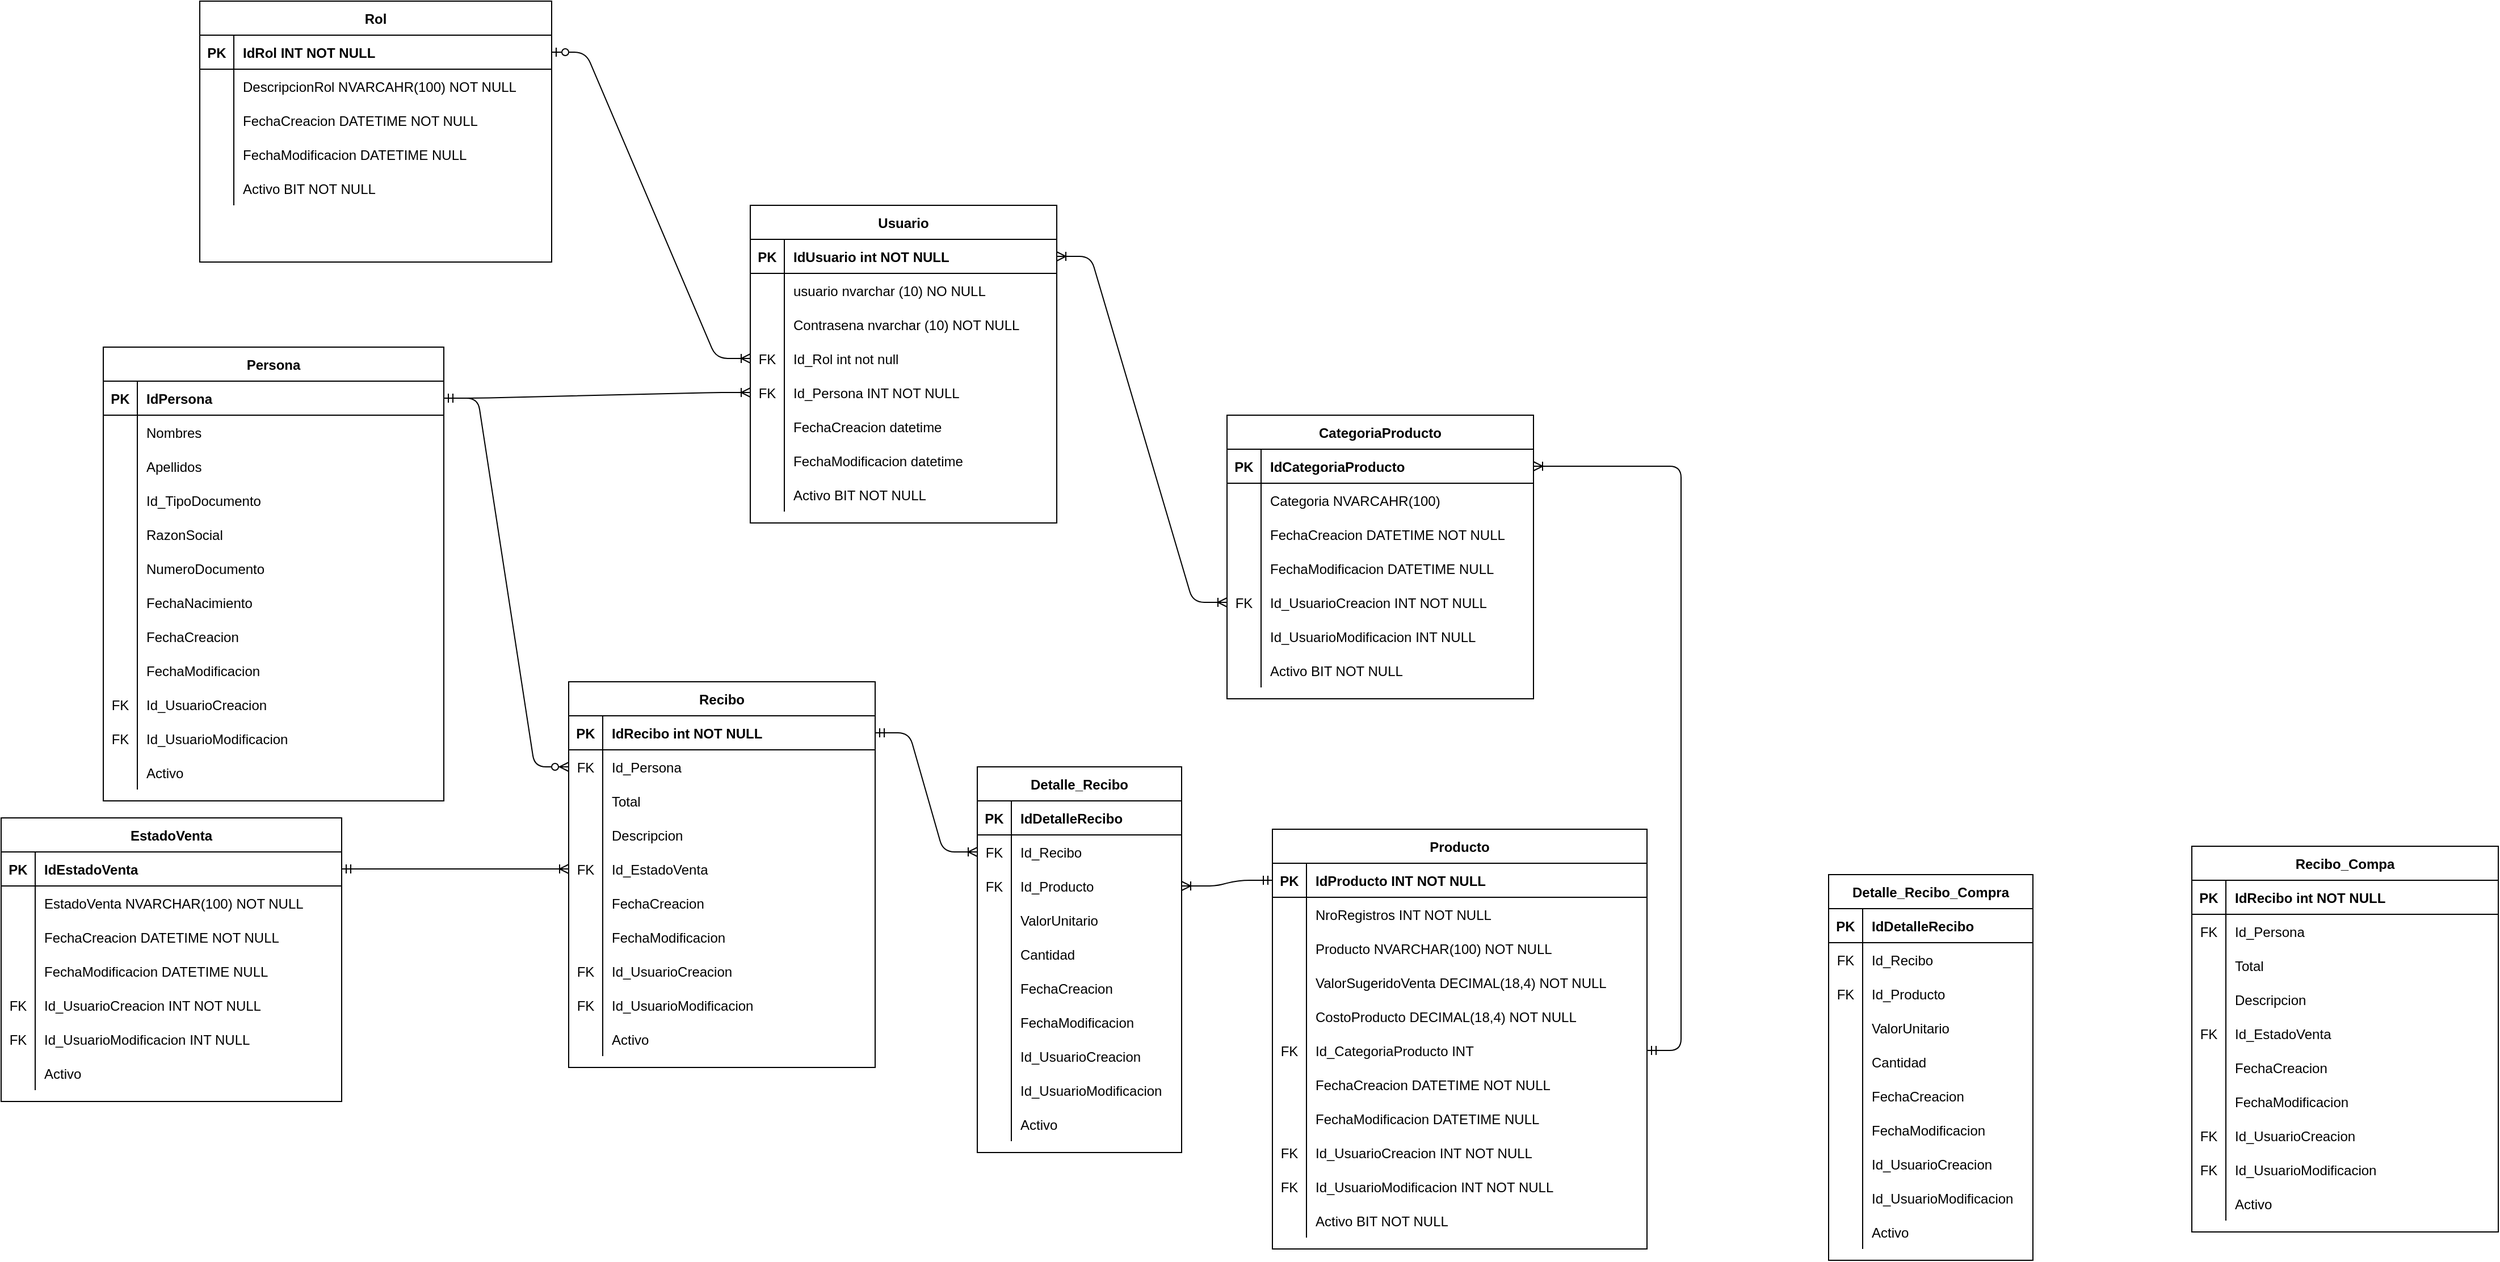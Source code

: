 <mxfile version="14.4.2" type="github" pages="2">
  <diagram id="R2lEEEUBdFMjLlhIrx00" name="Facturación">
    <mxGraphModel dx="1718" dy="1582" grid="1" gridSize="10" guides="1" tooltips="1" connect="1" arrows="1" fold="1" page="1" pageScale="1" pageWidth="850" pageHeight="1100" math="0" shadow="0" extFonts="Permanent Marker^https://fonts.googleapis.com/css?family=Permanent+Marker">
      <root>
        <mxCell id="0" />
        <mxCell id="1" parent="0" />
        <mxCell id="C-vyLk0tnHw3VtMMgP7b-23" value="Usuario" style="shape=table;startSize=30;container=1;collapsible=1;childLayout=tableLayout;fixedRows=1;rowLines=0;fontStyle=1;align=center;resizeLast=1;" parent="1" vertex="1">
          <mxGeometry x="340" y="30" width="270" height="280" as="geometry" />
        </mxCell>
        <mxCell id="C-vyLk0tnHw3VtMMgP7b-24" value="" style="shape=partialRectangle;collapsible=0;dropTarget=0;pointerEvents=0;fillColor=none;points=[[0,0.5],[1,0.5]];portConstraint=eastwest;top=0;left=0;right=0;bottom=1;" parent="C-vyLk0tnHw3VtMMgP7b-23" vertex="1">
          <mxGeometry y="30" width="270" height="30" as="geometry" />
        </mxCell>
        <mxCell id="C-vyLk0tnHw3VtMMgP7b-25" value="PK" style="shape=partialRectangle;overflow=hidden;connectable=0;fillColor=none;top=0;left=0;bottom=0;right=0;fontStyle=1;" parent="C-vyLk0tnHw3VtMMgP7b-24" vertex="1">
          <mxGeometry width="30" height="30" as="geometry" />
        </mxCell>
        <mxCell id="C-vyLk0tnHw3VtMMgP7b-26" value="IdUsuario int NOT NULL " style="shape=partialRectangle;overflow=hidden;connectable=0;fillColor=none;top=0;left=0;bottom=0;right=0;align=left;spacingLeft=6;fontStyle=1;" parent="C-vyLk0tnHw3VtMMgP7b-24" vertex="1">
          <mxGeometry x="30" width="240" height="30" as="geometry" />
        </mxCell>
        <mxCell id="C-vyLk0tnHw3VtMMgP7b-27" value="" style="shape=partialRectangle;collapsible=0;dropTarget=0;pointerEvents=0;fillColor=none;points=[[0,0.5],[1,0.5]];portConstraint=eastwest;top=0;left=0;right=0;bottom=0;" parent="C-vyLk0tnHw3VtMMgP7b-23" vertex="1">
          <mxGeometry y="60" width="270" height="30" as="geometry" />
        </mxCell>
        <mxCell id="C-vyLk0tnHw3VtMMgP7b-28" value="" style="shape=partialRectangle;overflow=hidden;connectable=0;fillColor=none;top=0;left=0;bottom=0;right=0;" parent="C-vyLk0tnHw3VtMMgP7b-27" vertex="1">
          <mxGeometry width="30" height="30" as="geometry" />
        </mxCell>
        <mxCell id="C-vyLk0tnHw3VtMMgP7b-29" value="usuario nvarchar (10) NO NULL" style="shape=partialRectangle;overflow=hidden;connectable=0;fillColor=none;top=0;left=0;bottom=0;right=0;align=left;spacingLeft=6;" parent="C-vyLk0tnHw3VtMMgP7b-27" vertex="1">
          <mxGeometry x="30" width="240" height="30" as="geometry" />
        </mxCell>
        <mxCell id="XPsWDnNVTqpPg8r4XzQB-25" value="" style="shape=partialRectangle;collapsible=0;dropTarget=0;pointerEvents=0;fillColor=none;points=[[0,0.5],[1,0.5]];portConstraint=eastwest;top=0;left=0;right=0;bottom=0;" parent="C-vyLk0tnHw3VtMMgP7b-23" vertex="1">
          <mxGeometry y="90" width="270" height="30" as="geometry" />
        </mxCell>
        <mxCell id="XPsWDnNVTqpPg8r4XzQB-26" value="" style="shape=partialRectangle;overflow=hidden;connectable=0;fillColor=none;top=0;left=0;bottom=0;right=0;" parent="XPsWDnNVTqpPg8r4XzQB-25" vertex="1">
          <mxGeometry width="30" height="30" as="geometry" />
        </mxCell>
        <mxCell id="XPsWDnNVTqpPg8r4XzQB-27" value="Contrasena nvarchar (10) NOT NULL" style="shape=partialRectangle;overflow=hidden;connectable=0;fillColor=none;top=0;left=0;bottom=0;right=0;align=left;spacingLeft=6;" parent="XPsWDnNVTqpPg8r4XzQB-25" vertex="1">
          <mxGeometry x="30" width="240" height="30" as="geometry" />
        </mxCell>
        <mxCell id="XPsWDnNVTqpPg8r4XzQB-28" value="" style="shape=partialRectangle;collapsible=0;dropTarget=0;pointerEvents=0;fillColor=none;points=[[0,0.5],[1,0.5]];portConstraint=eastwest;top=0;left=0;right=0;bottom=0;" parent="C-vyLk0tnHw3VtMMgP7b-23" vertex="1">
          <mxGeometry y="120" width="270" height="30" as="geometry" />
        </mxCell>
        <mxCell id="XPsWDnNVTqpPg8r4XzQB-29" value="FK" style="shape=partialRectangle;overflow=hidden;connectable=0;fillColor=none;top=0;left=0;bottom=0;right=0;" parent="XPsWDnNVTqpPg8r4XzQB-28" vertex="1">
          <mxGeometry width="30" height="30" as="geometry" />
        </mxCell>
        <mxCell id="XPsWDnNVTqpPg8r4XzQB-30" value="Id_Rol int not null" style="shape=partialRectangle;overflow=hidden;connectable=0;fillColor=none;top=0;left=0;bottom=0;right=0;align=left;spacingLeft=6;" parent="XPsWDnNVTqpPg8r4XzQB-28" vertex="1">
          <mxGeometry x="30" width="240" height="30" as="geometry" />
        </mxCell>
        <mxCell id="XPsWDnNVTqpPg8r4XzQB-32" value="" style="shape=partialRectangle;collapsible=0;dropTarget=0;pointerEvents=0;fillColor=none;points=[[0,0.5],[1,0.5]];portConstraint=eastwest;top=0;left=0;right=0;bottom=0;" parent="C-vyLk0tnHw3VtMMgP7b-23" vertex="1">
          <mxGeometry y="150" width="270" height="30" as="geometry" />
        </mxCell>
        <mxCell id="XPsWDnNVTqpPg8r4XzQB-33" value="FK" style="shape=partialRectangle;overflow=hidden;connectable=0;fillColor=none;top=0;left=0;bottom=0;right=0;" parent="XPsWDnNVTqpPg8r4XzQB-32" vertex="1">
          <mxGeometry width="30" height="30" as="geometry" />
        </mxCell>
        <mxCell id="XPsWDnNVTqpPg8r4XzQB-34" value="Id_Persona INT NOT NULL" style="shape=partialRectangle;overflow=hidden;connectable=0;fillColor=none;top=0;left=0;bottom=0;right=0;align=left;spacingLeft=6;" parent="XPsWDnNVTqpPg8r4XzQB-32" vertex="1">
          <mxGeometry x="30" width="240" height="30" as="geometry" />
        </mxCell>
        <mxCell id="4ii9ZVe7hYuOa1aeYBDG-227" value="" style="shape=partialRectangle;collapsible=0;dropTarget=0;pointerEvents=0;fillColor=none;points=[[0,0.5],[1,0.5]];portConstraint=eastwest;top=0;left=0;right=0;bottom=0;" parent="C-vyLk0tnHw3VtMMgP7b-23" vertex="1">
          <mxGeometry y="180" width="270" height="30" as="geometry" />
        </mxCell>
        <mxCell id="4ii9ZVe7hYuOa1aeYBDG-228" value="" style="shape=partialRectangle;overflow=hidden;connectable=0;fillColor=none;top=0;left=0;bottom=0;right=0;" parent="4ii9ZVe7hYuOa1aeYBDG-227" vertex="1">
          <mxGeometry width="30" height="30" as="geometry" />
        </mxCell>
        <mxCell id="4ii9ZVe7hYuOa1aeYBDG-229" value="FechaCreacion datetime" style="shape=partialRectangle;overflow=hidden;connectable=0;fillColor=none;top=0;left=0;bottom=0;right=0;align=left;spacingLeft=6;" parent="4ii9ZVe7hYuOa1aeYBDG-227" vertex="1">
          <mxGeometry x="30" width="240" height="30" as="geometry" />
        </mxCell>
        <mxCell id="4ii9ZVe7hYuOa1aeYBDG-33" value="" style="shape=partialRectangle;collapsible=0;dropTarget=0;pointerEvents=0;fillColor=none;points=[[0,0.5],[1,0.5]];portConstraint=eastwest;top=0;left=0;right=0;bottom=0;" parent="C-vyLk0tnHw3VtMMgP7b-23" vertex="1">
          <mxGeometry y="210" width="270" height="30" as="geometry" />
        </mxCell>
        <mxCell id="4ii9ZVe7hYuOa1aeYBDG-34" value="" style="shape=partialRectangle;overflow=hidden;connectable=0;fillColor=none;top=0;left=0;bottom=0;right=0;" parent="4ii9ZVe7hYuOa1aeYBDG-33" vertex="1">
          <mxGeometry width="30" height="30" as="geometry" />
        </mxCell>
        <mxCell id="4ii9ZVe7hYuOa1aeYBDG-35" value="FechaModificacion datetime" style="shape=partialRectangle;overflow=hidden;connectable=0;fillColor=none;top=0;left=0;bottom=0;right=0;align=left;spacingLeft=6;" parent="4ii9ZVe7hYuOa1aeYBDG-33" vertex="1">
          <mxGeometry x="30" width="240" height="30" as="geometry" />
        </mxCell>
        <mxCell id="4ii9ZVe7hYuOa1aeYBDG-36" value="" style="shape=partialRectangle;collapsible=0;dropTarget=0;pointerEvents=0;fillColor=none;points=[[0,0.5],[1,0.5]];portConstraint=eastwest;top=0;left=0;right=0;bottom=0;" parent="C-vyLk0tnHw3VtMMgP7b-23" vertex="1">
          <mxGeometry y="240" width="270" height="30" as="geometry" />
        </mxCell>
        <mxCell id="4ii9ZVe7hYuOa1aeYBDG-37" value="" style="shape=partialRectangle;overflow=hidden;connectable=0;fillColor=none;top=0;left=0;bottom=0;right=0;" parent="4ii9ZVe7hYuOa1aeYBDG-36" vertex="1">
          <mxGeometry width="30" height="30" as="geometry" />
        </mxCell>
        <mxCell id="4ii9ZVe7hYuOa1aeYBDG-38" value="Activo BIT NOT NULL" style="shape=partialRectangle;overflow=hidden;connectable=0;fillColor=none;top=0;left=0;bottom=0;right=0;align=left;spacingLeft=6;" parent="4ii9ZVe7hYuOa1aeYBDG-36" vertex="1">
          <mxGeometry x="30" width="240" height="30" as="geometry" />
        </mxCell>
        <mxCell id="XPsWDnNVTqpPg8r4XzQB-1" value="Rol" style="shape=table;startSize=30;container=1;collapsible=1;childLayout=tableLayout;fixedRows=1;rowLines=0;fontStyle=1;align=center;resizeLast=1;" parent="1" vertex="1">
          <mxGeometry x="-145" y="-150" width="310" height="230" as="geometry" />
        </mxCell>
        <mxCell id="XPsWDnNVTqpPg8r4XzQB-2" value="" style="shape=partialRectangle;collapsible=0;dropTarget=0;pointerEvents=0;fillColor=none;top=0;left=0;bottom=1;right=0;points=[[0,0.5],[1,0.5]];portConstraint=eastwest;" parent="XPsWDnNVTqpPg8r4XzQB-1" vertex="1">
          <mxGeometry y="30" width="310" height="30" as="geometry" />
        </mxCell>
        <mxCell id="XPsWDnNVTqpPg8r4XzQB-3" value="PK" style="shape=partialRectangle;connectable=0;fillColor=none;top=0;left=0;bottom=0;right=0;fontStyle=1;overflow=hidden;" parent="XPsWDnNVTqpPg8r4XzQB-2" vertex="1">
          <mxGeometry width="30" height="30" as="geometry" />
        </mxCell>
        <mxCell id="XPsWDnNVTqpPg8r4XzQB-4" value="IdRol INT NOT NULL" style="shape=partialRectangle;connectable=0;fillColor=none;top=0;left=0;bottom=0;right=0;align=left;spacingLeft=6;fontStyle=1;overflow=hidden;" parent="XPsWDnNVTqpPg8r4XzQB-2" vertex="1">
          <mxGeometry x="30" width="280" height="30" as="geometry" />
        </mxCell>
        <mxCell id="XPsWDnNVTqpPg8r4XzQB-5" value="" style="shape=partialRectangle;collapsible=0;dropTarget=0;pointerEvents=0;fillColor=none;top=0;left=0;bottom=0;right=0;points=[[0,0.5],[1,0.5]];portConstraint=eastwest;" parent="XPsWDnNVTqpPg8r4XzQB-1" vertex="1">
          <mxGeometry y="60" width="310" height="30" as="geometry" />
        </mxCell>
        <mxCell id="XPsWDnNVTqpPg8r4XzQB-6" value="" style="shape=partialRectangle;connectable=0;fillColor=none;top=0;left=0;bottom=0;right=0;editable=1;overflow=hidden;" parent="XPsWDnNVTqpPg8r4XzQB-5" vertex="1">
          <mxGeometry width="30" height="30" as="geometry" />
        </mxCell>
        <mxCell id="XPsWDnNVTqpPg8r4XzQB-7" value="DescripcionRol NVARCAHR(100) NOT NULL" style="shape=partialRectangle;connectable=0;fillColor=none;top=0;left=0;bottom=0;right=0;align=left;spacingLeft=6;overflow=hidden;" parent="XPsWDnNVTqpPg8r4XzQB-5" vertex="1">
          <mxGeometry x="30" width="280" height="30" as="geometry" />
        </mxCell>
        <mxCell id="XPsWDnNVTqpPg8r4XzQB-8" value="" style="shape=partialRectangle;collapsible=0;dropTarget=0;pointerEvents=0;fillColor=none;top=0;left=0;bottom=0;right=0;points=[[0,0.5],[1,0.5]];portConstraint=eastwest;" parent="XPsWDnNVTqpPg8r4XzQB-1" vertex="1">
          <mxGeometry y="90" width="310" height="30" as="geometry" />
        </mxCell>
        <mxCell id="XPsWDnNVTqpPg8r4XzQB-9" value="" style="shape=partialRectangle;connectable=0;fillColor=none;top=0;left=0;bottom=0;right=0;editable=1;overflow=hidden;" parent="XPsWDnNVTqpPg8r4XzQB-8" vertex="1">
          <mxGeometry width="30" height="30" as="geometry" />
        </mxCell>
        <mxCell id="XPsWDnNVTqpPg8r4XzQB-10" value="FechaCreacion DATETIME NOT NULL" style="shape=partialRectangle;connectable=0;fillColor=none;top=0;left=0;bottom=0;right=0;align=left;spacingLeft=6;overflow=hidden;" parent="XPsWDnNVTqpPg8r4XzQB-8" vertex="1">
          <mxGeometry x="30" width="280" height="30" as="geometry" />
        </mxCell>
        <mxCell id="XPsWDnNVTqpPg8r4XzQB-11" value="" style="shape=partialRectangle;collapsible=0;dropTarget=0;pointerEvents=0;fillColor=none;top=0;left=0;bottom=0;right=0;points=[[0,0.5],[1,0.5]];portConstraint=eastwest;" parent="XPsWDnNVTqpPg8r4XzQB-1" vertex="1">
          <mxGeometry y="120" width="310" height="30" as="geometry" />
        </mxCell>
        <mxCell id="XPsWDnNVTqpPg8r4XzQB-12" value="" style="shape=partialRectangle;connectable=0;fillColor=none;top=0;left=0;bottom=0;right=0;editable=1;overflow=hidden;" parent="XPsWDnNVTqpPg8r4XzQB-11" vertex="1">
          <mxGeometry width="30" height="30" as="geometry" />
        </mxCell>
        <mxCell id="XPsWDnNVTqpPg8r4XzQB-13" value="FechaModificacion DATETIME NULL" style="shape=partialRectangle;connectable=0;fillColor=none;top=0;left=0;bottom=0;right=0;align=left;spacingLeft=6;overflow=hidden;" parent="XPsWDnNVTqpPg8r4XzQB-11" vertex="1">
          <mxGeometry x="30" width="280" height="30" as="geometry" />
        </mxCell>
        <mxCell id="XPsWDnNVTqpPg8r4XzQB-21" value="" style="shape=partialRectangle;collapsible=0;dropTarget=0;pointerEvents=0;fillColor=none;top=0;left=0;bottom=0;right=0;points=[[0,0.5],[1,0.5]];portConstraint=eastwest;" parent="XPsWDnNVTqpPg8r4XzQB-1" vertex="1">
          <mxGeometry y="150" width="310" height="30" as="geometry" />
        </mxCell>
        <mxCell id="XPsWDnNVTqpPg8r4XzQB-22" value="" style="shape=partialRectangle;connectable=0;fillColor=none;top=0;left=0;bottom=0;right=0;editable=1;overflow=hidden;" parent="XPsWDnNVTqpPg8r4XzQB-21" vertex="1">
          <mxGeometry width="30" height="30" as="geometry" />
        </mxCell>
        <mxCell id="XPsWDnNVTqpPg8r4XzQB-23" value="Activo BIT NOT NULL" style="shape=partialRectangle;connectable=0;fillColor=none;top=0;left=0;bottom=0;right=0;align=left;spacingLeft=6;overflow=hidden;" parent="XPsWDnNVTqpPg8r4XzQB-21" vertex="1">
          <mxGeometry x="30" width="280" height="30" as="geometry" />
        </mxCell>
        <mxCell id="XPsWDnNVTqpPg8r4XzQB-14" value="" style="shape=partialRectangle;overflow=hidden;connectable=0;fillColor=none;top=0;left=0;bottom=0;right=0;" parent="1" vertex="1">
          <mxGeometry x="120" y="210" width="30" height="30" as="geometry" />
        </mxCell>
        <mxCell id="XPsWDnNVTqpPg8r4XzQB-16" value="" style="shape=partialRectangle;connectable=0;fillColor=none;top=0;left=0;bottom=0;right=0;editable=1;overflow=hidden;" parent="1" vertex="1">
          <mxGeometry x="470" y="280" width="30" height="30" as="geometry" />
        </mxCell>
        <mxCell id="XPsWDnNVTqpPg8r4XzQB-31" value="" style="edgeStyle=entityRelationEdgeStyle;fontSize=12;html=1;endArrow=ERoneToMany;startArrow=ERzeroToOne;" parent="1" source="XPsWDnNVTqpPg8r4XzQB-2" target="XPsWDnNVTqpPg8r4XzQB-28" edge="1">
          <mxGeometry width="100" height="100" relative="1" as="geometry">
            <mxPoint x="206" y="150" as="sourcePoint" />
            <mxPoint x="470" y="200" as="targetPoint" />
          </mxGeometry>
        </mxCell>
        <mxCell id="XPsWDnNVTqpPg8r4XzQB-35" value="" style="shape=partialRectangle;collapsible=0;dropTarget=0;pointerEvents=0;fillColor=none;points=[[0,0.5],[1,0.5]];portConstraint=eastwest;top=0;left=0;right=0;bottom=0;container=0;" parent="1" vertex="1">
          <mxGeometry x="320" y="270" width="270" height="30" as="geometry" />
        </mxCell>
        <mxCell id="VIUluWBBdW0KGijfRYDN-1" value="CategoriaProducto" style="shape=table;startSize=30;container=1;collapsible=1;childLayout=tableLayout;fixedRows=1;rowLines=0;fontStyle=1;align=center;resizeLast=1;" parent="1" vertex="1">
          <mxGeometry x="760" y="215" width="270" height="250" as="geometry" />
        </mxCell>
        <mxCell id="VIUluWBBdW0KGijfRYDN-2" value="" style="shape=partialRectangle;collapsible=0;dropTarget=0;pointerEvents=0;fillColor=none;points=[[0,0.5],[1,0.5]];portConstraint=eastwest;top=0;left=0;right=0;bottom=1;" parent="VIUluWBBdW0KGijfRYDN-1" vertex="1">
          <mxGeometry y="30" width="270" height="30" as="geometry" />
        </mxCell>
        <mxCell id="VIUluWBBdW0KGijfRYDN-3" value="PK" style="shape=partialRectangle;overflow=hidden;connectable=0;fillColor=none;top=0;left=0;bottom=0;right=0;fontStyle=1;" parent="VIUluWBBdW0KGijfRYDN-2" vertex="1">
          <mxGeometry width="30" height="30" as="geometry" />
        </mxCell>
        <mxCell id="VIUluWBBdW0KGijfRYDN-4" value="IdCategoriaProducto" style="shape=partialRectangle;overflow=hidden;connectable=0;fillColor=none;top=0;left=0;bottom=0;right=0;align=left;spacingLeft=6;fontStyle=1;" parent="VIUluWBBdW0KGijfRYDN-2" vertex="1">
          <mxGeometry x="30" width="240" height="30" as="geometry" />
        </mxCell>
        <mxCell id="VIUluWBBdW0KGijfRYDN-8" value="" style="shape=partialRectangle;collapsible=0;dropTarget=0;pointerEvents=0;fillColor=none;points=[[0,0.5],[1,0.5]];portConstraint=eastwest;top=0;left=0;right=0;bottom=0;" parent="VIUluWBBdW0KGijfRYDN-1" vertex="1">
          <mxGeometry y="60" width="270" height="30" as="geometry" />
        </mxCell>
        <mxCell id="VIUluWBBdW0KGijfRYDN-9" value="" style="shape=partialRectangle;overflow=hidden;connectable=0;fillColor=none;top=0;left=0;bottom=0;right=0;" parent="VIUluWBBdW0KGijfRYDN-8" vertex="1">
          <mxGeometry width="30" height="30" as="geometry" />
        </mxCell>
        <mxCell id="VIUluWBBdW0KGijfRYDN-10" value="Categoria NVARCAHR(100)" style="shape=partialRectangle;overflow=hidden;connectable=0;fillColor=none;top=0;left=0;bottom=0;right=0;align=left;spacingLeft=6;" parent="VIUluWBBdW0KGijfRYDN-8" vertex="1">
          <mxGeometry x="30" width="240" height="30" as="geometry" />
        </mxCell>
        <mxCell id="VIUluWBBdW0KGijfRYDN-14" value="" style="shape=partialRectangle;collapsible=0;dropTarget=0;pointerEvents=0;fillColor=none;points=[[0,0.5],[1,0.5]];portConstraint=eastwest;top=0;left=0;right=0;bottom=0;" parent="VIUluWBBdW0KGijfRYDN-1" vertex="1">
          <mxGeometry y="90" width="270" height="30" as="geometry" />
        </mxCell>
        <mxCell id="VIUluWBBdW0KGijfRYDN-15" value="" style="shape=partialRectangle;overflow=hidden;connectable=0;fillColor=none;top=0;left=0;bottom=0;right=0;" parent="VIUluWBBdW0KGijfRYDN-14" vertex="1">
          <mxGeometry width="30" height="30" as="geometry" />
        </mxCell>
        <mxCell id="VIUluWBBdW0KGijfRYDN-16" value="FechaCreacion DATETIME NOT NULL" style="shape=partialRectangle;overflow=hidden;connectable=0;fillColor=none;top=0;left=0;bottom=0;right=0;align=left;spacingLeft=6;" parent="VIUluWBBdW0KGijfRYDN-14" vertex="1">
          <mxGeometry x="30" width="240" height="30" as="geometry" />
        </mxCell>
        <mxCell id="4ii9ZVe7hYuOa1aeYBDG-4" value="" style="shape=partialRectangle;collapsible=0;dropTarget=0;pointerEvents=0;fillColor=none;points=[[0,0.5],[1,0.5]];portConstraint=eastwest;top=0;left=0;right=0;bottom=0;" parent="VIUluWBBdW0KGijfRYDN-1" vertex="1">
          <mxGeometry y="120" width="270" height="30" as="geometry" />
        </mxCell>
        <mxCell id="4ii9ZVe7hYuOa1aeYBDG-5" value="" style="shape=partialRectangle;overflow=hidden;connectable=0;fillColor=none;top=0;left=0;bottom=0;right=0;" parent="4ii9ZVe7hYuOa1aeYBDG-4" vertex="1">
          <mxGeometry width="30" height="30" as="geometry" />
        </mxCell>
        <mxCell id="4ii9ZVe7hYuOa1aeYBDG-6" value="FechaModificacion DATETIME NULL" style="shape=partialRectangle;overflow=hidden;connectable=0;fillColor=none;top=0;left=0;bottom=0;right=0;align=left;spacingLeft=6;" parent="4ii9ZVe7hYuOa1aeYBDG-4" vertex="1">
          <mxGeometry x="30" width="240" height="30" as="geometry" />
        </mxCell>
        <mxCell id="VIUluWBBdW0KGijfRYDN-11" value="" style="shape=partialRectangle;collapsible=0;dropTarget=0;pointerEvents=0;fillColor=none;points=[[0,0.5],[1,0.5]];portConstraint=eastwest;top=0;left=0;right=0;bottom=0;" parent="VIUluWBBdW0KGijfRYDN-1" vertex="1">
          <mxGeometry y="150" width="270" height="30" as="geometry" />
        </mxCell>
        <mxCell id="VIUluWBBdW0KGijfRYDN-12" value="FK" style="shape=partialRectangle;overflow=hidden;connectable=0;fillColor=none;top=0;left=0;bottom=0;right=0;" parent="VIUluWBBdW0KGijfRYDN-11" vertex="1">
          <mxGeometry width="30" height="30" as="geometry" />
        </mxCell>
        <mxCell id="VIUluWBBdW0KGijfRYDN-13" value="Id_UsuarioCreacion INT NOT NULL" style="shape=partialRectangle;overflow=hidden;connectable=0;fillColor=none;top=0;left=0;bottom=0;right=0;align=left;spacingLeft=6;" parent="VIUluWBBdW0KGijfRYDN-11" vertex="1">
          <mxGeometry x="30" width="240" height="30" as="geometry" />
        </mxCell>
        <mxCell id="4ii9ZVe7hYuOa1aeYBDG-1" value="" style="shape=partialRectangle;collapsible=0;dropTarget=0;pointerEvents=0;fillColor=none;points=[[0,0.5],[1,0.5]];portConstraint=eastwest;top=0;left=0;right=0;bottom=0;" parent="VIUluWBBdW0KGijfRYDN-1" vertex="1">
          <mxGeometry y="180" width="270" height="30" as="geometry" />
        </mxCell>
        <mxCell id="4ii9ZVe7hYuOa1aeYBDG-2" value="" style="shape=partialRectangle;overflow=hidden;connectable=0;fillColor=none;top=0;left=0;bottom=0;right=0;" parent="4ii9ZVe7hYuOa1aeYBDG-1" vertex="1">
          <mxGeometry width="30" height="30" as="geometry" />
        </mxCell>
        <mxCell id="4ii9ZVe7hYuOa1aeYBDG-3" value="Id_UsuarioModificacion INT NULL" style="shape=partialRectangle;overflow=hidden;connectable=0;fillColor=none;top=0;left=0;bottom=0;right=0;align=left;spacingLeft=6;" parent="4ii9ZVe7hYuOa1aeYBDG-1" vertex="1">
          <mxGeometry x="30" width="240" height="30" as="geometry" />
        </mxCell>
        <mxCell id="4ii9ZVe7hYuOa1aeYBDG-7" value="" style="shape=partialRectangle;collapsible=0;dropTarget=0;pointerEvents=0;fillColor=none;points=[[0,0.5],[1,0.5]];portConstraint=eastwest;top=0;left=0;right=0;bottom=0;" parent="VIUluWBBdW0KGijfRYDN-1" vertex="1">
          <mxGeometry y="210" width="270" height="30" as="geometry" />
        </mxCell>
        <mxCell id="4ii9ZVe7hYuOa1aeYBDG-8" value="" style="shape=partialRectangle;overflow=hidden;connectable=0;fillColor=none;top=0;left=0;bottom=0;right=0;" parent="4ii9ZVe7hYuOa1aeYBDG-7" vertex="1">
          <mxGeometry width="30" height="30" as="geometry" />
        </mxCell>
        <mxCell id="4ii9ZVe7hYuOa1aeYBDG-9" value="Activo BIT NOT NULL" style="shape=partialRectangle;overflow=hidden;connectable=0;fillColor=none;top=0;left=0;bottom=0;right=0;align=left;spacingLeft=6;" parent="4ii9ZVe7hYuOa1aeYBDG-7" vertex="1">
          <mxGeometry x="30" width="240" height="30" as="geometry" />
        </mxCell>
        <mxCell id="VIUluWBBdW0KGijfRYDN-19" value="" style="edgeStyle=entityRelationEdgeStyle;fontSize=12;html=1;endArrow=ERoneToMany;startArrow=ERoneToMany;exitX=1;exitY=0.5;exitDx=0;exitDy=0;startFill=0;" parent="1" source="C-vyLk0tnHw3VtMMgP7b-24" target="VIUluWBBdW0KGijfRYDN-11" edge="1">
          <mxGeometry width="100" height="100" relative="1" as="geometry">
            <mxPoint x="580.0" y="150.0" as="sourcePoint" />
            <mxPoint x="640" y="370" as="targetPoint" />
          </mxGeometry>
        </mxCell>
        <mxCell id="jLu7cjNIKmtrFTa0McVo-1" value="Producto" style="shape=table;startSize=30;container=1;collapsible=1;childLayout=tableLayout;fixedRows=1;rowLines=0;fontStyle=1;align=center;resizeLast=1;" parent="1" vertex="1">
          <mxGeometry x="800" y="580" width="330" height="370" as="geometry" />
        </mxCell>
        <mxCell id="jLu7cjNIKmtrFTa0McVo-2" value="" style="shape=partialRectangle;collapsible=0;dropTarget=0;pointerEvents=0;fillColor=none;points=[[0,0.5],[1,0.5]];portConstraint=eastwest;top=0;left=0;right=0;bottom=1;" parent="jLu7cjNIKmtrFTa0McVo-1" vertex="1">
          <mxGeometry y="30" width="330" height="30" as="geometry" />
        </mxCell>
        <mxCell id="jLu7cjNIKmtrFTa0McVo-3" value="PK" style="shape=partialRectangle;overflow=hidden;connectable=0;fillColor=none;top=0;left=0;bottom=0;right=0;fontStyle=1;" parent="jLu7cjNIKmtrFTa0McVo-2" vertex="1">
          <mxGeometry width="30" height="30" as="geometry" />
        </mxCell>
        <mxCell id="jLu7cjNIKmtrFTa0McVo-4" value="IdProducto INT NOT NULL" style="shape=partialRectangle;overflow=hidden;connectable=0;fillColor=none;top=0;left=0;bottom=0;right=0;align=left;spacingLeft=6;fontStyle=1;" parent="jLu7cjNIKmtrFTa0McVo-2" vertex="1">
          <mxGeometry x="30" width="300" height="30" as="geometry" />
        </mxCell>
        <mxCell id="jLu7cjNIKmtrFTa0McVo-5" value="" style="shape=partialRectangle;collapsible=0;dropTarget=0;pointerEvents=0;fillColor=none;points=[[0,0.5],[1,0.5]];portConstraint=eastwest;top=0;left=0;right=0;bottom=0;" parent="jLu7cjNIKmtrFTa0McVo-1" vertex="1">
          <mxGeometry y="60" width="330" height="30" as="geometry" />
        </mxCell>
        <mxCell id="jLu7cjNIKmtrFTa0McVo-6" value="" style="shape=partialRectangle;overflow=hidden;connectable=0;fillColor=none;top=0;left=0;bottom=0;right=0;" parent="jLu7cjNIKmtrFTa0McVo-5" vertex="1">
          <mxGeometry width="30" height="30" as="geometry" />
        </mxCell>
        <mxCell id="jLu7cjNIKmtrFTa0McVo-7" value="NroRegistros INT NOT NULL" style="shape=partialRectangle;overflow=hidden;connectable=0;fillColor=none;top=0;left=0;bottom=0;right=0;align=left;spacingLeft=6;" parent="jLu7cjNIKmtrFTa0McVo-5" vertex="1">
          <mxGeometry x="30" width="300" height="30" as="geometry" />
        </mxCell>
        <mxCell id="4ii9ZVe7hYuOa1aeYBDG-10" value="" style="shape=partialRectangle;collapsible=0;dropTarget=0;pointerEvents=0;fillColor=none;points=[[0,0.5],[1,0.5]];portConstraint=eastwest;top=0;left=0;right=0;bottom=0;" parent="jLu7cjNIKmtrFTa0McVo-1" vertex="1">
          <mxGeometry y="90" width="330" height="30" as="geometry" />
        </mxCell>
        <mxCell id="4ii9ZVe7hYuOa1aeYBDG-11" value="" style="shape=partialRectangle;overflow=hidden;connectable=0;fillColor=none;top=0;left=0;bottom=0;right=0;" parent="4ii9ZVe7hYuOa1aeYBDG-10" vertex="1">
          <mxGeometry width="30" height="30" as="geometry" />
        </mxCell>
        <mxCell id="4ii9ZVe7hYuOa1aeYBDG-12" value="Producto NVARCHAR(100) NOT NULL" style="shape=partialRectangle;overflow=hidden;connectable=0;fillColor=none;top=0;left=0;bottom=0;right=0;align=left;spacingLeft=6;" parent="4ii9ZVe7hYuOa1aeYBDG-10" vertex="1">
          <mxGeometry x="30" width="300" height="30" as="geometry" />
        </mxCell>
        <mxCell id="4ii9ZVe7hYuOa1aeYBDG-26" value="" style="shape=partialRectangle;collapsible=0;dropTarget=0;pointerEvents=0;fillColor=none;points=[[0,0.5],[1,0.5]];portConstraint=eastwest;top=0;left=0;right=0;bottom=0;" parent="jLu7cjNIKmtrFTa0McVo-1" vertex="1">
          <mxGeometry y="120" width="330" height="30" as="geometry" />
        </mxCell>
        <mxCell id="4ii9ZVe7hYuOa1aeYBDG-27" value="" style="shape=partialRectangle;overflow=hidden;connectable=0;fillColor=none;top=0;left=0;bottom=0;right=0;" parent="4ii9ZVe7hYuOa1aeYBDG-26" vertex="1">
          <mxGeometry width="30" height="30" as="geometry" />
        </mxCell>
        <mxCell id="4ii9ZVe7hYuOa1aeYBDG-28" value="ValorSugeridoVenta DECIMAL(18,4) NOT NULL" style="shape=partialRectangle;overflow=hidden;connectable=0;fillColor=none;top=0;left=0;bottom=0;right=0;align=left;spacingLeft=6;" parent="4ii9ZVe7hYuOa1aeYBDG-26" vertex="1">
          <mxGeometry x="30" width="300" height="30" as="geometry" />
        </mxCell>
        <mxCell id="4ii9ZVe7hYuOa1aeYBDG-29" value="" style="shape=partialRectangle;collapsible=0;dropTarget=0;pointerEvents=0;fillColor=none;points=[[0,0.5],[1,0.5]];portConstraint=eastwest;top=0;left=0;right=0;bottom=0;" parent="jLu7cjNIKmtrFTa0McVo-1" vertex="1">
          <mxGeometry y="150" width="330" height="30" as="geometry" />
        </mxCell>
        <mxCell id="4ii9ZVe7hYuOa1aeYBDG-30" value="" style="shape=partialRectangle;overflow=hidden;connectable=0;fillColor=none;top=0;left=0;bottom=0;right=0;" parent="4ii9ZVe7hYuOa1aeYBDG-29" vertex="1">
          <mxGeometry width="30" height="30" as="geometry" />
        </mxCell>
        <mxCell id="4ii9ZVe7hYuOa1aeYBDG-31" value="CostoProducto DECIMAL(18,4) NOT NULL" style="shape=partialRectangle;overflow=hidden;connectable=0;fillColor=none;top=0;left=0;bottom=0;right=0;align=left;spacingLeft=6;" parent="4ii9ZVe7hYuOa1aeYBDG-29" vertex="1">
          <mxGeometry x="30" width="300" height="30" as="geometry" />
        </mxCell>
        <mxCell id="4ii9ZVe7hYuOa1aeYBDG-22" value="" style="shape=partialRectangle;collapsible=0;dropTarget=0;pointerEvents=0;fillColor=none;points=[[0,0.5],[1,0.5]];portConstraint=eastwest;top=0;left=0;right=0;bottom=0;" parent="jLu7cjNIKmtrFTa0McVo-1" vertex="1">
          <mxGeometry y="180" width="330" height="30" as="geometry" />
        </mxCell>
        <mxCell id="4ii9ZVe7hYuOa1aeYBDG-23" value="FK" style="shape=partialRectangle;overflow=hidden;connectable=0;fillColor=none;top=0;left=0;bottom=0;right=0;" parent="4ii9ZVe7hYuOa1aeYBDG-22" vertex="1">
          <mxGeometry width="30" height="30" as="geometry" />
        </mxCell>
        <mxCell id="4ii9ZVe7hYuOa1aeYBDG-24" value="Id_CategoriaProducto INT" style="shape=partialRectangle;overflow=hidden;connectable=0;fillColor=none;top=0;left=0;bottom=0;right=0;align=left;spacingLeft=6;" parent="4ii9ZVe7hYuOa1aeYBDG-22" vertex="1">
          <mxGeometry x="30" width="300" height="30" as="geometry" />
        </mxCell>
        <mxCell id="jLu7cjNIKmtrFTa0McVo-8" value="" style="shape=partialRectangle;collapsible=0;dropTarget=0;pointerEvents=0;fillColor=none;points=[[0,0.5],[1,0.5]];portConstraint=eastwest;top=0;left=0;right=0;bottom=0;" parent="jLu7cjNIKmtrFTa0McVo-1" vertex="1">
          <mxGeometry y="210" width="330" height="30" as="geometry" />
        </mxCell>
        <mxCell id="jLu7cjNIKmtrFTa0McVo-9" value="" style="shape=partialRectangle;overflow=hidden;connectable=0;fillColor=none;top=0;left=0;bottom=0;right=0;" parent="jLu7cjNIKmtrFTa0McVo-8" vertex="1">
          <mxGeometry width="30" height="30" as="geometry" />
        </mxCell>
        <mxCell id="jLu7cjNIKmtrFTa0McVo-10" value="FechaCreacion DATETIME NOT NULL" style="shape=partialRectangle;overflow=hidden;connectable=0;fillColor=none;top=0;left=0;bottom=0;right=0;align=left;spacingLeft=6;" parent="jLu7cjNIKmtrFTa0McVo-8" vertex="1">
          <mxGeometry x="30" width="300" height="30" as="geometry" />
        </mxCell>
        <mxCell id="jLu7cjNIKmtrFTa0McVo-14" value="" style="shape=partialRectangle;collapsible=0;dropTarget=0;pointerEvents=0;fillColor=none;points=[[0,0.5],[1,0.5]];portConstraint=eastwest;top=0;left=0;right=0;bottom=0;" parent="jLu7cjNIKmtrFTa0McVo-1" vertex="1">
          <mxGeometry y="240" width="330" height="30" as="geometry" />
        </mxCell>
        <mxCell id="jLu7cjNIKmtrFTa0McVo-15" value="" style="shape=partialRectangle;overflow=hidden;connectable=0;fillColor=none;top=0;left=0;bottom=0;right=0;" parent="jLu7cjNIKmtrFTa0McVo-14" vertex="1">
          <mxGeometry width="30" height="30" as="geometry" />
        </mxCell>
        <mxCell id="jLu7cjNIKmtrFTa0McVo-16" value="FechaModificacion DATETIME NULL" style="shape=partialRectangle;overflow=hidden;connectable=0;fillColor=none;top=0;left=0;bottom=0;right=0;align=left;spacingLeft=6;" parent="jLu7cjNIKmtrFTa0McVo-14" vertex="1">
          <mxGeometry x="30" width="300" height="30" as="geometry" />
        </mxCell>
        <mxCell id="4ii9ZVe7hYuOa1aeYBDG-13" value="" style="shape=partialRectangle;collapsible=0;dropTarget=0;pointerEvents=0;fillColor=none;points=[[0,0.5],[1,0.5]];portConstraint=eastwest;top=0;left=0;right=0;bottom=0;" parent="jLu7cjNIKmtrFTa0McVo-1" vertex="1">
          <mxGeometry y="270" width="330" height="30" as="geometry" />
        </mxCell>
        <mxCell id="4ii9ZVe7hYuOa1aeYBDG-14" value="FK" style="shape=partialRectangle;overflow=hidden;connectable=0;fillColor=none;top=0;left=0;bottom=0;right=0;" parent="4ii9ZVe7hYuOa1aeYBDG-13" vertex="1">
          <mxGeometry width="30" height="30" as="geometry" />
        </mxCell>
        <mxCell id="4ii9ZVe7hYuOa1aeYBDG-15" value="Id_UsuarioCreacion INT NOT NULL" style="shape=partialRectangle;overflow=hidden;connectable=0;fillColor=none;top=0;left=0;bottom=0;right=0;align=left;spacingLeft=6;" parent="4ii9ZVe7hYuOa1aeYBDG-13" vertex="1">
          <mxGeometry x="30" width="300" height="30" as="geometry" />
        </mxCell>
        <mxCell id="4ii9ZVe7hYuOa1aeYBDG-16" value="" style="shape=partialRectangle;collapsible=0;dropTarget=0;pointerEvents=0;fillColor=none;points=[[0,0.5],[1,0.5]];portConstraint=eastwest;top=0;left=0;right=0;bottom=0;" parent="jLu7cjNIKmtrFTa0McVo-1" vertex="1">
          <mxGeometry y="300" width="330" height="30" as="geometry" />
        </mxCell>
        <mxCell id="4ii9ZVe7hYuOa1aeYBDG-17" value="FK" style="shape=partialRectangle;overflow=hidden;connectable=0;fillColor=none;top=0;left=0;bottom=0;right=0;" parent="4ii9ZVe7hYuOa1aeYBDG-16" vertex="1">
          <mxGeometry width="30" height="30" as="geometry" />
        </mxCell>
        <mxCell id="4ii9ZVe7hYuOa1aeYBDG-18" value="Id_UsuarioModificacion INT NOT NULL" style="shape=partialRectangle;overflow=hidden;connectable=0;fillColor=none;top=0;left=0;bottom=0;right=0;align=left;spacingLeft=6;" parent="4ii9ZVe7hYuOa1aeYBDG-16" vertex="1">
          <mxGeometry x="30" width="300" height="30" as="geometry" />
        </mxCell>
        <mxCell id="4ii9ZVe7hYuOa1aeYBDG-19" value="" style="shape=partialRectangle;collapsible=0;dropTarget=0;pointerEvents=0;fillColor=none;points=[[0,0.5],[1,0.5]];portConstraint=eastwest;top=0;left=0;right=0;bottom=0;" parent="jLu7cjNIKmtrFTa0McVo-1" vertex="1">
          <mxGeometry y="330" width="330" height="30" as="geometry" />
        </mxCell>
        <mxCell id="4ii9ZVe7hYuOa1aeYBDG-20" value="" style="shape=partialRectangle;overflow=hidden;connectable=0;fillColor=none;top=0;left=0;bottom=0;right=0;" parent="4ii9ZVe7hYuOa1aeYBDG-19" vertex="1">
          <mxGeometry width="30" height="30" as="geometry" />
        </mxCell>
        <mxCell id="4ii9ZVe7hYuOa1aeYBDG-21" value="Activo BIT NOT NULL" style="shape=partialRectangle;overflow=hidden;connectable=0;fillColor=none;top=0;left=0;bottom=0;right=0;align=left;spacingLeft=6;" parent="4ii9ZVe7hYuOa1aeYBDG-19" vertex="1">
          <mxGeometry x="30" width="300" height="30" as="geometry" />
        </mxCell>
        <mxCell id="jLu7cjNIKmtrFTa0McVo-17" value="" style="shape=partialRectangle;collapsible=0;dropTarget=0;pointerEvents=0;fillColor=none;points=[[0,0.5],[1,0.5]];portConstraint=eastwest;top=0;left=0;right=0;bottom=0;" parent="1" vertex="1">
          <mxGeometry x="770" y="50" width="270" height="30" as="geometry" />
        </mxCell>
        <mxCell id="jLu7cjNIKmtrFTa0McVo-18" value="" style="shape=partialRectangle;overflow=hidden;connectable=0;fillColor=none;top=0;left=0;bottom=0;right=0;" parent="jLu7cjNIKmtrFTa0McVo-17" vertex="1">
          <mxGeometry x="-60" y="-30" width="30" height="30" as="geometry" />
        </mxCell>
        <mxCell id="XPsWDnNVTqpPg8r4XzQB-36" value="" style="shape=partialRectangle;overflow=hidden;connectable=0;fillColor=none;top=0;left=0;bottom=0;right=0;" parent="1" vertex="1">
          <mxGeometry x="320" y="270" width="30" height="30" as="geometry" />
        </mxCell>
        <mxCell id="jLu7cjNIKmtrFTa0McVo-47" value="Detalle_Recibo" style="shape=table;startSize=30;container=1;collapsible=1;childLayout=tableLayout;fixedRows=1;rowLines=0;fontStyle=1;align=center;resizeLast=1;" parent="1" vertex="1">
          <mxGeometry x="540" y="525" width="180" height="340" as="geometry">
            <mxRectangle x="540" y="525" width="120" height="30" as="alternateBounds" />
          </mxGeometry>
        </mxCell>
        <mxCell id="jLu7cjNIKmtrFTa0McVo-48" value="" style="shape=partialRectangle;collapsible=0;dropTarget=0;pointerEvents=0;fillColor=none;top=0;left=0;bottom=1;right=0;points=[[0,0.5],[1,0.5]];portConstraint=eastwest;" parent="jLu7cjNIKmtrFTa0McVo-47" vertex="1">
          <mxGeometry y="30" width="180" height="30" as="geometry" />
        </mxCell>
        <mxCell id="jLu7cjNIKmtrFTa0McVo-49" value="PK" style="shape=partialRectangle;connectable=0;fillColor=none;top=0;left=0;bottom=0;right=0;fontStyle=1;overflow=hidden;" parent="jLu7cjNIKmtrFTa0McVo-48" vertex="1">
          <mxGeometry width="30" height="30" as="geometry" />
        </mxCell>
        <mxCell id="jLu7cjNIKmtrFTa0McVo-50" value="IdDetalleRecibo" style="shape=partialRectangle;connectable=0;fillColor=none;top=0;left=0;bottom=0;right=0;align=left;spacingLeft=6;fontStyle=1;overflow=hidden;" parent="jLu7cjNIKmtrFTa0McVo-48" vertex="1">
          <mxGeometry x="30" width="150" height="30" as="geometry" />
        </mxCell>
        <mxCell id="jLu7cjNIKmtrFTa0McVo-51" value="" style="shape=partialRectangle;collapsible=0;dropTarget=0;pointerEvents=0;fillColor=none;top=0;left=0;bottom=0;right=0;points=[[0,0.5],[1,0.5]];portConstraint=eastwest;" parent="jLu7cjNIKmtrFTa0McVo-47" vertex="1">
          <mxGeometry y="60" width="180" height="30" as="geometry" />
        </mxCell>
        <mxCell id="jLu7cjNIKmtrFTa0McVo-52" value="FK" style="shape=partialRectangle;connectable=0;fillColor=none;top=0;left=0;bottom=0;right=0;editable=1;overflow=hidden;" parent="jLu7cjNIKmtrFTa0McVo-51" vertex="1">
          <mxGeometry width="30" height="30" as="geometry" />
        </mxCell>
        <mxCell id="jLu7cjNIKmtrFTa0McVo-53" value="Id_Recibo" style="shape=partialRectangle;connectable=0;fillColor=none;top=0;left=0;bottom=0;right=0;align=left;spacingLeft=6;overflow=hidden;" parent="jLu7cjNIKmtrFTa0McVo-51" vertex="1">
          <mxGeometry x="30" width="150" height="30" as="geometry" />
        </mxCell>
        <mxCell id="4ii9ZVe7hYuOa1aeYBDG-163" value="" style="shape=partialRectangle;collapsible=0;dropTarget=0;pointerEvents=0;fillColor=none;top=0;left=0;bottom=0;right=0;points=[[0,0.5],[1,0.5]];portConstraint=eastwest;" parent="jLu7cjNIKmtrFTa0McVo-47" vertex="1">
          <mxGeometry y="90" width="180" height="30" as="geometry" />
        </mxCell>
        <mxCell id="4ii9ZVe7hYuOa1aeYBDG-164" value="FK" style="shape=partialRectangle;connectable=0;fillColor=none;top=0;left=0;bottom=0;right=0;editable=1;overflow=hidden;" parent="4ii9ZVe7hYuOa1aeYBDG-163" vertex="1">
          <mxGeometry width="30" height="30" as="geometry" />
        </mxCell>
        <mxCell id="4ii9ZVe7hYuOa1aeYBDG-165" value="Id_Producto" style="shape=partialRectangle;connectable=0;fillColor=none;top=0;left=0;bottom=0;right=0;align=left;spacingLeft=6;overflow=hidden;" parent="4ii9ZVe7hYuOa1aeYBDG-163" vertex="1">
          <mxGeometry x="30" width="150" height="30" as="geometry" />
        </mxCell>
        <mxCell id="4ii9ZVe7hYuOa1aeYBDG-166" value="" style="shape=partialRectangle;collapsible=0;dropTarget=0;pointerEvents=0;fillColor=none;top=0;left=0;bottom=0;right=0;points=[[0,0.5],[1,0.5]];portConstraint=eastwest;" parent="jLu7cjNIKmtrFTa0McVo-47" vertex="1">
          <mxGeometry y="120" width="180" height="30" as="geometry" />
        </mxCell>
        <mxCell id="4ii9ZVe7hYuOa1aeYBDG-167" value="" style="shape=partialRectangle;connectable=0;fillColor=none;top=0;left=0;bottom=0;right=0;editable=1;overflow=hidden;" parent="4ii9ZVe7hYuOa1aeYBDG-166" vertex="1">
          <mxGeometry width="30" height="30" as="geometry" />
        </mxCell>
        <mxCell id="4ii9ZVe7hYuOa1aeYBDG-168" value="ValorUnitario" style="shape=partialRectangle;connectable=0;fillColor=none;top=0;left=0;bottom=0;right=0;align=left;spacingLeft=6;overflow=hidden;" parent="4ii9ZVe7hYuOa1aeYBDG-166" vertex="1">
          <mxGeometry x="30" width="150" height="30" as="geometry" />
        </mxCell>
        <mxCell id="4ii9ZVe7hYuOa1aeYBDG-169" value="" style="shape=partialRectangle;collapsible=0;dropTarget=0;pointerEvents=0;fillColor=none;top=0;left=0;bottom=0;right=0;points=[[0,0.5],[1,0.5]];portConstraint=eastwest;" parent="jLu7cjNIKmtrFTa0McVo-47" vertex="1">
          <mxGeometry y="150" width="180" height="30" as="geometry" />
        </mxCell>
        <mxCell id="4ii9ZVe7hYuOa1aeYBDG-170" value="" style="shape=partialRectangle;connectable=0;fillColor=none;top=0;left=0;bottom=0;right=0;editable=1;overflow=hidden;" parent="4ii9ZVe7hYuOa1aeYBDG-169" vertex="1">
          <mxGeometry width="30" height="30" as="geometry" />
        </mxCell>
        <mxCell id="4ii9ZVe7hYuOa1aeYBDG-171" value="Cantidad" style="shape=partialRectangle;connectable=0;fillColor=none;top=0;left=0;bottom=0;right=0;align=left;spacingLeft=6;overflow=hidden;" parent="4ii9ZVe7hYuOa1aeYBDG-169" vertex="1">
          <mxGeometry x="30" width="150" height="30" as="geometry" />
        </mxCell>
        <mxCell id="jLu7cjNIKmtrFTa0McVo-54" value="" style="shape=partialRectangle;collapsible=0;dropTarget=0;pointerEvents=0;fillColor=none;top=0;left=0;bottom=0;right=0;points=[[0,0.5],[1,0.5]];portConstraint=eastwest;" parent="jLu7cjNIKmtrFTa0McVo-47" vertex="1">
          <mxGeometry y="180" width="180" height="30" as="geometry" />
        </mxCell>
        <mxCell id="jLu7cjNIKmtrFTa0McVo-55" value="" style="shape=partialRectangle;connectable=0;fillColor=none;top=0;left=0;bottom=0;right=0;editable=1;overflow=hidden;" parent="jLu7cjNIKmtrFTa0McVo-54" vertex="1">
          <mxGeometry width="30" height="30" as="geometry" />
        </mxCell>
        <mxCell id="jLu7cjNIKmtrFTa0McVo-56" value="FechaCreacion" style="shape=partialRectangle;connectable=0;fillColor=none;top=0;left=0;bottom=0;right=0;align=left;spacingLeft=6;overflow=hidden;" parent="jLu7cjNIKmtrFTa0McVo-54" vertex="1">
          <mxGeometry x="30" width="150" height="30" as="geometry" />
        </mxCell>
        <mxCell id="jLu7cjNIKmtrFTa0McVo-57" value="" style="shape=partialRectangle;collapsible=0;dropTarget=0;pointerEvents=0;fillColor=none;top=0;left=0;bottom=0;right=0;points=[[0,0.5],[1,0.5]];portConstraint=eastwest;" parent="jLu7cjNIKmtrFTa0McVo-47" vertex="1">
          <mxGeometry y="210" width="180" height="30" as="geometry" />
        </mxCell>
        <mxCell id="jLu7cjNIKmtrFTa0McVo-58" value="" style="shape=partialRectangle;connectable=0;fillColor=none;top=0;left=0;bottom=0;right=0;editable=1;overflow=hidden;" parent="jLu7cjNIKmtrFTa0McVo-57" vertex="1">
          <mxGeometry width="30" height="30" as="geometry" />
        </mxCell>
        <mxCell id="jLu7cjNIKmtrFTa0McVo-59" value="FechaModificacion" style="shape=partialRectangle;connectable=0;fillColor=none;top=0;left=0;bottom=0;right=0;align=left;spacingLeft=6;overflow=hidden;" parent="jLu7cjNIKmtrFTa0McVo-57" vertex="1">
          <mxGeometry x="30" width="150" height="30" as="geometry" />
        </mxCell>
        <mxCell id="4ii9ZVe7hYuOa1aeYBDG-172" value="" style="shape=partialRectangle;collapsible=0;dropTarget=0;pointerEvents=0;fillColor=none;top=0;left=0;bottom=0;right=0;points=[[0,0.5],[1,0.5]];portConstraint=eastwest;" parent="jLu7cjNIKmtrFTa0McVo-47" vertex="1">
          <mxGeometry y="240" width="180" height="30" as="geometry" />
        </mxCell>
        <mxCell id="4ii9ZVe7hYuOa1aeYBDG-173" value="" style="shape=partialRectangle;connectable=0;fillColor=none;top=0;left=0;bottom=0;right=0;editable=1;overflow=hidden;" parent="4ii9ZVe7hYuOa1aeYBDG-172" vertex="1">
          <mxGeometry width="30" height="30" as="geometry" />
        </mxCell>
        <mxCell id="4ii9ZVe7hYuOa1aeYBDG-174" value="Id_UsuarioCreacion" style="shape=partialRectangle;connectable=0;fillColor=none;top=0;left=0;bottom=0;right=0;align=left;spacingLeft=6;overflow=hidden;" parent="4ii9ZVe7hYuOa1aeYBDG-172" vertex="1">
          <mxGeometry x="30" width="150" height="30" as="geometry" />
        </mxCell>
        <mxCell id="4ii9ZVe7hYuOa1aeYBDG-175" value="" style="shape=partialRectangle;collapsible=0;dropTarget=0;pointerEvents=0;fillColor=none;top=0;left=0;bottom=0;right=0;points=[[0,0.5],[1,0.5]];portConstraint=eastwest;" parent="jLu7cjNIKmtrFTa0McVo-47" vertex="1">
          <mxGeometry y="270" width="180" height="30" as="geometry" />
        </mxCell>
        <mxCell id="4ii9ZVe7hYuOa1aeYBDG-176" value="" style="shape=partialRectangle;connectable=0;fillColor=none;top=0;left=0;bottom=0;right=0;editable=1;overflow=hidden;" parent="4ii9ZVe7hYuOa1aeYBDG-175" vertex="1">
          <mxGeometry width="30" height="30" as="geometry" />
        </mxCell>
        <mxCell id="4ii9ZVe7hYuOa1aeYBDG-177" value="Id_UsuarioModificacion" style="shape=partialRectangle;connectable=0;fillColor=none;top=0;left=0;bottom=0;right=0;align=left;spacingLeft=6;overflow=hidden;" parent="4ii9ZVe7hYuOa1aeYBDG-175" vertex="1">
          <mxGeometry x="30" width="150" height="30" as="geometry" />
        </mxCell>
        <mxCell id="jLu7cjNIKmtrFTa0McVo-60" value="" style="shape=partialRectangle;collapsible=0;dropTarget=0;pointerEvents=0;fillColor=none;top=0;left=0;bottom=0;right=0;points=[[0,0.5],[1,0.5]];portConstraint=eastwest;" parent="jLu7cjNIKmtrFTa0McVo-47" vertex="1">
          <mxGeometry y="300" width="180" height="30" as="geometry" />
        </mxCell>
        <mxCell id="jLu7cjNIKmtrFTa0McVo-61" value="" style="shape=partialRectangle;connectable=0;fillColor=none;top=0;left=0;bottom=0;right=0;editable=1;overflow=hidden;" parent="jLu7cjNIKmtrFTa0McVo-60" vertex="1">
          <mxGeometry width="30" height="30" as="geometry" />
        </mxCell>
        <mxCell id="jLu7cjNIKmtrFTa0McVo-62" value="Activo" style="shape=partialRectangle;connectable=0;fillColor=none;top=0;left=0;bottom=0;right=0;align=left;spacingLeft=6;overflow=hidden;" parent="jLu7cjNIKmtrFTa0McVo-60" vertex="1">
          <mxGeometry x="30" width="150" height="30" as="geometry" />
        </mxCell>
        <mxCell id="4ii9ZVe7hYuOa1aeYBDG-25" value="" style="edgeStyle=entityRelationEdgeStyle;fontSize=12;html=1;endArrow=ERoneToMany;startArrow=ERmandOne;" parent="1" source="4ii9ZVe7hYuOa1aeYBDG-22" target="VIUluWBBdW0KGijfRYDN-2" edge="1">
          <mxGeometry width="100" height="100" relative="1" as="geometry">
            <mxPoint x="680" y="590" as="sourcePoint" />
            <mxPoint x="780" y="490" as="targetPoint" />
          </mxGeometry>
        </mxCell>
        <mxCell id="4ii9ZVe7hYuOa1aeYBDG-119" value="EstadoVenta" style="shape=table;startSize=30;container=1;collapsible=1;childLayout=tableLayout;fixedRows=1;rowLines=0;fontStyle=1;align=center;resizeLast=1;" parent="1" vertex="1">
          <mxGeometry x="-320" y="570" width="300" height="250" as="geometry">
            <mxRectangle x="-320" y="570" width="100" height="30" as="alternateBounds" />
          </mxGeometry>
        </mxCell>
        <mxCell id="4ii9ZVe7hYuOa1aeYBDG-120" value="" style="shape=partialRectangle;collapsible=0;dropTarget=0;pointerEvents=0;fillColor=none;top=0;left=0;bottom=1;right=0;points=[[0,0.5],[1,0.5]];portConstraint=eastwest;" parent="4ii9ZVe7hYuOa1aeYBDG-119" vertex="1">
          <mxGeometry y="30" width="300" height="30" as="geometry" />
        </mxCell>
        <mxCell id="4ii9ZVe7hYuOa1aeYBDG-121" value="PK" style="shape=partialRectangle;connectable=0;fillColor=none;top=0;left=0;bottom=0;right=0;fontStyle=1;overflow=hidden;" parent="4ii9ZVe7hYuOa1aeYBDG-120" vertex="1">
          <mxGeometry width="30" height="30" as="geometry" />
        </mxCell>
        <mxCell id="4ii9ZVe7hYuOa1aeYBDG-122" value="IdEstadoVenta" style="shape=partialRectangle;connectable=0;fillColor=none;top=0;left=0;bottom=0;right=0;align=left;spacingLeft=6;fontStyle=1;overflow=hidden;" parent="4ii9ZVe7hYuOa1aeYBDG-120" vertex="1">
          <mxGeometry x="30" width="270" height="30" as="geometry" />
        </mxCell>
        <mxCell id="4ii9ZVe7hYuOa1aeYBDG-123" value="" style="shape=partialRectangle;collapsible=0;dropTarget=0;pointerEvents=0;fillColor=none;top=0;left=0;bottom=0;right=0;points=[[0,0.5],[1,0.5]];portConstraint=eastwest;" parent="4ii9ZVe7hYuOa1aeYBDG-119" vertex="1">
          <mxGeometry y="60" width="300" height="30" as="geometry" />
        </mxCell>
        <mxCell id="4ii9ZVe7hYuOa1aeYBDG-124" value="" style="shape=partialRectangle;connectable=0;fillColor=none;top=0;left=0;bottom=0;right=0;editable=1;overflow=hidden;" parent="4ii9ZVe7hYuOa1aeYBDG-123" vertex="1">
          <mxGeometry width="30" height="30" as="geometry" />
        </mxCell>
        <mxCell id="4ii9ZVe7hYuOa1aeYBDG-125" value="EstadoVenta NVARCHAR(100) NOT NULL " style="shape=partialRectangle;connectable=0;fillColor=none;top=0;left=0;bottom=0;right=0;align=left;spacingLeft=6;overflow=hidden;" parent="4ii9ZVe7hYuOa1aeYBDG-123" vertex="1">
          <mxGeometry x="30" width="270" height="30" as="geometry" />
        </mxCell>
        <mxCell id="4ii9ZVe7hYuOa1aeYBDG-126" value="" style="shape=partialRectangle;collapsible=0;dropTarget=0;pointerEvents=0;fillColor=none;top=0;left=0;bottom=0;right=0;points=[[0,0.5],[1,0.5]];portConstraint=eastwest;" parent="4ii9ZVe7hYuOa1aeYBDG-119" vertex="1">
          <mxGeometry y="90" width="300" height="30" as="geometry" />
        </mxCell>
        <mxCell id="4ii9ZVe7hYuOa1aeYBDG-127" value="" style="shape=partialRectangle;connectable=0;fillColor=none;top=0;left=0;bottom=0;right=0;editable=1;overflow=hidden;" parent="4ii9ZVe7hYuOa1aeYBDG-126" vertex="1">
          <mxGeometry width="30" height="30" as="geometry" />
        </mxCell>
        <mxCell id="4ii9ZVe7hYuOa1aeYBDG-128" value="FechaCreacion DATETIME NOT NULL" style="shape=partialRectangle;connectable=0;fillColor=none;top=0;left=0;bottom=0;right=0;align=left;spacingLeft=6;overflow=hidden;" parent="4ii9ZVe7hYuOa1aeYBDG-126" vertex="1">
          <mxGeometry x="30" width="270" height="30" as="geometry" />
        </mxCell>
        <mxCell id="4ii9ZVe7hYuOa1aeYBDG-135" value="" style="shape=partialRectangle;collapsible=0;dropTarget=0;pointerEvents=0;fillColor=none;top=0;left=0;bottom=0;right=0;points=[[0,0.5],[1,0.5]];portConstraint=eastwest;" parent="4ii9ZVe7hYuOa1aeYBDG-119" vertex="1">
          <mxGeometry y="120" width="300" height="30" as="geometry" />
        </mxCell>
        <mxCell id="4ii9ZVe7hYuOa1aeYBDG-136" value="" style="shape=partialRectangle;connectable=0;fillColor=none;top=0;left=0;bottom=0;right=0;editable=1;overflow=hidden;" parent="4ii9ZVe7hYuOa1aeYBDG-135" vertex="1">
          <mxGeometry width="30" height="30" as="geometry" />
        </mxCell>
        <mxCell id="4ii9ZVe7hYuOa1aeYBDG-137" value="FechaModificacion DATETIME NULL" style="shape=partialRectangle;connectable=0;fillColor=none;top=0;left=0;bottom=0;right=0;align=left;spacingLeft=6;overflow=hidden;" parent="4ii9ZVe7hYuOa1aeYBDG-135" vertex="1">
          <mxGeometry x="30" width="270" height="30" as="geometry" />
        </mxCell>
        <mxCell id="4ii9ZVe7hYuOa1aeYBDG-129" value="" style="shape=partialRectangle;collapsible=0;dropTarget=0;pointerEvents=0;fillColor=none;top=0;left=0;bottom=0;right=0;points=[[0,0.5],[1,0.5]];portConstraint=eastwest;" parent="4ii9ZVe7hYuOa1aeYBDG-119" vertex="1">
          <mxGeometry y="150" width="300" height="30" as="geometry" />
        </mxCell>
        <mxCell id="4ii9ZVe7hYuOa1aeYBDG-130" value="FK" style="shape=partialRectangle;connectable=0;fillColor=none;top=0;left=0;bottom=0;right=0;editable=1;overflow=hidden;" parent="4ii9ZVe7hYuOa1aeYBDG-129" vertex="1">
          <mxGeometry width="30" height="30" as="geometry" />
        </mxCell>
        <mxCell id="4ii9ZVe7hYuOa1aeYBDG-131" value="Id_UsuarioCreacion INT NOT NULL " style="shape=partialRectangle;connectable=0;fillColor=none;top=0;left=0;bottom=0;right=0;align=left;spacingLeft=6;overflow=hidden;" parent="4ii9ZVe7hYuOa1aeYBDG-129" vertex="1">
          <mxGeometry x="30" width="270" height="30" as="geometry" />
        </mxCell>
        <mxCell id="4ii9ZVe7hYuOa1aeYBDG-132" value="" style="shape=partialRectangle;collapsible=0;dropTarget=0;pointerEvents=0;fillColor=none;top=0;left=0;bottom=0;right=0;points=[[0,0.5],[1,0.5]];portConstraint=eastwest;" parent="4ii9ZVe7hYuOa1aeYBDG-119" vertex="1">
          <mxGeometry y="180" width="300" height="30" as="geometry" />
        </mxCell>
        <mxCell id="4ii9ZVe7hYuOa1aeYBDG-133" value="FK" style="shape=partialRectangle;connectable=0;fillColor=none;top=0;left=0;bottom=0;right=0;editable=1;overflow=hidden;" parent="4ii9ZVe7hYuOa1aeYBDG-132" vertex="1">
          <mxGeometry width="30" height="30" as="geometry" />
        </mxCell>
        <mxCell id="4ii9ZVe7hYuOa1aeYBDG-134" value="Id_UsuarioModificacion INT NULL " style="shape=partialRectangle;connectable=0;fillColor=none;top=0;left=0;bottom=0;right=0;align=left;spacingLeft=6;overflow=hidden;" parent="4ii9ZVe7hYuOa1aeYBDG-132" vertex="1">
          <mxGeometry x="30" width="270" height="30" as="geometry" />
        </mxCell>
        <mxCell id="4ii9ZVe7hYuOa1aeYBDG-156" value="" style="shape=partialRectangle;collapsible=0;dropTarget=0;pointerEvents=0;fillColor=none;top=0;left=0;bottom=0;right=0;points=[[0,0.5],[1,0.5]];portConstraint=eastwest;" parent="4ii9ZVe7hYuOa1aeYBDG-119" vertex="1">
          <mxGeometry y="210" width="300" height="30" as="geometry" />
        </mxCell>
        <mxCell id="4ii9ZVe7hYuOa1aeYBDG-157" value="" style="shape=partialRectangle;connectable=0;fillColor=none;top=0;left=0;bottom=0;right=0;editable=1;overflow=hidden;" parent="4ii9ZVe7hYuOa1aeYBDG-156" vertex="1">
          <mxGeometry width="30" height="30" as="geometry" />
        </mxCell>
        <mxCell id="4ii9ZVe7hYuOa1aeYBDG-158" value="Activo" style="shape=partialRectangle;connectable=0;fillColor=none;top=0;left=0;bottom=0;right=0;align=left;spacingLeft=6;overflow=hidden;" parent="4ii9ZVe7hYuOa1aeYBDG-156" vertex="1">
          <mxGeometry x="30" width="270" height="30" as="geometry" />
        </mxCell>
        <mxCell id="jLu7cjNIKmtrFTa0McVo-25" value="Recibo" style="shape=table;startSize=30;container=1;collapsible=1;childLayout=tableLayout;fixedRows=1;rowLines=0;fontStyle=1;align=center;resizeLast=1;" parent="1" vertex="1">
          <mxGeometry x="180" y="450" width="270" height="340" as="geometry">
            <mxRectangle x="110" y="365" width="70" height="30" as="alternateBounds" />
          </mxGeometry>
        </mxCell>
        <mxCell id="jLu7cjNIKmtrFTa0McVo-26" value="" style="shape=partialRectangle;collapsible=0;dropTarget=0;pointerEvents=0;fillColor=none;points=[[0,0.5],[1,0.5]];portConstraint=eastwest;top=0;left=0;right=0;bottom=1;" parent="jLu7cjNIKmtrFTa0McVo-25" vertex="1">
          <mxGeometry y="30" width="270" height="30" as="geometry" />
        </mxCell>
        <mxCell id="jLu7cjNIKmtrFTa0McVo-27" value="PK" style="shape=partialRectangle;overflow=hidden;connectable=0;fillColor=none;top=0;left=0;bottom=0;right=0;fontStyle=1;" parent="jLu7cjNIKmtrFTa0McVo-26" vertex="1">
          <mxGeometry width="30" height="30" as="geometry" />
        </mxCell>
        <mxCell id="jLu7cjNIKmtrFTa0McVo-28" value="IdRecibo int NOT NULL" style="shape=partialRectangle;overflow=hidden;connectable=0;fillColor=none;top=0;left=0;bottom=0;right=0;align=left;spacingLeft=6;fontStyle=1;" parent="jLu7cjNIKmtrFTa0McVo-26" vertex="1">
          <mxGeometry x="30" width="240" height="30" as="geometry" />
        </mxCell>
        <mxCell id="jLu7cjNIKmtrFTa0McVo-29" value="" style="shape=partialRectangle;collapsible=0;dropTarget=0;pointerEvents=0;fillColor=none;points=[[0,0.5],[1,0.5]];portConstraint=eastwest;top=0;left=0;right=0;bottom=0;" parent="jLu7cjNIKmtrFTa0McVo-25" vertex="1">
          <mxGeometry y="60" width="270" height="30" as="geometry" />
        </mxCell>
        <mxCell id="jLu7cjNIKmtrFTa0McVo-30" value="FK" style="shape=partialRectangle;overflow=hidden;connectable=0;fillColor=none;top=0;left=0;bottom=0;right=0;" parent="jLu7cjNIKmtrFTa0McVo-29" vertex="1">
          <mxGeometry width="30" height="30" as="geometry" />
        </mxCell>
        <mxCell id="jLu7cjNIKmtrFTa0McVo-31" value="Id_Persona" style="shape=partialRectangle;overflow=hidden;connectable=0;fillColor=none;top=0;left=0;bottom=0;right=0;align=left;spacingLeft=6;" parent="jLu7cjNIKmtrFTa0McVo-29" vertex="1">
          <mxGeometry x="30" width="240" height="30" as="geometry" />
        </mxCell>
        <mxCell id="jLu7cjNIKmtrFTa0McVo-38" value="" style="shape=partialRectangle;collapsible=0;dropTarget=0;pointerEvents=0;fillColor=none;points=[[0,0.5],[1,0.5]];portConstraint=eastwest;top=0;left=0;right=0;bottom=0;" parent="jLu7cjNIKmtrFTa0McVo-25" vertex="1">
          <mxGeometry y="90" width="270" height="30" as="geometry" />
        </mxCell>
        <mxCell id="jLu7cjNIKmtrFTa0McVo-39" value="" style="shape=partialRectangle;overflow=hidden;connectable=0;fillColor=none;top=0;left=0;bottom=0;right=0;" parent="jLu7cjNIKmtrFTa0McVo-38" vertex="1">
          <mxGeometry width="30" height="30" as="geometry" />
        </mxCell>
        <mxCell id="jLu7cjNIKmtrFTa0McVo-40" value="Total" style="shape=partialRectangle;overflow=hidden;connectable=0;fillColor=none;top=0;left=0;bottom=0;right=0;align=left;spacingLeft=6;" parent="jLu7cjNIKmtrFTa0McVo-38" vertex="1">
          <mxGeometry x="30" width="240" height="30" as="geometry" />
        </mxCell>
        <mxCell id="4ii9ZVe7hYuOa1aeYBDG-160" value="" style="shape=partialRectangle;collapsible=0;dropTarget=0;pointerEvents=0;fillColor=none;points=[[0,0.5],[1,0.5]];portConstraint=eastwest;top=0;left=0;right=0;bottom=0;" parent="jLu7cjNIKmtrFTa0McVo-25" vertex="1">
          <mxGeometry y="120" width="270" height="30" as="geometry" />
        </mxCell>
        <mxCell id="4ii9ZVe7hYuOa1aeYBDG-161" value="" style="shape=partialRectangle;overflow=hidden;connectable=0;fillColor=none;top=0;left=0;bottom=0;right=0;" parent="4ii9ZVe7hYuOa1aeYBDG-160" vertex="1">
          <mxGeometry width="30" height="30" as="geometry" />
        </mxCell>
        <mxCell id="4ii9ZVe7hYuOa1aeYBDG-162" value="Descripcion" style="shape=partialRectangle;overflow=hidden;connectable=0;fillColor=none;top=0;left=0;bottom=0;right=0;align=left;spacingLeft=6;" parent="4ii9ZVe7hYuOa1aeYBDG-160" vertex="1">
          <mxGeometry x="30" width="240" height="30" as="geometry" />
        </mxCell>
        <mxCell id="4ii9ZVe7hYuOa1aeYBDG-138" value="" style="shape=partialRectangle;collapsible=0;dropTarget=0;pointerEvents=0;fillColor=none;points=[[0,0.5],[1,0.5]];portConstraint=eastwest;top=0;left=0;right=0;bottom=0;" parent="jLu7cjNIKmtrFTa0McVo-25" vertex="1">
          <mxGeometry y="150" width="270" height="30" as="geometry" />
        </mxCell>
        <mxCell id="4ii9ZVe7hYuOa1aeYBDG-139" value="FK" style="shape=partialRectangle;overflow=hidden;connectable=0;fillColor=none;top=0;left=0;bottom=0;right=0;" parent="4ii9ZVe7hYuOa1aeYBDG-138" vertex="1">
          <mxGeometry width="30" height="30" as="geometry" />
        </mxCell>
        <mxCell id="4ii9ZVe7hYuOa1aeYBDG-140" value="Id_EstadoVenta" style="shape=partialRectangle;overflow=hidden;connectable=0;fillColor=none;top=0;left=0;bottom=0;right=0;align=left;spacingLeft=6;" parent="4ii9ZVe7hYuOa1aeYBDG-138" vertex="1">
          <mxGeometry x="30" width="240" height="30" as="geometry" />
        </mxCell>
        <mxCell id="4ii9ZVe7hYuOa1aeYBDG-141" value="" style="shape=partialRectangle;collapsible=0;dropTarget=0;pointerEvents=0;fillColor=none;points=[[0,0.5],[1,0.5]];portConstraint=eastwest;top=0;left=0;right=0;bottom=0;" parent="jLu7cjNIKmtrFTa0McVo-25" vertex="1">
          <mxGeometry y="180" width="270" height="30" as="geometry" />
        </mxCell>
        <mxCell id="4ii9ZVe7hYuOa1aeYBDG-142" value="" style="shape=partialRectangle;overflow=hidden;connectable=0;fillColor=none;top=0;left=0;bottom=0;right=0;" parent="4ii9ZVe7hYuOa1aeYBDG-141" vertex="1">
          <mxGeometry width="30" height="30" as="geometry" />
        </mxCell>
        <mxCell id="4ii9ZVe7hYuOa1aeYBDG-143" value="FechaCreacion" style="shape=partialRectangle;overflow=hidden;connectable=0;fillColor=none;top=0;left=0;bottom=0;right=0;align=left;spacingLeft=6;" parent="4ii9ZVe7hYuOa1aeYBDG-141" vertex="1">
          <mxGeometry x="30" width="240" height="30" as="geometry" />
        </mxCell>
        <mxCell id="4ii9ZVe7hYuOa1aeYBDG-144" value="" style="shape=partialRectangle;collapsible=0;dropTarget=0;pointerEvents=0;fillColor=none;points=[[0,0.5],[1,0.5]];portConstraint=eastwest;top=0;left=0;right=0;bottom=0;" parent="jLu7cjNIKmtrFTa0McVo-25" vertex="1">
          <mxGeometry y="210" width="270" height="30" as="geometry" />
        </mxCell>
        <mxCell id="4ii9ZVe7hYuOa1aeYBDG-145" value="" style="shape=partialRectangle;overflow=hidden;connectable=0;fillColor=none;top=0;left=0;bottom=0;right=0;" parent="4ii9ZVe7hYuOa1aeYBDG-144" vertex="1">
          <mxGeometry width="30" height="30" as="geometry" />
        </mxCell>
        <mxCell id="4ii9ZVe7hYuOa1aeYBDG-146" value="FechaModificacion" style="shape=partialRectangle;overflow=hidden;connectable=0;fillColor=none;top=0;left=0;bottom=0;right=0;align=left;spacingLeft=6;" parent="4ii9ZVe7hYuOa1aeYBDG-144" vertex="1">
          <mxGeometry x="30" width="240" height="30" as="geometry" />
        </mxCell>
        <mxCell id="4ii9ZVe7hYuOa1aeYBDG-147" value="" style="shape=partialRectangle;collapsible=0;dropTarget=0;pointerEvents=0;fillColor=none;points=[[0,0.5],[1,0.5]];portConstraint=eastwest;top=0;left=0;right=0;bottom=0;" parent="jLu7cjNIKmtrFTa0McVo-25" vertex="1">
          <mxGeometry y="240" width="270" height="30" as="geometry" />
        </mxCell>
        <mxCell id="4ii9ZVe7hYuOa1aeYBDG-148" value="FK" style="shape=partialRectangle;overflow=hidden;connectable=0;fillColor=none;top=0;left=0;bottom=0;right=0;" parent="4ii9ZVe7hYuOa1aeYBDG-147" vertex="1">
          <mxGeometry width="30" height="30" as="geometry" />
        </mxCell>
        <mxCell id="4ii9ZVe7hYuOa1aeYBDG-149" value="Id_UsuarioCreacion" style="shape=partialRectangle;overflow=hidden;connectable=0;fillColor=none;top=0;left=0;bottom=0;right=0;align=left;spacingLeft=6;" parent="4ii9ZVe7hYuOa1aeYBDG-147" vertex="1">
          <mxGeometry x="30" width="240" height="30" as="geometry" />
        </mxCell>
        <mxCell id="4ii9ZVe7hYuOa1aeYBDG-150" value="" style="shape=partialRectangle;collapsible=0;dropTarget=0;pointerEvents=0;fillColor=none;points=[[0,0.5],[1,0.5]];portConstraint=eastwest;top=0;left=0;right=0;bottom=0;" parent="jLu7cjNIKmtrFTa0McVo-25" vertex="1">
          <mxGeometry y="270" width="270" height="30" as="geometry" />
        </mxCell>
        <mxCell id="4ii9ZVe7hYuOa1aeYBDG-151" value="FK" style="shape=partialRectangle;overflow=hidden;connectable=0;fillColor=none;top=0;left=0;bottom=0;right=0;" parent="4ii9ZVe7hYuOa1aeYBDG-150" vertex="1">
          <mxGeometry width="30" height="30" as="geometry" />
        </mxCell>
        <mxCell id="4ii9ZVe7hYuOa1aeYBDG-152" value="Id_UsuarioModificacion" style="shape=partialRectangle;overflow=hidden;connectable=0;fillColor=none;top=0;left=0;bottom=0;right=0;align=left;spacingLeft=6;" parent="4ii9ZVe7hYuOa1aeYBDG-150" vertex="1">
          <mxGeometry x="30" width="240" height="30" as="geometry" />
        </mxCell>
        <mxCell id="4ii9ZVe7hYuOa1aeYBDG-153" value="" style="shape=partialRectangle;collapsible=0;dropTarget=0;pointerEvents=0;fillColor=none;points=[[0,0.5],[1,0.5]];portConstraint=eastwest;top=0;left=0;right=0;bottom=0;" parent="jLu7cjNIKmtrFTa0McVo-25" vertex="1">
          <mxGeometry y="300" width="270" height="30" as="geometry" />
        </mxCell>
        <mxCell id="4ii9ZVe7hYuOa1aeYBDG-154" value="" style="shape=partialRectangle;overflow=hidden;connectable=0;fillColor=none;top=0;left=0;bottom=0;right=0;" parent="4ii9ZVe7hYuOa1aeYBDG-153" vertex="1">
          <mxGeometry width="30" height="30" as="geometry" />
        </mxCell>
        <mxCell id="4ii9ZVe7hYuOa1aeYBDG-155" value="Activo" style="shape=partialRectangle;overflow=hidden;connectable=0;fillColor=none;top=0;left=0;bottom=0;right=0;align=left;spacingLeft=6;" parent="4ii9ZVe7hYuOa1aeYBDG-153" vertex="1">
          <mxGeometry x="30" width="240" height="30" as="geometry" />
        </mxCell>
        <mxCell id="4ii9ZVe7hYuOa1aeYBDG-159" value="" style="edgeStyle=entityRelationEdgeStyle;fontSize=12;html=1;endArrow=ERoneToMany;startArrow=ERmandOne;" parent="1" source="4ii9ZVe7hYuOa1aeYBDG-120" target="4ii9ZVe7hYuOa1aeYBDG-138" edge="1">
          <mxGeometry width="100" height="100" relative="1" as="geometry">
            <mxPoint y="640" as="sourcePoint" />
            <mxPoint x="100" y="540" as="targetPoint" />
          </mxGeometry>
        </mxCell>
        <mxCell id="4ii9ZVe7hYuOa1aeYBDG-178" value="" style="edgeStyle=entityRelationEdgeStyle;fontSize=12;html=1;endArrow=ERoneToMany;startArrow=ERmandOne;" parent="1" source="jLu7cjNIKmtrFTa0McVo-2" target="4ii9ZVe7hYuOa1aeYBDG-163" edge="1">
          <mxGeometry width="100" height="100" relative="1" as="geometry">
            <mxPoint x="470" y="810" as="sourcePoint" />
            <mxPoint x="570" y="710" as="targetPoint" />
          </mxGeometry>
        </mxCell>
        <mxCell id="4ii9ZVe7hYuOa1aeYBDG-179" value="" style="edgeStyle=entityRelationEdgeStyle;fontSize=12;html=1;endArrow=ERoneToMany;startArrow=ERmandOne;" parent="1" source="jLu7cjNIKmtrFTa0McVo-26" target="jLu7cjNIKmtrFTa0McVo-51" edge="1">
          <mxGeometry width="100" height="100" relative="1" as="geometry">
            <mxPoint x="470" y="660" as="sourcePoint" />
            <mxPoint x="570" y="560" as="targetPoint" />
          </mxGeometry>
        </mxCell>
        <mxCell id="4ii9ZVe7hYuOa1aeYBDG-193" value="Persona" style="shape=table;startSize=30;container=1;collapsible=1;childLayout=tableLayout;fixedRows=1;rowLines=0;fontStyle=1;align=center;resizeLast=1;" parent="1" vertex="1">
          <mxGeometry x="-230" y="155" width="300" height="400" as="geometry">
            <mxRectangle x="-320" y="570" width="100" height="30" as="alternateBounds" />
          </mxGeometry>
        </mxCell>
        <mxCell id="4ii9ZVe7hYuOa1aeYBDG-194" value="" style="shape=partialRectangle;collapsible=0;dropTarget=0;pointerEvents=0;fillColor=none;top=0;left=0;bottom=1;right=0;points=[[0,0.5],[1,0.5]];portConstraint=eastwest;" parent="4ii9ZVe7hYuOa1aeYBDG-193" vertex="1">
          <mxGeometry y="30" width="300" height="30" as="geometry" />
        </mxCell>
        <mxCell id="4ii9ZVe7hYuOa1aeYBDG-195" value="PK" style="shape=partialRectangle;connectable=0;fillColor=none;top=0;left=0;bottom=0;right=0;fontStyle=1;overflow=hidden;" parent="4ii9ZVe7hYuOa1aeYBDG-194" vertex="1">
          <mxGeometry width="30" height="30" as="geometry" />
        </mxCell>
        <mxCell id="4ii9ZVe7hYuOa1aeYBDG-196" value="IdPersona" style="shape=partialRectangle;connectable=0;fillColor=none;top=0;left=0;bottom=0;right=0;align=left;spacingLeft=6;fontStyle=1;overflow=hidden;" parent="4ii9ZVe7hYuOa1aeYBDG-194" vertex="1">
          <mxGeometry x="30" width="270" height="30" as="geometry" />
        </mxCell>
        <mxCell id="4ii9ZVe7hYuOa1aeYBDG-197" value="" style="shape=partialRectangle;collapsible=0;dropTarget=0;pointerEvents=0;fillColor=none;top=0;left=0;bottom=0;right=0;points=[[0,0.5],[1,0.5]];portConstraint=eastwest;" parent="4ii9ZVe7hYuOa1aeYBDG-193" vertex="1">
          <mxGeometry y="60" width="300" height="30" as="geometry" />
        </mxCell>
        <mxCell id="4ii9ZVe7hYuOa1aeYBDG-198" value="" style="shape=partialRectangle;connectable=0;fillColor=none;top=0;left=0;bottom=0;right=0;editable=1;overflow=hidden;" parent="4ii9ZVe7hYuOa1aeYBDG-197" vertex="1">
          <mxGeometry width="30" height="30" as="geometry" />
        </mxCell>
        <mxCell id="4ii9ZVe7hYuOa1aeYBDG-199" value="Nombres" style="shape=partialRectangle;connectable=0;fillColor=none;top=0;left=0;bottom=0;right=0;align=left;spacingLeft=6;overflow=hidden;" parent="4ii9ZVe7hYuOa1aeYBDG-197" vertex="1">
          <mxGeometry x="30" width="270" height="30" as="geometry" />
        </mxCell>
        <mxCell id="4ii9ZVe7hYuOa1aeYBDG-215" value="" style="shape=partialRectangle;collapsible=0;dropTarget=0;pointerEvents=0;fillColor=none;top=0;left=0;bottom=0;right=0;points=[[0,0.5],[1,0.5]];portConstraint=eastwest;" parent="4ii9ZVe7hYuOa1aeYBDG-193" vertex="1">
          <mxGeometry y="90" width="300" height="30" as="geometry" />
        </mxCell>
        <mxCell id="4ii9ZVe7hYuOa1aeYBDG-216" value="" style="shape=partialRectangle;connectable=0;fillColor=none;top=0;left=0;bottom=0;right=0;editable=1;overflow=hidden;" parent="4ii9ZVe7hYuOa1aeYBDG-215" vertex="1">
          <mxGeometry width="30" height="30" as="geometry" />
        </mxCell>
        <mxCell id="4ii9ZVe7hYuOa1aeYBDG-217" value="Apellidos" style="shape=partialRectangle;connectable=0;fillColor=none;top=0;left=0;bottom=0;right=0;align=left;spacingLeft=6;overflow=hidden;" parent="4ii9ZVe7hYuOa1aeYBDG-215" vertex="1">
          <mxGeometry x="30" width="270" height="30" as="geometry" />
        </mxCell>
        <mxCell id="4ii9ZVe7hYuOa1aeYBDG-218" value="" style="shape=partialRectangle;collapsible=0;dropTarget=0;pointerEvents=0;fillColor=none;top=0;left=0;bottom=0;right=0;points=[[0,0.5],[1,0.5]];portConstraint=eastwest;" parent="4ii9ZVe7hYuOa1aeYBDG-193" vertex="1">
          <mxGeometry y="120" width="300" height="30" as="geometry" />
        </mxCell>
        <mxCell id="4ii9ZVe7hYuOa1aeYBDG-219" value="" style="shape=partialRectangle;connectable=0;fillColor=none;top=0;left=0;bottom=0;right=0;editable=1;overflow=hidden;" parent="4ii9ZVe7hYuOa1aeYBDG-218" vertex="1">
          <mxGeometry width="30" height="30" as="geometry" />
        </mxCell>
        <mxCell id="4ii9ZVe7hYuOa1aeYBDG-220" value="Id_TipoDocumento" style="shape=partialRectangle;connectable=0;fillColor=none;top=0;left=0;bottom=0;right=0;align=left;spacingLeft=6;overflow=hidden;" parent="4ii9ZVe7hYuOa1aeYBDG-218" vertex="1">
          <mxGeometry x="30" width="270" height="30" as="geometry" />
        </mxCell>
        <mxCell id="r47KdBBR3ydTH0HWxy5O-1" value="" style="shape=partialRectangle;collapsible=0;dropTarget=0;pointerEvents=0;fillColor=none;top=0;left=0;bottom=0;right=0;points=[[0,0.5],[1,0.5]];portConstraint=eastwest;" parent="4ii9ZVe7hYuOa1aeYBDG-193" vertex="1">
          <mxGeometry y="150" width="300" height="30" as="geometry" />
        </mxCell>
        <mxCell id="r47KdBBR3ydTH0HWxy5O-2" value="" style="shape=partialRectangle;connectable=0;fillColor=none;top=0;left=0;bottom=0;right=0;editable=1;overflow=hidden;" parent="r47KdBBR3ydTH0HWxy5O-1" vertex="1">
          <mxGeometry width="30" height="30" as="geometry" />
        </mxCell>
        <mxCell id="r47KdBBR3ydTH0HWxy5O-3" value="RazonSocial" style="shape=partialRectangle;connectable=0;fillColor=none;top=0;left=0;bottom=0;right=0;align=left;spacingLeft=6;overflow=hidden;" parent="r47KdBBR3ydTH0HWxy5O-1" vertex="1">
          <mxGeometry x="30" width="270" height="30" as="geometry" />
        </mxCell>
        <mxCell id="4ii9ZVe7hYuOa1aeYBDG-221" value="" style="shape=partialRectangle;collapsible=0;dropTarget=0;pointerEvents=0;fillColor=none;top=0;left=0;bottom=0;right=0;points=[[0,0.5],[1,0.5]];portConstraint=eastwest;" parent="4ii9ZVe7hYuOa1aeYBDG-193" vertex="1">
          <mxGeometry y="180" width="300" height="30" as="geometry" />
        </mxCell>
        <mxCell id="4ii9ZVe7hYuOa1aeYBDG-222" value="" style="shape=partialRectangle;connectable=0;fillColor=none;top=0;left=0;bottom=0;right=0;editable=1;overflow=hidden;" parent="4ii9ZVe7hYuOa1aeYBDG-221" vertex="1">
          <mxGeometry width="30" height="30" as="geometry" />
        </mxCell>
        <mxCell id="4ii9ZVe7hYuOa1aeYBDG-223" value="NumeroDocumento" style="shape=partialRectangle;connectable=0;fillColor=none;top=0;left=0;bottom=0;right=0;align=left;spacingLeft=6;overflow=hidden;" parent="4ii9ZVe7hYuOa1aeYBDG-221" vertex="1">
          <mxGeometry x="30" width="270" height="30" as="geometry" />
        </mxCell>
        <mxCell id="4ii9ZVe7hYuOa1aeYBDG-224" value="" style="shape=partialRectangle;collapsible=0;dropTarget=0;pointerEvents=0;fillColor=none;top=0;left=0;bottom=0;right=0;points=[[0,0.5],[1,0.5]];portConstraint=eastwest;" parent="4ii9ZVe7hYuOa1aeYBDG-193" vertex="1">
          <mxGeometry y="210" width="300" height="30" as="geometry" />
        </mxCell>
        <mxCell id="4ii9ZVe7hYuOa1aeYBDG-225" value="" style="shape=partialRectangle;connectable=0;fillColor=none;top=0;left=0;bottom=0;right=0;editable=1;overflow=hidden;" parent="4ii9ZVe7hYuOa1aeYBDG-224" vertex="1">
          <mxGeometry width="30" height="30" as="geometry" />
        </mxCell>
        <mxCell id="4ii9ZVe7hYuOa1aeYBDG-226" value="FechaNacimiento" style="shape=partialRectangle;connectable=0;fillColor=none;top=0;left=0;bottom=0;right=0;align=left;spacingLeft=6;overflow=hidden;" parent="4ii9ZVe7hYuOa1aeYBDG-224" vertex="1">
          <mxGeometry x="30" width="270" height="30" as="geometry" />
        </mxCell>
        <mxCell id="4ii9ZVe7hYuOa1aeYBDG-200" value="" style="shape=partialRectangle;collapsible=0;dropTarget=0;pointerEvents=0;fillColor=none;top=0;left=0;bottom=0;right=0;points=[[0,0.5],[1,0.5]];portConstraint=eastwest;" parent="4ii9ZVe7hYuOa1aeYBDG-193" vertex="1">
          <mxGeometry y="240" width="300" height="30" as="geometry" />
        </mxCell>
        <mxCell id="4ii9ZVe7hYuOa1aeYBDG-201" value="" style="shape=partialRectangle;connectable=0;fillColor=none;top=0;left=0;bottom=0;right=0;editable=1;overflow=hidden;" parent="4ii9ZVe7hYuOa1aeYBDG-200" vertex="1">
          <mxGeometry width="30" height="30" as="geometry" />
        </mxCell>
        <mxCell id="4ii9ZVe7hYuOa1aeYBDG-202" value="FechaCreacion" style="shape=partialRectangle;connectable=0;fillColor=none;top=0;left=0;bottom=0;right=0;align=left;spacingLeft=6;overflow=hidden;" parent="4ii9ZVe7hYuOa1aeYBDG-200" vertex="1">
          <mxGeometry x="30" width="270" height="30" as="geometry" />
        </mxCell>
        <mxCell id="4ii9ZVe7hYuOa1aeYBDG-203" value="" style="shape=partialRectangle;collapsible=0;dropTarget=0;pointerEvents=0;fillColor=none;top=0;left=0;bottom=0;right=0;points=[[0,0.5],[1,0.5]];portConstraint=eastwest;" parent="4ii9ZVe7hYuOa1aeYBDG-193" vertex="1">
          <mxGeometry y="270" width="300" height="30" as="geometry" />
        </mxCell>
        <mxCell id="4ii9ZVe7hYuOa1aeYBDG-204" value="" style="shape=partialRectangle;connectable=0;fillColor=none;top=0;left=0;bottom=0;right=0;editable=1;overflow=hidden;" parent="4ii9ZVe7hYuOa1aeYBDG-203" vertex="1">
          <mxGeometry width="30" height="30" as="geometry" />
        </mxCell>
        <mxCell id="4ii9ZVe7hYuOa1aeYBDG-205" value="FechaModificacion" style="shape=partialRectangle;connectable=0;fillColor=none;top=0;left=0;bottom=0;right=0;align=left;spacingLeft=6;overflow=hidden;" parent="4ii9ZVe7hYuOa1aeYBDG-203" vertex="1">
          <mxGeometry x="30" width="270" height="30" as="geometry" />
        </mxCell>
        <mxCell id="4ii9ZVe7hYuOa1aeYBDG-206" value="" style="shape=partialRectangle;collapsible=0;dropTarget=0;pointerEvents=0;fillColor=none;top=0;left=0;bottom=0;right=0;points=[[0,0.5],[1,0.5]];portConstraint=eastwest;" parent="4ii9ZVe7hYuOa1aeYBDG-193" vertex="1">
          <mxGeometry y="300" width="300" height="30" as="geometry" />
        </mxCell>
        <mxCell id="4ii9ZVe7hYuOa1aeYBDG-207" value="FK" style="shape=partialRectangle;connectable=0;fillColor=none;top=0;left=0;bottom=0;right=0;editable=1;overflow=hidden;" parent="4ii9ZVe7hYuOa1aeYBDG-206" vertex="1">
          <mxGeometry width="30" height="30" as="geometry" />
        </mxCell>
        <mxCell id="4ii9ZVe7hYuOa1aeYBDG-208" value="Id_UsuarioCreacion" style="shape=partialRectangle;connectable=0;fillColor=none;top=0;left=0;bottom=0;right=0;align=left;spacingLeft=6;overflow=hidden;" parent="4ii9ZVe7hYuOa1aeYBDG-206" vertex="1">
          <mxGeometry x="30" width="270" height="30" as="geometry" />
        </mxCell>
        <mxCell id="4ii9ZVe7hYuOa1aeYBDG-209" value="" style="shape=partialRectangle;collapsible=0;dropTarget=0;pointerEvents=0;fillColor=none;top=0;left=0;bottom=0;right=0;points=[[0,0.5],[1,0.5]];portConstraint=eastwest;" parent="4ii9ZVe7hYuOa1aeYBDG-193" vertex="1">
          <mxGeometry y="330" width="300" height="30" as="geometry" />
        </mxCell>
        <mxCell id="4ii9ZVe7hYuOa1aeYBDG-210" value="FK" style="shape=partialRectangle;connectable=0;fillColor=none;top=0;left=0;bottom=0;right=0;editable=1;overflow=hidden;" parent="4ii9ZVe7hYuOa1aeYBDG-209" vertex="1">
          <mxGeometry width="30" height="30" as="geometry" />
        </mxCell>
        <mxCell id="4ii9ZVe7hYuOa1aeYBDG-211" value="Id_UsuarioModificacion" style="shape=partialRectangle;connectable=0;fillColor=none;top=0;left=0;bottom=0;right=0;align=left;spacingLeft=6;overflow=hidden;" parent="4ii9ZVe7hYuOa1aeYBDG-209" vertex="1">
          <mxGeometry x="30" width="270" height="30" as="geometry" />
        </mxCell>
        <mxCell id="4ii9ZVe7hYuOa1aeYBDG-212" value="" style="shape=partialRectangle;collapsible=0;dropTarget=0;pointerEvents=0;fillColor=none;top=0;left=0;bottom=0;right=0;points=[[0,0.5],[1,0.5]];portConstraint=eastwest;" parent="4ii9ZVe7hYuOa1aeYBDG-193" vertex="1">
          <mxGeometry y="360" width="300" height="30" as="geometry" />
        </mxCell>
        <mxCell id="4ii9ZVe7hYuOa1aeYBDG-213" value="" style="shape=partialRectangle;connectable=0;fillColor=none;top=0;left=0;bottom=0;right=0;editable=1;overflow=hidden;" parent="4ii9ZVe7hYuOa1aeYBDG-212" vertex="1">
          <mxGeometry width="30" height="30" as="geometry" />
        </mxCell>
        <mxCell id="4ii9ZVe7hYuOa1aeYBDG-214" value="Activo" style="shape=partialRectangle;connectable=0;fillColor=none;top=0;left=0;bottom=0;right=0;align=left;spacingLeft=6;overflow=hidden;" parent="4ii9ZVe7hYuOa1aeYBDG-212" vertex="1">
          <mxGeometry x="30" width="270" height="30" as="geometry" />
        </mxCell>
        <mxCell id="4ii9ZVe7hYuOa1aeYBDG-230" value="" style="edgeStyle=entityRelationEdgeStyle;fontSize=12;html=1;endArrow=ERoneToMany;startArrow=ERmandOne;exitX=1;exitY=0.5;exitDx=0;exitDy=0;" parent="1" source="4ii9ZVe7hYuOa1aeYBDG-194" target="XPsWDnNVTqpPg8r4XzQB-32" edge="1">
          <mxGeometry width="100" height="100" relative="1" as="geometry">
            <mxPoint x="120" y="280" as="sourcePoint" />
            <mxPoint x="220" y="180" as="targetPoint" />
          </mxGeometry>
        </mxCell>
        <mxCell id="4ii9ZVe7hYuOa1aeYBDG-231" value="" style="edgeStyle=entityRelationEdgeStyle;fontSize=12;html=1;endArrow=ERzeroToMany;startArrow=ERmandOne;entryX=0;entryY=0.5;entryDx=0;entryDy=0;" parent="1" source="4ii9ZVe7hYuOa1aeYBDG-194" target="jLu7cjNIKmtrFTa0McVo-29" edge="1">
          <mxGeometry width="100" height="100" relative="1" as="geometry">
            <mxPoint x="90" y="660" as="sourcePoint" />
            <mxPoint x="190" y="560" as="targetPoint" />
          </mxGeometry>
        </mxCell>
        <mxCell id="ZGp9CZXzUq_1zE90po6z-1" value="Detalle_Recibo_Compra" style="shape=table;startSize=30;container=1;collapsible=1;childLayout=tableLayout;fixedRows=1;rowLines=0;fontStyle=1;align=center;resizeLast=1;" vertex="1" parent="1">
          <mxGeometry x="1290" y="620" width="180" height="340" as="geometry">
            <mxRectangle x="540" y="525" width="120" height="30" as="alternateBounds" />
          </mxGeometry>
        </mxCell>
        <mxCell id="ZGp9CZXzUq_1zE90po6z-2" value="" style="shape=partialRectangle;collapsible=0;dropTarget=0;pointerEvents=0;fillColor=none;top=0;left=0;bottom=1;right=0;points=[[0,0.5],[1,0.5]];portConstraint=eastwest;" vertex="1" parent="ZGp9CZXzUq_1zE90po6z-1">
          <mxGeometry y="30" width="180" height="30" as="geometry" />
        </mxCell>
        <mxCell id="ZGp9CZXzUq_1zE90po6z-3" value="PK" style="shape=partialRectangle;connectable=0;fillColor=none;top=0;left=0;bottom=0;right=0;fontStyle=1;overflow=hidden;" vertex="1" parent="ZGp9CZXzUq_1zE90po6z-2">
          <mxGeometry width="30" height="30" as="geometry" />
        </mxCell>
        <mxCell id="ZGp9CZXzUq_1zE90po6z-4" value="IdDetalleRecibo" style="shape=partialRectangle;connectable=0;fillColor=none;top=0;left=0;bottom=0;right=0;align=left;spacingLeft=6;fontStyle=1;overflow=hidden;" vertex="1" parent="ZGp9CZXzUq_1zE90po6z-2">
          <mxGeometry x="30" width="150" height="30" as="geometry" />
        </mxCell>
        <mxCell id="ZGp9CZXzUq_1zE90po6z-5" value="" style="shape=partialRectangle;collapsible=0;dropTarget=0;pointerEvents=0;fillColor=none;top=0;left=0;bottom=0;right=0;points=[[0,0.5],[1,0.5]];portConstraint=eastwest;" vertex="1" parent="ZGp9CZXzUq_1zE90po6z-1">
          <mxGeometry y="60" width="180" height="30" as="geometry" />
        </mxCell>
        <mxCell id="ZGp9CZXzUq_1zE90po6z-6" value="FK" style="shape=partialRectangle;connectable=0;fillColor=none;top=0;left=0;bottom=0;right=0;editable=1;overflow=hidden;" vertex="1" parent="ZGp9CZXzUq_1zE90po6z-5">
          <mxGeometry width="30" height="30" as="geometry" />
        </mxCell>
        <mxCell id="ZGp9CZXzUq_1zE90po6z-7" value="Id_Recibo" style="shape=partialRectangle;connectable=0;fillColor=none;top=0;left=0;bottom=0;right=0;align=left;spacingLeft=6;overflow=hidden;" vertex="1" parent="ZGp9CZXzUq_1zE90po6z-5">
          <mxGeometry x="30" width="150" height="30" as="geometry" />
        </mxCell>
        <mxCell id="ZGp9CZXzUq_1zE90po6z-8" value="" style="shape=partialRectangle;collapsible=0;dropTarget=0;pointerEvents=0;fillColor=none;top=0;left=0;bottom=0;right=0;points=[[0,0.5],[1,0.5]];portConstraint=eastwest;" vertex="1" parent="ZGp9CZXzUq_1zE90po6z-1">
          <mxGeometry y="90" width="180" height="30" as="geometry" />
        </mxCell>
        <mxCell id="ZGp9CZXzUq_1zE90po6z-9" value="FK" style="shape=partialRectangle;connectable=0;fillColor=none;top=0;left=0;bottom=0;right=0;editable=1;overflow=hidden;" vertex="1" parent="ZGp9CZXzUq_1zE90po6z-8">
          <mxGeometry width="30" height="30" as="geometry" />
        </mxCell>
        <mxCell id="ZGp9CZXzUq_1zE90po6z-10" value="Id_Producto" style="shape=partialRectangle;connectable=0;fillColor=none;top=0;left=0;bottom=0;right=0;align=left;spacingLeft=6;overflow=hidden;" vertex="1" parent="ZGp9CZXzUq_1zE90po6z-8">
          <mxGeometry x="30" width="150" height="30" as="geometry" />
        </mxCell>
        <mxCell id="ZGp9CZXzUq_1zE90po6z-11" value="" style="shape=partialRectangle;collapsible=0;dropTarget=0;pointerEvents=0;fillColor=none;top=0;left=0;bottom=0;right=0;points=[[0,0.5],[1,0.5]];portConstraint=eastwest;" vertex="1" parent="ZGp9CZXzUq_1zE90po6z-1">
          <mxGeometry y="120" width="180" height="30" as="geometry" />
        </mxCell>
        <mxCell id="ZGp9CZXzUq_1zE90po6z-12" value="" style="shape=partialRectangle;connectable=0;fillColor=none;top=0;left=0;bottom=0;right=0;editable=1;overflow=hidden;" vertex="1" parent="ZGp9CZXzUq_1zE90po6z-11">
          <mxGeometry width="30" height="30" as="geometry" />
        </mxCell>
        <mxCell id="ZGp9CZXzUq_1zE90po6z-13" value="ValorUnitario" style="shape=partialRectangle;connectable=0;fillColor=none;top=0;left=0;bottom=0;right=0;align=left;spacingLeft=6;overflow=hidden;" vertex="1" parent="ZGp9CZXzUq_1zE90po6z-11">
          <mxGeometry x="30" width="150" height="30" as="geometry" />
        </mxCell>
        <mxCell id="ZGp9CZXzUq_1zE90po6z-14" value="" style="shape=partialRectangle;collapsible=0;dropTarget=0;pointerEvents=0;fillColor=none;top=0;left=0;bottom=0;right=0;points=[[0,0.5],[1,0.5]];portConstraint=eastwest;" vertex="1" parent="ZGp9CZXzUq_1zE90po6z-1">
          <mxGeometry y="150" width="180" height="30" as="geometry" />
        </mxCell>
        <mxCell id="ZGp9CZXzUq_1zE90po6z-15" value="" style="shape=partialRectangle;connectable=0;fillColor=none;top=0;left=0;bottom=0;right=0;editable=1;overflow=hidden;" vertex="1" parent="ZGp9CZXzUq_1zE90po6z-14">
          <mxGeometry width="30" height="30" as="geometry" />
        </mxCell>
        <mxCell id="ZGp9CZXzUq_1zE90po6z-16" value="Cantidad" style="shape=partialRectangle;connectable=0;fillColor=none;top=0;left=0;bottom=0;right=0;align=left;spacingLeft=6;overflow=hidden;" vertex="1" parent="ZGp9CZXzUq_1zE90po6z-14">
          <mxGeometry x="30" width="150" height="30" as="geometry" />
        </mxCell>
        <mxCell id="ZGp9CZXzUq_1zE90po6z-17" value="" style="shape=partialRectangle;collapsible=0;dropTarget=0;pointerEvents=0;fillColor=none;top=0;left=0;bottom=0;right=0;points=[[0,0.5],[1,0.5]];portConstraint=eastwest;" vertex="1" parent="ZGp9CZXzUq_1zE90po6z-1">
          <mxGeometry y="180" width="180" height="30" as="geometry" />
        </mxCell>
        <mxCell id="ZGp9CZXzUq_1zE90po6z-18" value="" style="shape=partialRectangle;connectable=0;fillColor=none;top=0;left=0;bottom=0;right=0;editable=1;overflow=hidden;" vertex="1" parent="ZGp9CZXzUq_1zE90po6z-17">
          <mxGeometry width="30" height="30" as="geometry" />
        </mxCell>
        <mxCell id="ZGp9CZXzUq_1zE90po6z-19" value="FechaCreacion" style="shape=partialRectangle;connectable=0;fillColor=none;top=0;left=0;bottom=0;right=0;align=left;spacingLeft=6;overflow=hidden;" vertex="1" parent="ZGp9CZXzUq_1zE90po6z-17">
          <mxGeometry x="30" width="150" height="30" as="geometry" />
        </mxCell>
        <mxCell id="ZGp9CZXzUq_1zE90po6z-20" value="" style="shape=partialRectangle;collapsible=0;dropTarget=0;pointerEvents=0;fillColor=none;top=0;left=0;bottom=0;right=0;points=[[0,0.5],[1,0.5]];portConstraint=eastwest;" vertex="1" parent="ZGp9CZXzUq_1zE90po6z-1">
          <mxGeometry y="210" width="180" height="30" as="geometry" />
        </mxCell>
        <mxCell id="ZGp9CZXzUq_1zE90po6z-21" value="" style="shape=partialRectangle;connectable=0;fillColor=none;top=0;left=0;bottom=0;right=0;editable=1;overflow=hidden;" vertex="1" parent="ZGp9CZXzUq_1zE90po6z-20">
          <mxGeometry width="30" height="30" as="geometry" />
        </mxCell>
        <mxCell id="ZGp9CZXzUq_1zE90po6z-22" value="FechaModificacion" style="shape=partialRectangle;connectable=0;fillColor=none;top=0;left=0;bottom=0;right=0;align=left;spacingLeft=6;overflow=hidden;" vertex="1" parent="ZGp9CZXzUq_1zE90po6z-20">
          <mxGeometry x="30" width="150" height="30" as="geometry" />
        </mxCell>
        <mxCell id="ZGp9CZXzUq_1zE90po6z-23" value="" style="shape=partialRectangle;collapsible=0;dropTarget=0;pointerEvents=0;fillColor=none;top=0;left=0;bottom=0;right=0;points=[[0,0.5],[1,0.5]];portConstraint=eastwest;" vertex="1" parent="ZGp9CZXzUq_1zE90po6z-1">
          <mxGeometry y="240" width="180" height="30" as="geometry" />
        </mxCell>
        <mxCell id="ZGp9CZXzUq_1zE90po6z-24" value="" style="shape=partialRectangle;connectable=0;fillColor=none;top=0;left=0;bottom=0;right=0;editable=1;overflow=hidden;" vertex="1" parent="ZGp9CZXzUq_1zE90po6z-23">
          <mxGeometry width="30" height="30" as="geometry" />
        </mxCell>
        <mxCell id="ZGp9CZXzUq_1zE90po6z-25" value="Id_UsuarioCreacion" style="shape=partialRectangle;connectable=0;fillColor=none;top=0;left=0;bottom=0;right=0;align=left;spacingLeft=6;overflow=hidden;" vertex="1" parent="ZGp9CZXzUq_1zE90po6z-23">
          <mxGeometry x="30" width="150" height="30" as="geometry" />
        </mxCell>
        <mxCell id="ZGp9CZXzUq_1zE90po6z-26" value="" style="shape=partialRectangle;collapsible=0;dropTarget=0;pointerEvents=0;fillColor=none;top=0;left=0;bottom=0;right=0;points=[[0,0.5],[1,0.5]];portConstraint=eastwest;" vertex="1" parent="ZGp9CZXzUq_1zE90po6z-1">
          <mxGeometry y="270" width="180" height="30" as="geometry" />
        </mxCell>
        <mxCell id="ZGp9CZXzUq_1zE90po6z-27" value="" style="shape=partialRectangle;connectable=0;fillColor=none;top=0;left=0;bottom=0;right=0;editable=1;overflow=hidden;" vertex="1" parent="ZGp9CZXzUq_1zE90po6z-26">
          <mxGeometry width="30" height="30" as="geometry" />
        </mxCell>
        <mxCell id="ZGp9CZXzUq_1zE90po6z-28" value="Id_UsuarioModificacion" style="shape=partialRectangle;connectable=0;fillColor=none;top=0;left=0;bottom=0;right=0;align=left;spacingLeft=6;overflow=hidden;" vertex="1" parent="ZGp9CZXzUq_1zE90po6z-26">
          <mxGeometry x="30" width="150" height="30" as="geometry" />
        </mxCell>
        <mxCell id="ZGp9CZXzUq_1zE90po6z-29" value="" style="shape=partialRectangle;collapsible=0;dropTarget=0;pointerEvents=0;fillColor=none;top=0;left=0;bottom=0;right=0;points=[[0,0.5],[1,0.5]];portConstraint=eastwest;" vertex="1" parent="ZGp9CZXzUq_1zE90po6z-1">
          <mxGeometry y="300" width="180" height="30" as="geometry" />
        </mxCell>
        <mxCell id="ZGp9CZXzUq_1zE90po6z-30" value="" style="shape=partialRectangle;connectable=0;fillColor=none;top=0;left=0;bottom=0;right=0;editable=1;overflow=hidden;" vertex="1" parent="ZGp9CZXzUq_1zE90po6z-29">
          <mxGeometry width="30" height="30" as="geometry" />
        </mxCell>
        <mxCell id="ZGp9CZXzUq_1zE90po6z-31" value="Activo" style="shape=partialRectangle;connectable=0;fillColor=none;top=0;left=0;bottom=0;right=0;align=left;spacingLeft=6;overflow=hidden;" vertex="1" parent="ZGp9CZXzUq_1zE90po6z-29">
          <mxGeometry x="30" width="150" height="30" as="geometry" />
        </mxCell>
        <mxCell id="ZGp9CZXzUq_1zE90po6z-32" value="Recibo_Compa" style="shape=table;startSize=30;container=1;collapsible=1;childLayout=tableLayout;fixedRows=1;rowLines=0;fontStyle=1;align=center;resizeLast=1;" vertex="1" parent="1">
          <mxGeometry x="1610" y="595" width="270" height="340" as="geometry">
            <mxRectangle x="110" y="365" width="70" height="30" as="alternateBounds" />
          </mxGeometry>
        </mxCell>
        <mxCell id="ZGp9CZXzUq_1zE90po6z-33" value="" style="shape=partialRectangle;collapsible=0;dropTarget=0;pointerEvents=0;fillColor=none;points=[[0,0.5],[1,0.5]];portConstraint=eastwest;top=0;left=0;right=0;bottom=1;" vertex="1" parent="ZGp9CZXzUq_1zE90po6z-32">
          <mxGeometry y="30" width="270" height="30" as="geometry" />
        </mxCell>
        <mxCell id="ZGp9CZXzUq_1zE90po6z-34" value="PK" style="shape=partialRectangle;overflow=hidden;connectable=0;fillColor=none;top=0;left=0;bottom=0;right=0;fontStyle=1;" vertex="1" parent="ZGp9CZXzUq_1zE90po6z-33">
          <mxGeometry width="30" height="30" as="geometry" />
        </mxCell>
        <mxCell id="ZGp9CZXzUq_1zE90po6z-35" value="IdRecibo int NOT NULL" style="shape=partialRectangle;overflow=hidden;connectable=0;fillColor=none;top=0;left=0;bottom=0;right=0;align=left;spacingLeft=6;fontStyle=1;" vertex="1" parent="ZGp9CZXzUq_1zE90po6z-33">
          <mxGeometry x="30" width="240" height="30" as="geometry" />
        </mxCell>
        <mxCell id="ZGp9CZXzUq_1zE90po6z-36" value="" style="shape=partialRectangle;collapsible=0;dropTarget=0;pointerEvents=0;fillColor=none;points=[[0,0.5],[1,0.5]];portConstraint=eastwest;top=0;left=0;right=0;bottom=0;" vertex="1" parent="ZGp9CZXzUq_1zE90po6z-32">
          <mxGeometry y="60" width="270" height="30" as="geometry" />
        </mxCell>
        <mxCell id="ZGp9CZXzUq_1zE90po6z-37" value="FK" style="shape=partialRectangle;overflow=hidden;connectable=0;fillColor=none;top=0;left=0;bottom=0;right=0;" vertex="1" parent="ZGp9CZXzUq_1zE90po6z-36">
          <mxGeometry width="30" height="30" as="geometry" />
        </mxCell>
        <mxCell id="ZGp9CZXzUq_1zE90po6z-38" value="Id_Persona" style="shape=partialRectangle;overflow=hidden;connectable=0;fillColor=none;top=0;left=0;bottom=0;right=0;align=left;spacingLeft=6;" vertex="1" parent="ZGp9CZXzUq_1zE90po6z-36">
          <mxGeometry x="30" width="240" height="30" as="geometry" />
        </mxCell>
        <mxCell id="ZGp9CZXzUq_1zE90po6z-39" value="" style="shape=partialRectangle;collapsible=0;dropTarget=0;pointerEvents=0;fillColor=none;points=[[0,0.5],[1,0.5]];portConstraint=eastwest;top=0;left=0;right=0;bottom=0;" vertex="1" parent="ZGp9CZXzUq_1zE90po6z-32">
          <mxGeometry y="90" width="270" height="30" as="geometry" />
        </mxCell>
        <mxCell id="ZGp9CZXzUq_1zE90po6z-40" value="" style="shape=partialRectangle;overflow=hidden;connectable=0;fillColor=none;top=0;left=0;bottom=0;right=0;" vertex="1" parent="ZGp9CZXzUq_1zE90po6z-39">
          <mxGeometry width="30" height="30" as="geometry" />
        </mxCell>
        <mxCell id="ZGp9CZXzUq_1zE90po6z-41" value="Total" style="shape=partialRectangle;overflow=hidden;connectable=0;fillColor=none;top=0;left=0;bottom=0;right=0;align=left;spacingLeft=6;" vertex="1" parent="ZGp9CZXzUq_1zE90po6z-39">
          <mxGeometry x="30" width="240" height="30" as="geometry" />
        </mxCell>
        <mxCell id="ZGp9CZXzUq_1zE90po6z-42" value="" style="shape=partialRectangle;collapsible=0;dropTarget=0;pointerEvents=0;fillColor=none;points=[[0,0.5],[1,0.5]];portConstraint=eastwest;top=0;left=0;right=0;bottom=0;" vertex="1" parent="ZGp9CZXzUq_1zE90po6z-32">
          <mxGeometry y="120" width="270" height="30" as="geometry" />
        </mxCell>
        <mxCell id="ZGp9CZXzUq_1zE90po6z-43" value="" style="shape=partialRectangle;overflow=hidden;connectable=0;fillColor=none;top=0;left=0;bottom=0;right=0;" vertex="1" parent="ZGp9CZXzUq_1zE90po6z-42">
          <mxGeometry width="30" height="30" as="geometry" />
        </mxCell>
        <mxCell id="ZGp9CZXzUq_1zE90po6z-44" value="Descripcion" style="shape=partialRectangle;overflow=hidden;connectable=0;fillColor=none;top=0;left=0;bottom=0;right=0;align=left;spacingLeft=6;" vertex="1" parent="ZGp9CZXzUq_1zE90po6z-42">
          <mxGeometry x="30" width="240" height="30" as="geometry" />
        </mxCell>
        <mxCell id="ZGp9CZXzUq_1zE90po6z-45" value="" style="shape=partialRectangle;collapsible=0;dropTarget=0;pointerEvents=0;fillColor=none;points=[[0,0.5],[1,0.5]];portConstraint=eastwest;top=0;left=0;right=0;bottom=0;" vertex="1" parent="ZGp9CZXzUq_1zE90po6z-32">
          <mxGeometry y="150" width="270" height="30" as="geometry" />
        </mxCell>
        <mxCell id="ZGp9CZXzUq_1zE90po6z-46" value="FK" style="shape=partialRectangle;overflow=hidden;connectable=0;fillColor=none;top=0;left=0;bottom=0;right=0;" vertex="1" parent="ZGp9CZXzUq_1zE90po6z-45">
          <mxGeometry width="30" height="30" as="geometry" />
        </mxCell>
        <mxCell id="ZGp9CZXzUq_1zE90po6z-47" value="Id_EstadoVenta" style="shape=partialRectangle;overflow=hidden;connectable=0;fillColor=none;top=0;left=0;bottom=0;right=0;align=left;spacingLeft=6;" vertex="1" parent="ZGp9CZXzUq_1zE90po6z-45">
          <mxGeometry x="30" width="240" height="30" as="geometry" />
        </mxCell>
        <mxCell id="ZGp9CZXzUq_1zE90po6z-48" value="" style="shape=partialRectangle;collapsible=0;dropTarget=0;pointerEvents=0;fillColor=none;points=[[0,0.5],[1,0.5]];portConstraint=eastwest;top=0;left=0;right=0;bottom=0;" vertex="1" parent="ZGp9CZXzUq_1zE90po6z-32">
          <mxGeometry y="180" width="270" height="30" as="geometry" />
        </mxCell>
        <mxCell id="ZGp9CZXzUq_1zE90po6z-49" value="" style="shape=partialRectangle;overflow=hidden;connectable=0;fillColor=none;top=0;left=0;bottom=0;right=0;" vertex="1" parent="ZGp9CZXzUq_1zE90po6z-48">
          <mxGeometry width="30" height="30" as="geometry" />
        </mxCell>
        <mxCell id="ZGp9CZXzUq_1zE90po6z-50" value="FechaCreacion" style="shape=partialRectangle;overflow=hidden;connectable=0;fillColor=none;top=0;left=0;bottom=0;right=0;align=left;spacingLeft=6;" vertex="1" parent="ZGp9CZXzUq_1zE90po6z-48">
          <mxGeometry x="30" width="240" height="30" as="geometry" />
        </mxCell>
        <mxCell id="ZGp9CZXzUq_1zE90po6z-51" value="" style="shape=partialRectangle;collapsible=0;dropTarget=0;pointerEvents=0;fillColor=none;points=[[0,0.5],[1,0.5]];portConstraint=eastwest;top=0;left=0;right=0;bottom=0;" vertex="1" parent="ZGp9CZXzUq_1zE90po6z-32">
          <mxGeometry y="210" width="270" height="30" as="geometry" />
        </mxCell>
        <mxCell id="ZGp9CZXzUq_1zE90po6z-52" value="" style="shape=partialRectangle;overflow=hidden;connectable=0;fillColor=none;top=0;left=0;bottom=0;right=0;" vertex="1" parent="ZGp9CZXzUq_1zE90po6z-51">
          <mxGeometry width="30" height="30" as="geometry" />
        </mxCell>
        <mxCell id="ZGp9CZXzUq_1zE90po6z-53" value="FechaModificacion" style="shape=partialRectangle;overflow=hidden;connectable=0;fillColor=none;top=0;left=0;bottom=0;right=0;align=left;spacingLeft=6;" vertex="1" parent="ZGp9CZXzUq_1zE90po6z-51">
          <mxGeometry x="30" width="240" height="30" as="geometry" />
        </mxCell>
        <mxCell id="ZGp9CZXzUq_1zE90po6z-54" value="" style="shape=partialRectangle;collapsible=0;dropTarget=0;pointerEvents=0;fillColor=none;points=[[0,0.5],[1,0.5]];portConstraint=eastwest;top=0;left=0;right=0;bottom=0;" vertex="1" parent="ZGp9CZXzUq_1zE90po6z-32">
          <mxGeometry y="240" width="270" height="30" as="geometry" />
        </mxCell>
        <mxCell id="ZGp9CZXzUq_1zE90po6z-55" value="FK" style="shape=partialRectangle;overflow=hidden;connectable=0;fillColor=none;top=0;left=0;bottom=0;right=0;" vertex="1" parent="ZGp9CZXzUq_1zE90po6z-54">
          <mxGeometry width="30" height="30" as="geometry" />
        </mxCell>
        <mxCell id="ZGp9CZXzUq_1zE90po6z-56" value="Id_UsuarioCreacion" style="shape=partialRectangle;overflow=hidden;connectable=0;fillColor=none;top=0;left=0;bottom=0;right=0;align=left;spacingLeft=6;" vertex="1" parent="ZGp9CZXzUq_1zE90po6z-54">
          <mxGeometry x="30" width="240" height="30" as="geometry" />
        </mxCell>
        <mxCell id="ZGp9CZXzUq_1zE90po6z-57" value="" style="shape=partialRectangle;collapsible=0;dropTarget=0;pointerEvents=0;fillColor=none;points=[[0,0.5],[1,0.5]];portConstraint=eastwest;top=0;left=0;right=0;bottom=0;" vertex="1" parent="ZGp9CZXzUq_1zE90po6z-32">
          <mxGeometry y="270" width="270" height="30" as="geometry" />
        </mxCell>
        <mxCell id="ZGp9CZXzUq_1zE90po6z-58" value="FK" style="shape=partialRectangle;overflow=hidden;connectable=0;fillColor=none;top=0;left=0;bottom=0;right=0;" vertex="1" parent="ZGp9CZXzUq_1zE90po6z-57">
          <mxGeometry width="30" height="30" as="geometry" />
        </mxCell>
        <mxCell id="ZGp9CZXzUq_1zE90po6z-59" value="Id_UsuarioModificacion" style="shape=partialRectangle;overflow=hidden;connectable=0;fillColor=none;top=0;left=0;bottom=0;right=0;align=left;spacingLeft=6;" vertex="1" parent="ZGp9CZXzUq_1zE90po6z-57">
          <mxGeometry x="30" width="240" height="30" as="geometry" />
        </mxCell>
        <mxCell id="ZGp9CZXzUq_1zE90po6z-60" value="" style="shape=partialRectangle;collapsible=0;dropTarget=0;pointerEvents=0;fillColor=none;points=[[0,0.5],[1,0.5]];portConstraint=eastwest;top=0;left=0;right=0;bottom=0;" vertex="1" parent="ZGp9CZXzUq_1zE90po6z-32">
          <mxGeometry y="300" width="270" height="30" as="geometry" />
        </mxCell>
        <mxCell id="ZGp9CZXzUq_1zE90po6z-61" value="" style="shape=partialRectangle;overflow=hidden;connectable=0;fillColor=none;top=0;left=0;bottom=0;right=0;" vertex="1" parent="ZGp9CZXzUq_1zE90po6z-60">
          <mxGeometry width="30" height="30" as="geometry" />
        </mxCell>
        <mxCell id="ZGp9CZXzUq_1zE90po6z-62" value="Activo" style="shape=partialRectangle;overflow=hidden;connectable=0;fillColor=none;top=0;left=0;bottom=0;right=0;align=left;spacingLeft=6;" vertex="1" parent="ZGp9CZXzUq_1zE90po6z-60">
          <mxGeometry x="30" width="240" height="30" as="geometry" />
        </mxCell>
      </root>
    </mxGraphModel>
  </diagram>
  <diagram id="uh2rOvG3Cu4ikBTJDUfy" name="Ficha">
    <mxGraphModel dx="868" dy="425" grid="1" gridSize="10" guides="1" tooltips="1" connect="1" arrows="1" fold="1" page="1" pageScale="1" pageWidth="827" pageHeight="1169" math="0" shadow="0">
      <root>
        <mxCell id="EgElQw61wW_R1I6Akhb8-0" />
        <mxCell id="EgElQw61wW_R1I6Akhb8-1" parent="EgElQw61wW_R1I6Akhb8-0" />
        <mxCell id="RpxpMLXxp_kbRknqPwj7-0" value="Vehiculo" style="shape=table;startSize=30;container=1;collapsible=1;childLayout=tableLayout;fixedRows=1;rowLines=0;fontStyle=1;align=center;resizeLast=1;" parent="EgElQw61wW_R1I6Akhb8-1" vertex="1">
          <mxGeometry x="410" y="170" width="255" height="360" as="geometry">
            <mxRectangle x="410" y="170" width="80" height="30" as="alternateBounds" />
          </mxGeometry>
        </mxCell>
        <mxCell id="RpxpMLXxp_kbRknqPwj7-1" value="" style="shape=partialRectangle;collapsible=0;dropTarget=0;pointerEvents=0;fillColor=none;top=0;left=0;bottom=1;right=0;points=[[0,0.5],[1,0.5]];portConstraint=eastwest;" parent="RpxpMLXxp_kbRknqPwj7-0" vertex="1">
          <mxGeometry y="30" width="255" height="30" as="geometry" />
        </mxCell>
        <mxCell id="RpxpMLXxp_kbRknqPwj7-2" value="PK" style="shape=partialRectangle;connectable=0;fillColor=none;top=0;left=0;bottom=0;right=0;fontStyle=1;overflow=hidden;" parent="RpxpMLXxp_kbRknqPwj7-1" vertex="1">
          <mxGeometry width="30" height="30" as="geometry" />
        </mxCell>
        <mxCell id="RpxpMLXxp_kbRknqPwj7-3" value="Id_Vehiculo INT NOT NULL" style="shape=partialRectangle;connectable=0;fillColor=none;top=0;left=0;bottom=0;right=0;align=left;spacingLeft=6;fontStyle=1;overflow=hidden;" parent="RpxpMLXxp_kbRknqPwj7-1" vertex="1">
          <mxGeometry x="30" width="225" height="30" as="geometry" />
        </mxCell>
        <mxCell id="RpxpMLXxp_kbRknqPwj7-4" value="" style="shape=partialRectangle;collapsible=0;dropTarget=0;pointerEvents=0;fillColor=none;top=0;left=0;bottom=0;right=0;points=[[0,0.5],[1,0.5]];portConstraint=eastwest;" parent="RpxpMLXxp_kbRknqPwj7-0" vertex="1">
          <mxGeometry y="60" width="255" height="30" as="geometry" />
        </mxCell>
        <mxCell id="RpxpMLXxp_kbRknqPwj7-5" value="" style="shape=partialRectangle;connectable=0;fillColor=none;top=0;left=0;bottom=0;right=0;editable=1;overflow=hidden;" parent="RpxpMLXxp_kbRknqPwj7-4" vertex="1">
          <mxGeometry width="30" height="30" as="geometry" />
        </mxCell>
        <mxCell id="RpxpMLXxp_kbRknqPwj7-6" value="Placa" style="shape=partialRectangle;connectable=0;fillColor=none;top=0;left=0;bottom=0;right=0;align=left;spacingLeft=6;overflow=hidden;" parent="RpxpMLXxp_kbRknqPwj7-4" vertex="1">
          <mxGeometry x="30" width="225" height="30" as="geometry" />
        </mxCell>
        <mxCell id="RpxpMLXxp_kbRknqPwj7-7" value="" style="shape=partialRectangle;collapsible=0;dropTarget=0;pointerEvents=0;fillColor=none;top=0;left=0;bottom=0;right=0;points=[[0,0.5],[1,0.5]];portConstraint=eastwest;" parent="RpxpMLXxp_kbRknqPwj7-0" vertex="1">
          <mxGeometry y="90" width="255" height="30" as="geometry" />
        </mxCell>
        <mxCell id="RpxpMLXxp_kbRknqPwj7-8" value="" style="shape=partialRectangle;connectable=0;fillColor=none;top=0;left=0;bottom=0;right=0;editable=1;overflow=hidden;" parent="RpxpMLXxp_kbRknqPwj7-7" vertex="1">
          <mxGeometry width="30" height="30" as="geometry" />
        </mxCell>
        <mxCell id="RpxpMLXxp_kbRknqPwj7-9" value="Id_Clase INT NOT NULL" style="shape=partialRectangle;connectable=0;fillColor=none;top=0;left=0;bottom=0;right=0;align=left;spacingLeft=6;overflow=hidden;" parent="RpxpMLXxp_kbRknqPwj7-7" vertex="1">
          <mxGeometry x="30" width="225" height="30" as="geometry" />
        </mxCell>
        <mxCell id="RpxpMLXxp_kbRknqPwj7-10" value="" style="shape=partialRectangle;collapsible=0;dropTarget=0;pointerEvents=0;fillColor=none;top=0;left=0;bottom=0;right=0;points=[[0,0.5],[1,0.5]];portConstraint=eastwest;" parent="RpxpMLXxp_kbRknqPwj7-0" vertex="1">
          <mxGeometry y="120" width="255" height="30" as="geometry" />
        </mxCell>
        <mxCell id="RpxpMLXxp_kbRknqPwj7-11" value="" style="shape=partialRectangle;connectable=0;fillColor=none;top=0;left=0;bottom=0;right=0;editable=1;overflow=hidden;" parent="RpxpMLXxp_kbRknqPwj7-10" vertex="1">
          <mxGeometry width="30" height="30" as="geometry" />
        </mxCell>
        <mxCell id="RpxpMLXxp_kbRknqPwj7-12" value="Id_Marca INT NOT NULL" style="shape=partialRectangle;connectable=0;fillColor=none;top=0;left=0;bottom=0;right=0;align=left;spacingLeft=6;overflow=hidden;" parent="RpxpMLXxp_kbRknqPwj7-10" vertex="1">
          <mxGeometry x="30" width="225" height="30" as="geometry" />
        </mxCell>
        <mxCell id="RpxpMLXxp_kbRknqPwj7-13" value="" style="shape=partialRectangle;collapsible=0;dropTarget=0;pointerEvents=0;fillColor=none;top=0;left=0;bottom=0;right=0;points=[[0,0.5],[1,0.5]];portConstraint=eastwest;" parent="RpxpMLXxp_kbRknqPwj7-0" vertex="1">
          <mxGeometry y="150" width="255" height="30" as="geometry" />
        </mxCell>
        <mxCell id="RpxpMLXxp_kbRknqPwj7-14" value="" style="shape=partialRectangle;connectable=0;fillColor=none;top=0;left=0;bottom=0;right=0;editable=1;overflow=hidden;" parent="RpxpMLXxp_kbRknqPwj7-13" vertex="1">
          <mxGeometry width="30" height="30" as="geometry" />
        </mxCell>
        <mxCell id="RpxpMLXxp_kbRknqPwj7-15" value="Id_Combustible INT NOT NULL" style="shape=partialRectangle;connectable=0;fillColor=none;top=0;left=0;bottom=0;right=0;align=left;spacingLeft=6;overflow=hidden;" parent="RpxpMLXxp_kbRknqPwj7-13" vertex="1">
          <mxGeometry x="30" width="225" height="30" as="geometry" />
        </mxCell>
        <mxCell id="RpxpMLXxp_kbRknqPwj7-16" value="" style="shape=partialRectangle;collapsible=0;dropTarget=0;pointerEvents=0;fillColor=none;top=0;left=0;bottom=0;right=0;points=[[0,0.5],[1,0.5]];portConstraint=eastwest;" parent="RpxpMLXxp_kbRknqPwj7-0" vertex="1">
          <mxGeometry y="180" width="255" height="30" as="geometry" />
        </mxCell>
        <mxCell id="RpxpMLXxp_kbRknqPwj7-17" value="" style="shape=partialRectangle;connectable=0;fillColor=none;top=0;left=0;bottom=0;right=0;editable=1;overflow=hidden;" parent="RpxpMLXxp_kbRknqPwj7-16" vertex="1">
          <mxGeometry width="30" height="30" as="geometry" />
        </mxCell>
        <mxCell id="RpxpMLXxp_kbRknqPwj7-18" value="Modelo INT NOT NULL" style="shape=partialRectangle;connectable=0;fillColor=none;top=0;left=0;bottom=0;right=0;align=left;spacingLeft=6;overflow=hidden;" parent="RpxpMLXxp_kbRknqPwj7-16" vertex="1">
          <mxGeometry x="30" width="225" height="30" as="geometry" />
        </mxCell>
        <mxCell id="RpxpMLXxp_kbRknqPwj7-19" value="" style="shape=partialRectangle;collapsible=0;dropTarget=0;pointerEvents=0;fillColor=none;top=0;left=0;bottom=0;right=0;points=[[0,0.5],[1,0.5]];portConstraint=eastwest;" parent="RpxpMLXxp_kbRknqPwj7-0" vertex="1">
          <mxGeometry y="210" width="255" height="30" as="geometry" />
        </mxCell>
        <mxCell id="RpxpMLXxp_kbRknqPwj7-20" value="" style="shape=partialRectangle;connectable=0;fillColor=none;top=0;left=0;bottom=0;right=0;editable=1;overflow=hidden;" parent="RpxpMLXxp_kbRknqPwj7-19" vertex="1">
          <mxGeometry width="30" height="30" as="geometry" />
        </mxCell>
        <mxCell id="RpxpMLXxp_kbRknqPwj7-21" value="FechaCreacion DATETIME NOT NULL" style="shape=partialRectangle;connectable=0;fillColor=none;top=0;left=0;bottom=0;right=0;align=left;spacingLeft=6;overflow=hidden;" parent="RpxpMLXxp_kbRknqPwj7-19" vertex="1">
          <mxGeometry x="30" width="225" height="30" as="geometry" />
        </mxCell>
        <mxCell id="RpxpMLXxp_kbRknqPwj7-22" value="" style="shape=partialRectangle;collapsible=0;dropTarget=0;pointerEvents=0;fillColor=none;top=0;left=0;bottom=0;right=0;points=[[0,0.5],[1,0.5]];portConstraint=eastwest;" parent="RpxpMLXxp_kbRknqPwj7-0" vertex="1">
          <mxGeometry y="240" width="255" height="30" as="geometry" />
        </mxCell>
        <mxCell id="RpxpMLXxp_kbRknqPwj7-23" value="" style="shape=partialRectangle;connectable=0;fillColor=none;top=0;left=0;bottom=0;right=0;editable=1;overflow=hidden;" parent="RpxpMLXxp_kbRknqPwj7-22" vertex="1">
          <mxGeometry width="30" height="30" as="geometry" />
        </mxCell>
        <mxCell id="RpxpMLXxp_kbRknqPwj7-24" value="FechaModificacion DATETIME NULL" style="shape=partialRectangle;connectable=0;fillColor=none;top=0;left=0;bottom=0;right=0;align=left;spacingLeft=6;overflow=hidden;" parent="RpxpMLXxp_kbRknqPwj7-22" vertex="1">
          <mxGeometry x="30" width="225" height="30" as="geometry" />
        </mxCell>
        <mxCell id="RpxpMLXxp_kbRknqPwj7-25" value="" style="shape=partialRectangle;collapsible=0;dropTarget=0;pointerEvents=0;fillColor=none;top=0;left=0;bottom=0;right=0;points=[[0,0.5],[1,0.5]];portConstraint=eastwest;" parent="RpxpMLXxp_kbRknqPwj7-0" vertex="1">
          <mxGeometry y="270" width="255" height="30" as="geometry" />
        </mxCell>
        <mxCell id="RpxpMLXxp_kbRknqPwj7-26" value="" style="shape=partialRectangle;connectable=0;fillColor=none;top=0;left=0;bottom=0;right=0;editable=1;overflow=hidden;" parent="RpxpMLXxp_kbRknqPwj7-25" vertex="1">
          <mxGeometry width="30" height="30" as="geometry" />
        </mxCell>
        <mxCell id="RpxpMLXxp_kbRknqPwj7-27" value="Id_UsuarioCreacion INT NOT NULL" style="shape=partialRectangle;connectable=0;fillColor=none;top=0;left=0;bottom=0;right=0;align=left;spacingLeft=6;overflow=hidden;" parent="RpxpMLXxp_kbRknqPwj7-25" vertex="1">
          <mxGeometry x="30" width="225" height="30" as="geometry" />
        </mxCell>
        <mxCell id="RpxpMLXxp_kbRknqPwj7-28" value="" style="shape=partialRectangle;collapsible=0;dropTarget=0;pointerEvents=0;fillColor=none;top=0;left=0;bottom=0;right=0;points=[[0,0.5],[1,0.5]];portConstraint=eastwest;" parent="RpxpMLXxp_kbRknqPwj7-0" vertex="1">
          <mxGeometry y="300" width="255" height="30" as="geometry" />
        </mxCell>
        <mxCell id="RpxpMLXxp_kbRknqPwj7-29" value="" style="shape=partialRectangle;connectable=0;fillColor=none;top=0;left=0;bottom=0;right=0;editable=1;overflow=hidden;" parent="RpxpMLXxp_kbRknqPwj7-28" vertex="1">
          <mxGeometry width="30" height="30" as="geometry" />
        </mxCell>
        <mxCell id="RpxpMLXxp_kbRknqPwj7-30" value="Id_UsuarioModificacion INT NOT NULL" style="shape=partialRectangle;connectable=0;fillColor=none;top=0;left=0;bottom=0;right=0;align=left;spacingLeft=6;overflow=hidden;" parent="RpxpMLXxp_kbRknqPwj7-28" vertex="1">
          <mxGeometry x="30" width="225" height="30" as="geometry" />
        </mxCell>
        <mxCell id="RpxpMLXxp_kbRknqPwj7-31" value="" style="shape=partialRectangle;collapsible=0;dropTarget=0;pointerEvents=0;fillColor=none;top=0;left=0;bottom=0;right=0;points=[[0,0.5],[1,0.5]];portConstraint=eastwest;" parent="RpxpMLXxp_kbRknqPwj7-0" vertex="1">
          <mxGeometry y="330" width="255" height="30" as="geometry" />
        </mxCell>
        <mxCell id="RpxpMLXxp_kbRknqPwj7-32" value="" style="shape=partialRectangle;connectable=0;fillColor=none;top=0;left=0;bottom=0;right=0;editable=1;overflow=hidden;" parent="RpxpMLXxp_kbRknqPwj7-31" vertex="1">
          <mxGeometry width="30" height="30" as="geometry" />
        </mxCell>
        <mxCell id="RpxpMLXxp_kbRknqPwj7-33" value="Activo BIT NOT NULL" style="shape=partialRectangle;connectable=0;fillColor=none;top=0;left=0;bottom=0;right=0;align=left;spacingLeft=6;overflow=hidden;" parent="RpxpMLXxp_kbRknqPwj7-31" vertex="1">
          <mxGeometry x="30" width="225" height="30" as="geometry" />
        </mxCell>
        <mxCell id="RpxpMLXxp_kbRknqPwj7-34" value="Clase" style="shape=table;startSize=30;container=1;collapsible=1;childLayout=tableLayout;fixedRows=1;rowLines=0;fontStyle=1;align=center;resizeLast=1;" parent="EgElQw61wW_R1I6Akhb8-1" vertex="1" collapsed="1">
          <mxGeometry x="100" y="120" width="80" height="30" as="geometry">
            <mxRectangle x="100" y="120" width="255" height="240" as="alternateBounds" />
          </mxGeometry>
        </mxCell>
        <mxCell id="RpxpMLXxp_kbRknqPwj7-35" value="" style="shape=partialRectangle;collapsible=0;dropTarget=0;pointerEvents=0;fillColor=none;top=0;left=0;bottom=1;right=0;points=[[0,0.5],[1,0.5]];portConstraint=eastwest;" parent="RpxpMLXxp_kbRknqPwj7-34" vertex="1">
          <mxGeometry y="30" width="255" height="30" as="geometry" />
        </mxCell>
        <mxCell id="RpxpMLXxp_kbRknqPwj7-36" value="PK" style="shape=partialRectangle;connectable=0;fillColor=none;top=0;left=0;bottom=0;right=0;fontStyle=1;overflow=hidden;" parent="RpxpMLXxp_kbRknqPwj7-35" vertex="1">
          <mxGeometry width="30" height="30" as="geometry" />
        </mxCell>
        <mxCell id="RpxpMLXxp_kbRknqPwj7-37" value="IdClase INT NOT NULL" style="shape=partialRectangle;connectable=0;fillColor=none;top=0;left=0;bottom=0;right=0;align=left;spacingLeft=6;fontStyle=1;overflow=hidden;" parent="RpxpMLXxp_kbRknqPwj7-35" vertex="1">
          <mxGeometry x="30" width="225" height="30" as="geometry" />
        </mxCell>
        <mxCell id="RpxpMLXxp_kbRknqPwj7-38" value="" style="shape=partialRectangle;collapsible=0;dropTarget=0;pointerEvents=0;fillColor=none;top=0;left=0;bottom=0;right=0;points=[[0,0.5],[1,0.5]];portConstraint=eastwest;" parent="RpxpMLXxp_kbRknqPwj7-34" vertex="1">
          <mxGeometry y="60" width="255" height="30" as="geometry" />
        </mxCell>
        <mxCell id="RpxpMLXxp_kbRknqPwj7-39" value="" style="shape=partialRectangle;connectable=0;fillColor=none;top=0;left=0;bottom=0;right=0;editable=1;overflow=hidden;" parent="RpxpMLXxp_kbRknqPwj7-38" vertex="1">
          <mxGeometry width="30" height="30" as="geometry" />
        </mxCell>
        <mxCell id="RpxpMLXxp_kbRknqPwj7-40" value="Clase" style="shape=partialRectangle;connectable=0;fillColor=none;top=0;left=0;bottom=0;right=0;align=left;spacingLeft=6;overflow=hidden;" parent="RpxpMLXxp_kbRknqPwj7-38" vertex="1">
          <mxGeometry x="30" width="225" height="30" as="geometry" />
        </mxCell>
        <mxCell id="RpxpMLXxp_kbRknqPwj7-53" value="" style="shape=partialRectangle;collapsible=0;dropTarget=0;pointerEvents=0;fillColor=none;top=0;left=0;bottom=0;right=0;points=[[0,0.5],[1,0.5]];portConstraint=eastwest;" parent="RpxpMLXxp_kbRknqPwj7-34" vertex="1">
          <mxGeometry y="90" width="255" height="30" as="geometry" />
        </mxCell>
        <mxCell id="RpxpMLXxp_kbRknqPwj7-54" value="" style="shape=partialRectangle;connectable=0;fillColor=none;top=0;left=0;bottom=0;right=0;editable=1;overflow=hidden;" parent="RpxpMLXxp_kbRknqPwj7-53" vertex="1">
          <mxGeometry width="30" height="30" as="geometry" />
        </mxCell>
        <mxCell id="RpxpMLXxp_kbRknqPwj7-55" value="FechaCreacion DATETIME NOT NULL" style="shape=partialRectangle;connectable=0;fillColor=none;top=0;left=0;bottom=0;right=0;align=left;spacingLeft=6;overflow=hidden;" parent="RpxpMLXxp_kbRknqPwj7-53" vertex="1">
          <mxGeometry x="30" width="225" height="30" as="geometry" />
        </mxCell>
        <mxCell id="RpxpMLXxp_kbRknqPwj7-56" value="" style="shape=partialRectangle;collapsible=0;dropTarget=0;pointerEvents=0;fillColor=none;top=0;left=0;bottom=0;right=0;points=[[0,0.5],[1,0.5]];portConstraint=eastwest;" parent="RpxpMLXxp_kbRknqPwj7-34" vertex="1">
          <mxGeometry y="120" width="255" height="30" as="geometry" />
        </mxCell>
        <mxCell id="RpxpMLXxp_kbRknqPwj7-57" value="" style="shape=partialRectangle;connectable=0;fillColor=none;top=0;left=0;bottom=0;right=0;editable=1;overflow=hidden;" parent="RpxpMLXxp_kbRknqPwj7-56" vertex="1">
          <mxGeometry width="30" height="30" as="geometry" />
        </mxCell>
        <mxCell id="RpxpMLXxp_kbRknqPwj7-58" value="FechaModificacion DATETIME NULL" style="shape=partialRectangle;connectable=0;fillColor=none;top=0;left=0;bottom=0;right=0;align=left;spacingLeft=6;overflow=hidden;" parent="RpxpMLXxp_kbRknqPwj7-56" vertex="1">
          <mxGeometry x="30" width="225" height="30" as="geometry" />
        </mxCell>
        <mxCell id="RpxpMLXxp_kbRknqPwj7-59" value="" style="shape=partialRectangle;collapsible=0;dropTarget=0;pointerEvents=0;fillColor=none;top=0;left=0;bottom=0;right=0;points=[[0,0.5],[1,0.5]];portConstraint=eastwest;" parent="RpxpMLXxp_kbRknqPwj7-34" vertex="1">
          <mxGeometry y="150" width="255" height="30" as="geometry" />
        </mxCell>
        <mxCell id="RpxpMLXxp_kbRknqPwj7-60" value="FK" style="shape=partialRectangle;connectable=0;fillColor=none;top=0;left=0;bottom=0;right=0;editable=1;overflow=hidden;" parent="RpxpMLXxp_kbRknqPwj7-59" vertex="1">
          <mxGeometry width="30" height="30" as="geometry" />
        </mxCell>
        <mxCell id="RpxpMLXxp_kbRknqPwj7-61" value="Id_UsuarioCreacion INT NOT NULL" style="shape=partialRectangle;connectable=0;fillColor=none;top=0;left=0;bottom=0;right=0;align=left;spacingLeft=6;overflow=hidden;" parent="RpxpMLXxp_kbRknqPwj7-59" vertex="1">
          <mxGeometry x="30" width="225" height="30" as="geometry" />
        </mxCell>
        <mxCell id="RpxpMLXxp_kbRknqPwj7-62" value="" style="shape=partialRectangle;collapsible=0;dropTarget=0;pointerEvents=0;fillColor=none;top=0;left=0;bottom=0;right=0;points=[[0,0.5],[1,0.5]];portConstraint=eastwest;" parent="RpxpMLXxp_kbRknqPwj7-34" vertex="1">
          <mxGeometry y="180" width="255" height="30" as="geometry" />
        </mxCell>
        <mxCell id="RpxpMLXxp_kbRknqPwj7-63" value="FK" style="shape=partialRectangle;connectable=0;fillColor=none;top=0;left=0;bottom=0;right=0;editable=1;overflow=hidden;" parent="RpxpMLXxp_kbRknqPwj7-62" vertex="1">
          <mxGeometry width="30" height="30" as="geometry" />
        </mxCell>
        <mxCell id="RpxpMLXxp_kbRknqPwj7-64" value="Id_UsuarioModificacion INT NOT NULL" style="shape=partialRectangle;connectable=0;fillColor=none;top=0;left=0;bottom=0;right=0;align=left;spacingLeft=6;overflow=hidden;" parent="RpxpMLXxp_kbRknqPwj7-62" vertex="1">
          <mxGeometry x="30" width="225" height="30" as="geometry" />
        </mxCell>
        <mxCell id="RpxpMLXxp_kbRknqPwj7-65" value="" style="shape=partialRectangle;collapsible=0;dropTarget=0;pointerEvents=0;fillColor=none;top=0;left=0;bottom=0;right=0;points=[[0,0.5],[1,0.5]];portConstraint=eastwest;" parent="RpxpMLXxp_kbRknqPwj7-34" vertex="1">
          <mxGeometry y="210" width="255" height="30" as="geometry" />
        </mxCell>
        <mxCell id="RpxpMLXxp_kbRknqPwj7-66" value="" style="shape=partialRectangle;connectable=0;fillColor=none;top=0;left=0;bottom=0;right=0;editable=1;overflow=hidden;" parent="RpxpMLXxp_kbRknqPwj7-65" vertex="1">
          <mxGeometry width="30" height="30" as="geometry" />
        </mxCell>
        <mxCell id="RpxpMLXxp_kbRknqPwj7-67" value="Activo BIT NOT NULL" style="shape=partialRectangle;connectable=0;fillColor=none;top=0;left=0;bottom=0;right=0;align=left;spacingLeft=6;overflow=hidden;" parent="RpxpMLXxp_kbRknqPwj7-65" vertex="1">
          <mxGeometry x="30" width="225" height="30" as="geometry" />
        </mxCell>
        <mxCell id="RpxpMLXxp_kbRknqPwj7-68" value="" style="edgeStyle=entityRelationEdgeStyle;fontSize=12;html=1;endArrow=ERoneToMany;startArrow=ERmandOne;" parent="EgElQw61wW_R1I6Akhb8-1" source="RpxpMLXxp_kbRknqPwj7-35" target="RpxpMLXxp_kbRknqPwj7-7" edge="1">
          <mxGeometry width="100" height="100" relative="1" as="geometry">
            <mxPoint x="360" y="300" as="sourcePoint" />
            <mxPoint x="460" y="200" as="targetPoint" />
          </mxGeometry>
        </mxCell>
        <mxCell id="RpxpMLXxp_kbRknqPwj7-73" value="Marca" style="shape=table;startSize=30;container=1;collapsible=1;childLayout=tableLayout;fixedRows=1;rowLines=0;fontStyle=1;align=center;resizeLast=1;" parent="EgElQw61wW_R1I6Akhb8-1" vertex="1" collapsed="1">
          <mxGeometry x="100" y="180" width="80" height="30" as="geometry">
            <mxRectangle x="100" y="180" width="255" height="240" as="alternateBounds" />
          </mxGeometry>
        </mxCell>
        <mxCell id="RpxpMLXxp_kbRknqPwj7-74" value="" style="shape=partialRectangle;collapsible=0;dropTarget=0;pointerEvents=0;fillColor=none;top=0;left=0;bottom=1;right=0;points=[[0,0.5],[1,0.5]];portConstraint=eastwest;" parent="RpxpMLXxp_kbRknqPwj7-73" vertex="1">
          <mxGeometry y="30" width="255" height="30" as="geometry" />
        </mxCell>
        <mxCell id="RpxpMLXxp_kbRknqPwj7-75" value="PK" style="shape=partialRectangle;connectable=0;fillColor=none;top=0;left=0;bottom=0;right=0;fontStyle=1;overflow=hidden;" parent="RpxpMLXxp_kbRknqPwj7-74" vertex="1">
          <mxGeometry width="30" height="30" as="geometry" />
        </mxCell>
        <mxCell id="RpxpMLXxp_kbRknqPwj7-76" value="IdMarca INT NOT NULL" style="shape=partialRectangle;connectable=0;fillColor=none;top=0;left=0;bottom=0;right=0;align=left;spacingLeft=6;fontStyle=1;overflow=hidden;" parent="RpxpMLXxp_kbRknqPwj7-74" vertex="1">
          <mxGeometry x="30" width="225" height="30" as="geometry" />
        </mxCell>
        <mxCell id="RpxpMLXxp_kbRknqPwj7-77" value="" style="shape=partialRectangle;collapsible=0;dropTarget=0;pointerEvents=0;fillColor=none;top=0;left=0;bottom=0;right=0;points=[[0,0.5],[1,0.5]];portConstraint=eastwest;" parent="RpxpMLXxp_kbRknqPwj7-73" vertex="1">
          <mxGeometry y="60" width="255" height="30" as="geometry" />
        </mxCell>
        <mxCell id="RpxpMLXxp_kbRknqPwj7-78" value="" style="shape=partialRectangle;connectable=0;fillColor=none;top=0;left=0;bottom=0;right=0;editable=1;overflow=hidden;" parent="RpxpMLXxp_kbRknqPwj7-77" vertex="1">
          <mxGeometry width="30" height="30" as="geometry" />
        </mxCell>
        <mxCell id="RpxpMLXxp_kbRknqPwj7-79" value="Marca" style="shape=partialRectangle;connectable=0;fillColor=none;top=0;left=0;bottom=0;right=0;align=left;spacingLeft=6;overflow=hidden;" parent="RpxpMLXxp_kbRknqPwj7-77" vertex="1">
          <mxGeometry x="30" width="225" height="30" as="geometry" />
        </mxCell>
        <mxCell id="RpxpMLXxp_kbRknqPwj7-80" value="" style="shape=partialRectangle;collapsible=0;dropTarget=0;pointerEvents=0;fillColor=none;top=0;left=0;bottom=0;right=0;points=[[0,0.5],[1,0.5]];portConstraint=eastwest;" parent="RpxpMLXxp_kbRknqPwj7-73" vertex="1">
          <mxGeometry y="90" width="255" height="30" as="geometry" />
        </mxCell>
        <mxCell id="RpxpMLXxp_kbRknqPwj7-81" value="" style="shape=partialRectangle;connectable=0;fillColor=none;top=0;left=0;bottom=0;right=0;editable=1;overflow=hidden;" parent="RpxpMLXxp_kbRknqPwj7-80" vertex="1">
          <mxGeometry width="30" height="30" as="geometry" />
        </mxCell>
        <mxCell id="RpxpMLXxp_kbRknqPwj7-82" value="FechaCreacion DATETIME NOT NULL" style="shape=partialRectangle;connectable=0;fillColor=none;top=0;left=0;bottom=0;right=0;align=left;spacingLeft=6;overflow=hidden;" parent="RpxpMLXxp_kbRknqPwj7-80" vertex="1">
          <mxGeometry x="30" width="225" height="30" as="geometry" />
        </mxCell>
        <mxCell id="RpxpMLXxp_kbRknqPwj7-83" value="" style="shape=partialRectangle;collapsible=0;dropTarget=0;pointerEvents=0;fillColor=none;top=0;left=0;bottom=0;right=0;points=[[0,0.5],[1,0.5]];portConstraint=eastwest;" parent="RpxpMLXxp_kbRknqPwj7-73" vertex="1">
          <mxGeometry y="120" width="255" height="30" as="geometry" />
        </mxCell>
        <mxCell id="RpxpMLXxp_kbRknqPwj7-84" value="" style="shape=partialRectangle;connectable=0;fillColor=none;top=0;left=0;bottom=0;right=0;editable=1;overflow=hidden;" parent="RpxpMLXxp_kbRknqPwj7-83" vertex="1">
          <mxGeometry width="30" height="30" as="geometry" />
        </mxCell>
        <mxCell id="RpxpMLXxp_kbRknqPwj7-85" value="FechaModificacion DATETIME NULL" style="shape=partialRectangle;connectable=0;fillColor=none;top=0;left=0;bottom=0;right=0;align=left;spacingLeft=6;overflow=hidden;" parent="RpxpMLXxp_kbRknqPwj7-83" vertex="1">
          <mxGeometry x="30" width="225" height="30" as="geometry" />
        </mxCell>
        <mxCell id="RpxpMLXxp_kbRknqPwj7-86" value="" style="shape=partialRectangle;collapsible=0;dropTarget=0;pointerEvents=0;fillColor=none;top=0;left=0;bottom=0;right=0;points=[[0,0.5],[1,0.5]];portConstraint=eastwest;" parent="RpxpMLXxp_kbRknqPwj7-73" vertex="1">
          <mxGeometry y="150" width="255" height="30" as="geometry" />
        </mxCell>
        <mxCell id="RpxpMLXxp_kbRknqPwj7-87" value="FK" style="shape=partialRectangle;connectable=0;fillColor=none;top=0;left=0;bottom=0;right=0;editable=1;overflow=hidden;" parent="RpxpMLXxp_kbRknqPwj7-86" vertex="1">
          <mxGeometry width="30" height="30" as="geometry" />
        </mxCell>
        <mxCell id="RpxpMLXxp_kbRknqPwj7-88" value="Id_UsuarioCreacion INT NOT NULL" style="shape=partialRectangle;connectable=0;fillColor=none;top=0;left=0;bottom=0;right=0;align=left;spacingLeft=6;overflow=hidden;" parent="RpxpMLXxp_kbRknqPwj7-86" vertex="1">
          <mxGeometry x="30" width="225" height="30" as="geometry" />
        </mxCell>
        <mxCell id="RpxpMLXxp_kbRknqPwj7-89" value="" style="shape=partialRectangle;collapsible=0;dropTarget=0;pointerEvents=0;fillColor=none;top=0;left=0;bottom=0;right=0;points=[[0,0.5],[1,0.5]];portConstraint=eastwest;" parent="RpxpMLXxp_kbRknqPwj7-73" vertex="1">
          <mxGeometry y="180" width="255" height="30" as="geometry" />
        </mxCell>
        <mxCell id="RpxpMLXxp_kbRknqPwj7-90" value="FK" style="shape=partialRectangle;connectable=0;fillColor=none;top=0;left=0;bottom=0;right=0;editable=1;overflow=hidden;" parent="RpxpMLXxp_kbRknqPwj7-89" vertex="1">
          <mxGeometry width="30" height="30" as="geometry" />
        </mxCell>
        <mxCell id="RpxpMLXxp_kbRknqPwj7-91" value="Id_UsuarioModificacion INT NOT NULL" style="shape=partialRectangle;connectable=0;fillColor=none;top=0;left=0;bottom=0;right=0;align=left;spacingLeft=6;overflow=hidden;" parent="RpxpMLXxp_kbRknqPwj7-89" vertex="1">
          <mxGeometry x="30" width="225" height="30" as="geometry" />
        </mxCell>
        <mxCell id="RpxpMLXxp_kbRknqPwj7-92" value="" style="shape=partialRectangle;collapsible=0;dropTarget=0;pointerEvents=0;fillColor=none;top=0;left=0;bottom=0;right=0;points=[[0,0.5],[1,0.5]];portConstraint=eastwest;" parent="RpxpMLXxp_kbRknqPwj7-73" vertex="1">
          <mxGeometry y="210" width="255" height="30" as="geometry" />
        </mxCell>
        <mxCell id="RpxpMLXxp_kbRknqPwj7-93" value="" style="shape=partialRectangle;connectable=0;fillColor=none;top=0;left=0;bottom=0;right=0;editable=1;overflow=hidden;" parent="RpxpMLXxp_kbRknqPwj7-92" vertex="1">
          <mxGeometry width="30" height="30" as="geometry" />
        </mxCell>
        <mxCell id="RpxpMLXxp_kbRknqPwj7-94" value="Activo BIT NOT NULL" style="shape=partialRectangle;connectable=0;fillColor=none;top=0;left=0;bottom=0;right=0;align=left;spacingLeft=6;overflow=hidden;" parent="RpxpMLXxp_kbRknqPwj7-92" vertex="1">
          <mxGeometry x="30" width="225" height="30" as="geometry" />
        </mxCell>
        <mxCell id="RpxpMLXxp_kbRknqPwj7-96" value="" style="edgeStyle=entityRelationEdgeStyle;fontSize=12;html=1;endArrow=ERoneToMany;startArrow=ERmandOne;" parent="EgElQw61wW_R1I6Akhb8-1" source="RpxpMLXxp_kbRknqPwj7-74" target="RpxpMLXxp_kbRknqPwj7-10" edge="1">
          <mxGeometry width="100" height="100" relative="1" as="geometry">
            <mxPoint x="360" y="300" as="sourcePoint" />
            <mxPoint x="460" y="200" as="targetPoint" />
          </mxGeometry>
        </mxCell>
        <mxCell id="RpxpMLXxp_kbRknqPwj7-97" value="Combustible" style="shape=table;startSize=30;container=1;collapsible=1;childLayout=tableLayout;fixedRows=1;rowLines=0;fontStyle=1;align=center;resizeLast=1;" parent="EgElQw61wW_R1I6Akhb8-1" vertex="1" collapsed="1">
          <mxGeometry x="100" y="230" width="80" height="30" as="geometry">
            <mxRectangle x="100" y="230" width="255" height="240" as="alternateBounds" />
          </mxGeometry>
        </mxCell>
        <mxCell id="RpxpMLXxp_kbRknqPwj7-98" value="" style="shape=partialRectangle;collapsible=0;dropTarget=0;pointerEvents=0;fillColor=none;top=0;left=0;bottom=1;right=0;points=[[0,0.5],[1,0.5]];portConstraint=eastwest;" parent="RpxpMLXxp_kbRknqPwj7-97" vertex="1">
          <mxGeometry y="30" width="255" height="30" as="geometry" />
        </mxCell>
        <mxCell id="RpxpMLXxp_kbRknqPwj7-99" value="PK" style="shape=partialRectangle;connectable=0;fillColor=none;top=0;left=0;bottom=0;right=0;fontStyle=1;overflow=hidden;" parent="RpxpMLXxp_kbRknqPwj7-98" vertex="1">
          <mxGeometry width="30" height="30" as="geometry" />
        </mxCell>
        <mxCell id="RpxpMLXxp_kbRknqPwj7-100" value="IdCombustible INT NOT NULL" style="shape=partialRectangle;connectable=0;fillColor=none;top=0;left=0;bottom=0;right=0;align=left;spacingLeft=6;fontStyle=1;overflow=hidden;" parent="RpxpMLXxp_kbRknqPwj7-98" vertex="1">
          <mxGeometry x="30" width="225" height="30" as="geometry" />
        </mxCell>
        <mxCell id="RpxpMLXxp_kbRknqPwj7-101" value="" style="shape=partialRectangle;collapsible=0;dropTarget=0;pointerEvents=0;fillColor=none;top=0;left=0;bottom=0;right=0;points=[[0,0.5],[1,0.5]];portConstraint=eastwest;" parent="RpxpMLXxp_kbRknqPwj7-97" vertex="1">
          <mxGeometry y="60" width="255" height="30" as="geometry" />
        </mxCell>
        <mxCell id="RpxpMLXxp_kbRknqPwj7-102" value="" style="shape=partialRectangle;connectable=0;fillColor=none;top=0;left=0;bottom=0;right=0;editable=1;overflow=hidden;" parent="RpxpMLXxp_kbRknqPwj7-101" vertex="1">
          <mxGeometry width="30" height="30" as="geometry" />
        </mxCell>
        <mxCell id="RpxpMLXxp_kbRknqPwj7-103" value="Combustible" style="shape=partialRectangle;connectable=0;fillColor=none;top=0;left=0;bottom=0;right=0;align=left;spacingLeft=6;overflow=hidden;" parent="RpxpMLXxp_kbRknqPwj7-101" vertex="1">
          <mxGeometry x="30" width="225" height="30" as="geometry" />
        </mxCell>
        <mxCell id="RpxpMLXxp_kbRknqPwj7-104" value="" style="shape=partialRectangle;collapsible=0;dropTarget=0;pointerEvents=0;fillColor=none;top=0;left=0;bottom=0;right=0;points=[[0,0.5],[1,0.5]];portConstraint=eastwest;" parent="RpxpMLXxp_kbRknqPwj7-97" vertex="1">
          <mxGeometry y="90" width="255" height="30" as="geometry" />
        </mxCell>
        <mxCell id="RpxpMLXxp_kbRknqPwj7-105" value="" style="shape=partialRectangle;connectable=0;fillColor=none;top=0;left=0;bottom=0;right=0;editable=1;overflow=hidden;" parent="RpxpMLXxp_kbRknqPwj7-104" vertex="1">
          <mxGeometry width="30" height="30" as="geometry" />
        </mxCell>
        <mxCell id="RpxpMLXxp_kbRknqPwj7-106" value="FechaCreacion DATETIME NOT NULL" style="shape=partialRectangle;connectable=0;fillColor=none;top=0;left=0;bottom=0;right=0;align=left;spacingLeft=6;overflow=hidden;" parent="RpxpMLXxp_kbRknqPwj7-104" vertex="1">
          <mxGeometry x="30" width="225" height="30" as="geometry" />
        </mxCell>
        <mxCell id="RpxpMLXxp_kbRknqPwj7-107" value="" style="shape=partialRectangle;collapsible=0;dropTarget=0;pointerEvents=0;fillColor=none;top=0;left=0;bottom=0;right=0;points=[[0,0.5],[1,0.5]];portConstraint=eastwest;" parent="RpxpMLXxp_kbRknqPwj7-97" vertex="1">
          <mxGeometry y="120" width="255" height="30" as="geometry" />
        </mxCell>
        <mxCell id="RpxpMLXxp_kbRknqPwj7-108" value="" style="shape=partialRectangle;connectable=0;fillColor=none;top=0;left=0;bottom=0;right=0;editable=1;overflow=hidden;" parent="RpxpMLXxp_kbRknqPwj7-107" vertex="1">
          <mxGeometry width="30" height="30" as="geometry" />
        </mxCell>
        <mxCell id="RpxpMLXxp_kbRknqPwj7-109" value="FechaModificacion DATETIME NULL" style="shape=partialRectangle;connectable=0;fillColor=none;top=0;left=0;bottom=0;right=0;align=left;spacingLeft=6;overflow=hidden;" parent="RpxpMLXxp_kbRknqPwj7-107" vertex="1">
          <mxGeometry x="30" width="225" height="30" as="geometry" />
        </mxCell>
        <mxCell id="RpxpMLXxp_kbRknqPwj7-110" value="" style="shape=partialRectangle;collapsible=0;dropTarget=0;pointerEvents=0;fillColor=none;top=0;left=0;bottom=0;right=0;points=[[0,0.5],[1,0.5]];portConstraint=eastwest;" parent="RpxpMLXxp_kbRknqPwj7-97" vertex="1">
          <mxGeometry y="150" width="255" height="30" as="geometry" />
        </mxCell>
        <mxCell id="RpxpMLXxp_kbRknqPwj7-111" value="FK" style="shape=partialRectangle;connectable=0;fillColor=none;top=0;left=0;bottom=0;right=0;editable=1;overflow=hidden;" parent="RpxpMLXxp_kbRknqPwj7-110" vertex="1">
          <mxGeometry width="30" height="30" as="geometry" />
        </mxCell>
        <mxCell id="RpxpMLXxp_kbRknqPwj7-112" value="Id_UsuarioCreacion INT NOT NULL" style="shape=partialRectangle;connectable=0;fillColor=none;top=0;left=0;bottom=0;right=0;align=left;spacingLeft=6;overflow=hidden;" parent="RpxpMLXxp_kbRknqPwj7-110" vertex="1">
          <mxGeometry x="30" width="225" height="30" as="geometry" />
        </mxCell>
        <mxCell id="RpxpMLXxp_kbRknqPwj7-113" value="" style="shape=partialRectangle;collapsible=0;dropTarget=0;pointerEvents=0;fillColor=none;top=0;left=0;bottom=0;right=0;points=[[0,0.5],[1,0.5]];portConstraint=eastwest;" parent="RpxpMLXxp_kbRknqPwj7-97" vertex="1">
          <mxGeometry y="180" width="255" height="30" as="geometry" />
        </mxCell>
        <mxCell id="RpxpMLXxp_kbRknqPwj7-114" value="FK" style="shape=partialRectangle;connectable=0;fillColor=none;top=0;left=0;bottom=0;right=0;editable=1;overflow=hidden;" parent="RpxpMLXxp_kbRknqPwj7-113" vertex="1">
          <mxGeometry width="30" height="30" as="geometry" />
        </mxCell>
        <mxCell id="RpxpMLXxp_kbRknqPwj7-115" value="Id_UsuarioModificacion INT NOT NULL" style="shape=partialRectangle;connectable=0;fillColor=none;top=0;left=0;bottom=0;right=0;align=left;spacingLeft=6;overflow=hidden;" parent="RpxpMLXxp_kbRknqPwj7-113" vertex="1">
          <mxGeometry x="30" width="225" height="30" as="geometry" />
        </mxCell>
        <mxCell id="RpxpMLXxp_kbRknqPwj7-116" value="" style="shape=partialRectangle;collapsible=0;dropTarget=0;pointerEvents=0;fillColor=none;top=0;left=0;bottom=0;right=0;points=[[0,0.5],[1,0.5]];portConstraint=eastwest;" parent="RpxpMLXxp_kbRknqPwj7-97" vertex="1">
          <mxGeometry y="210" width="255" height="30" as="geometry" />
        </mxCell>
        <mxCell id="RpxpMLXxp_kbRknqPwj7-117" value="" style="shape=partialRectangle;connectable=0;fillColor=none;top=0;left=0;bottom=0;right=0;editable=1;overflow=hidden;" parent="RpxpMLXxp_kbRknqPwj7-116" vertex="1">
          <mxGeometry width="30" height="30" as="geometry" />
        </mxCell>
        <mxCell id="RpxpMLXxp_kbRknqPwj7-118" value="Activo BIT NOT NULL" style="shape=partialRectangle;connectable=0;fillColor=none;top=0;left=0;bottom=0;right=0;align=left;spacingLeft=6;overflow=hidden;" parent="RpxpMLXxp_kbRknqPwj7-116" vertex="1">
          <mxGeometry x="30" width="225" height="30" as="geometry" />
        </mxCell>
        <mxCell id="RpxpMLXxp_kbRknqPwj7-119" value="" style="edgeStyle=entityRelationEdgeStyle;fontSize=12;html=1;endArrow=ERoneToMany;startArrow=ERmandOne;" parent="EgElQw61wW_R1I6Akhb8-1" source="RpxpMLXxp_kbRknqPwj7-98" target="RpxpMLXxp_kbRknqPwj7-13" edge="1">
          <mxGeometry width="100" height="100" relative="1" as="geometry">
            <mxPoint x="295" y="235" as="sourcePoint" />
            <mxPoint x="390" y="235" as="targetPoint" />
          </mxGeometry>
        </mxCell>
        <mxCell id="EQ11JawW3jizKslnxX03-0" value="Ficha" style="shape=table;startSize=30;container=1;collapsible=1;childLayout=tableLayout;fixedRows=1;rowLines=0;fontStyle=1;align=center;resizeLast=1;" parent="EgElQw61wW_R1I6Akhb8-1" vertex="1">
          <mxGeometry x="770" y="90" width="255" height="390" as="geometry">
            <mxRectangle x="960" y="170" width="80" height="30" as="alternateBounds" />
          </mxGeometry>
        </mxCell>
        <mxCell id="EQ11JawW3jizKslnxX03-1" value="" style="shape=partialRectangle;collapsible=0;dropTarget=0;pointerEvents=0;fillColor=none;top=0;left=0;bottom=1;right=0;points=[[0,0.5],[1,0.5]];portConstraint=eastwest;" parent="EQ11JawW3jizKslnxX03-0" vertex="1">
          <mxGeometry y="30" width="255" height="30" as="geometry" />
        </mxCell>
        <mxCell id="EQ11JawW3jizKslnxX03-2" value="PK" style="shape=partialRectangle;connectable=0;fillColor=none;top=0;left=0;bottom=0;right=0;fontStyle=1;overflow=hidden;" parent="EQ11JawW3jizKslnxX03-1" vertex="1">
          <mxGeometry width="30" height="30" as="geometry" />
        </mxCell>
        <mxCell id="EQ11JawW3jizKslnxX03-3" value="IdFicha INT NOT NULL" style="shape=partialRectangle;connectable=0;fillColor=none;top=0;left=0;bottom=0;right=0;align=left;spacingLeft=6;fontStyle=1;overflow=hidden;" parent="EQ11JawW3jizKslnxX03-1" vertex="1">
          <mxGeometry x="30" width="225" height="30" as="geometry" />
        </mxCell>
        <mxCell id="EQ11JawW3jizKslnxX03-22" value="" style="shape=partialRectangle;collapsible=0;dropTarget=0;pointerEvents=0;fillColor=none;top=0;left=0;bottom=0;right=0;points=[[0,0.5],[1,0.5]];portConstraint=eastwest;" parent="EQ11JawW3jizKslnxX03-0" vertex="1">
          <mxGeometry y="60" width="255" height="30" as="geometry" />
        </mxCell>
        <mxCell id="EQ11JawW3jizKslnxX03-23" value="FK" style="shape=partialRectangle;connectable=0;fillColor=none;top=0;left=0;bottom=0;right=0;editable=1;overflow=hidden;" parent="EQ11JawW3jizKslnxX03-22" vertex="1">
          <mxGeometry width="30" height="30" as="geometry" />
        </mxCell>
        <mxCell id="EQ11JawW3jizKslnxX03-24" value="Id_PersonaConductor" style="shape=partialRectangle;connectable=0;fillColor=none;top=0;left=0;bottom=0;right=0;align=left;spacingLeft=6;overflow=hidden;" parent="EQ11JawW3jizKslnxX03-22" vertex="1">
          <mxGeometry x="30" width="225" height="30" as="geometry" />
        </mxCell>
        <mxCell id="I88AuuffIPm5tx7_1rxM-90" value="" style="shape=partialRectangle;collapsible=0;dropTarget=0;pointerEvents=0;fillColor=none;top=0;left=0;bottom=0;right=0;points=[[0,0.5],[1,0.5]];portConstraint=eastwest;" parent="EQ11JawW3jizKslnxX03-0" vertex="1">
          <mxGeometry y="90" width="255" height="30" as="geometry" />
        </mxCell>
        <mxCell id="I88AuuffIPm5tx7_1rxM-91" value="FK" style="shape=partialRectangle;connectable=0;fillColor=none;top=0;left=0;bottom=0;right=0;editable=1;overflow=hidden;" parent="I88AuuffIPm5tx7_1rxM-90" vertex="1">
          <mxGeometry width="30" height="30" as="geometry" />
        </mxCell>
        <mxCell id="I88AuuffIPm5tx7_1rxM-92" value="Id_CategoriaFicha" style="shape=partialRectangle;connectable=0;fillColor=none;top=0;left=0;bottom=0;right=0;align=left;spacingLeft=6;overflow=hidden;" parent="I88AuuffIPm5tx7_1rxM-90" vertex="1">
          <mxGeometry x="30" width="225" height="30" as="geometry" />
        </mxCell>
        <mxCell id="I88AuuffIPm5tx7_1rxM-86" value="" style="shape=partialRectangle;collapsible=0;dropTarget=0;pointerEvents=0;fillColor=none;top=0;left=0;bottom=0;right=0;points=[[0,0.5],[1,0.5]];portConstraint=eastwest;" parent="EQ11JawW3jizKslnxX03-0" vertex="1">
          <mxGeometry y="120" width="255" height="30" as="geometry" />
        </mxCell>
        <mxCell id="I88AuuffIPm5tx7_1rxM-87" value="FK" style="shape=partialRectangle;connectable=0;fillColor=none;top=0;left=0;bottom=0;right=0;editable=1;overflow=hidden;" parent="I88AuuffIPm5tx7_1rxM-86" vertex="1">
          <mxGeometry width="30" height="30" as="geometry" />
        </mxCell>
        <mxCell id="I88AuuffIPm5tx7_1rxM-88" value="Id_EstadoFicha" style="shape=partialRectangle;connectable=0;fillColor=none;top=0;left=0;bottom=0;right=0;align=left;spacingLeft=6;overflow=hidden;" parent="I88AuuffIPm5tx7_1rxM-86" vertex="1">
          <mxGeometry x="30" width="225" height="30" as="geometry" />
        </mxCell>
        <mxCell id="I88AuuffIPm5tx7_1rxM-96" value="" style="shape=partialRectangle;collapsible=0;dropTarget=0;pointerEvents=0;fillColor=none;top=0;left=0;bottom=0;right=0;points=[[0,0.5],[1,0.5]];portConstraint=eastwest;" parent="EQ11JawW3jizKslnxX03-0" vertex="1">
          <mxGeometry y="150" width="255" height="30" as="geometry" />
        </mxCell>
        <mxCell id="I88AuuffIPm5tx7_1rxM-97" value="" style="shape=partialRectangle;connectable=0;fillColor=none;top=0;left=0;bottom=0;right=0;editable=1;overflow=hidden;" parent="I88AuuffIPm5tx7_1rxM-96" vertex="1">
          <mxGeometry width="30" height="30" as="geometry" />
        </mxCell>
        <mxCell id="I88AuuffIPm5tx7_1rxM-98" value="Empresa" style="shape=partialRectangle;connectable=0;fillColor=none;top=0;left=0;bottom=0;right=0;align=left;spacingLeft=6;overflow=hidden;" parent="I88AuuffIPm5tx7_1rxM-96" vertex="1">
          <mxGeometry x="30" width="225" height="30" as="geometry" />
        </mxCell>
        <mxCell id="EQ11JawW3jizKslnxX03-4" value="" style="shape=partialRectangle;collapsible=0;dropTarget=0;pointerEvents=0;fillColor=none;top=0;left=0;bottom=0;right=0;points=[[0,0.5],[1,0.5]];portConstraint=eastwest;" parent="EQ11JawW3jizKslnxX03-0" vertex="1">
          <mxGeometry y="180" width="255" height="30" as="geometry" />
        </mxCell>
        <mxCell id="EQ11JawW3jizKslnxX03-5" value="FK" style="shape=partialRectangle;connectable=0;fillColor=none;top=0;left=0;bottom=0;right=0;editable=1;overflow=hidden;" parent="EQ11JawW3jizKslnxX03-4" vertex="1">
          <mxGeometry width="30" height="30" as="geometry" />
        </mxCell>
        <mxCell id="EQ11JawW3jizKslnxX03-6" value="Id_Vehiculo" style="shape=partialRectangle;connectable=0;fillColor=none;top=0;left=0;bottom=0;right=0;align=left;spacingLeft=6;overflow=hidden;" parent="EQ11JawW3jizKslnxX03-4" vertex="1">
          <mxGeometry x="30" width="225" height="30" as="geometry" />
        </mxCell>
        <mxCell id="I88AuuffIPm5tx7_1rxM-37" value="" style="shape=partialRectangle;collapsible=0;dropTarget=0;pointerEvents=0;fillColor=none;top=0;left=0;bottom=0;right=0;points=[[0,0.5],[1,0.5]];portConstraint=eastwest;" parent="EQ11JawW3jizKslnxX03-0" vertex="1">
          <mxGeometry y="210" width="255" height="30" as="geometry" />
        </mxCell>
        <mxCell id="I88AuuffIPm5tx7_1rxM-38" value="FK" style="shape=partialRectangle;connectable=0;fillColor=none;top=0;left=0;bottom=0;right=0;editable=1;overflow=hidden;" parent="I88AuuffIPm5tx7_1rxM-37" vertex="1">
          <mxGeometry width="30" height="30" as="geometry" />
        </mxCell>
        <mxCell id="I88AuuffIPm5tx7_1rxM-39" value="Id_DocumentacionVehiculoFicha" style="shape=partialRectangle;connectable=0;fillColor=none;top=0;left=0;bottom=0;right=0;align=left;spacingLeft=6;overflow=hidden;" parent="I88AuuffIPm5tx7_1rxM-37" vertex="1">
          <mxGeometry x="30" width="225" height="30" as="geometry" />
        </mxCell>
        <mxCell id="EQ11JawW3jizKslnxX03-7" value="" style="shape=partialRectangle;collapsible=0;dropTarget=0;pointerEvents=0;fillColor=none;top=0;left=0;bottom=0;right=0;points=[[0,0.5],[1,0.5]];portConstraint=eastwest;" parent="EQ11JawW3jizKslnxX03-0" vertex="1">
          <mxGeometry y="240" width="255" height="30" as="geometry" />
        </mxCell>
        <mxCell id="EQ11JawW3jizKslnxX03-8" value="" style="shape=partialRectangle;connectable=0;fillColor=none;top=0;left=0;bottom=0;right=0;editable=1;overflow=hidden;" parent="EQ11JawW3jizKslnxX03-7" vertex="1">
          <mxGeometry width="30" height="30" as="geometry" />
        </mxCell>
        <mxCell id="EQ11JawW3jizKslnxX03-9" value="FechaCreacion DATETIME NOT NULL" style="shape=partialRectangle;connectable=0;fillColor=none;top=0;left=0;bottom=0;right=0;align=left;spacingLeft=6;overflow=hidden;" parent="EQ11JawW3jizKslnxX03-7" vertex="1">
          <mxGeometry x="30" width="225" height="30" as="geometry" />
        </mxCell>
        <mxCell id="EQ11JawW3jizKslnxX03-10" value="" style="shape=partialRectangle;collapsible=0;dropTarget=0;pointerEvents=0;fillColor=none;top=0;left=0;bottom=0;right=0;points=[[0,0.5],[1,0.5]];portConstraint=eastwest;" parent="EQ11JawW3jizKslnxX03-0" vertex="1">
          <mxGeometry y="270" width="255" height="30" as="geometry" />
        </mxCell>
        <mxCell id="EQ11JawW3jizKslnxX03-11" value="" style="shape=partialRectangle;connectable=0;fillColor=none;top=0;left=0;bottom=0;right=0;editable=1;overflow=hidden;" parent="EQ11JawW3jizKslnxX03-10" vertex="1">
          <mxGeometry width="30" height="30" as="geometry" />
        </mxCell>
        <mxCell id="EQ11JawW3jizKslnxX03-12" value="FechaModificacion DATETIME NULL" style="shape=partialRectangle;connectable=0;fillColor=none;top=0;left=0;bottom=0;right=0;align=left;spacingLeft=6;overflow=hidden;" parent="EQ11JawW3jizKslnxX03-10" vertex="1">
          <mxGeometry x="30" width="225" height="30" as="geometry" />
        </mxCell>
        <mxCell id="EQ11JawW3jizKslnxX03-13" value="" style="shape=partialRectangle;collapsible=0;dropTarget=0;pointerEvents=0;fillColor=none;top=0;left=0;bottom=0;right=0;points=[[0,0.5],[1,0.5]];portConstraint=eastwest;" parent="EQ11JawW3jizKslnxX03-0" vertex="1">
          <mxGeometry y="300" width="255" height="30" as="geometry" />
        </mxCell>
        <mxCell id="EQ11JawW3jizKslnxX03-14" value="FK" style="shape=partialRectangle;connectable=0;fillColor=none;top=0;left=0;bottom=0;right=0;editable=1;overflow=hidden;" parent="EQ11JawW3jizKslnxX03-13" vertex="1">
          <mxGeometry width="30" height="30" as="geometry" />
        </mxCell>
        <mxCell id="EQ11JawW3jizKslnxX03-15" value="Id_UsuarioCreacion INT NOT NULL" style="shape=partialRectangle;connectable=0;fillColor=none;top=0;left=0;bottom=0;right=0;align=left;spacingLeft=6;overflow=hidden;" parent="EQ11JawW3jizKslnxX03-13" vertex="1">
          <mxGeometry x="30" width="225" height="30" as="geometry" />
        </mxCell>
        <mxCell id="EQ11JawW3jizKslnxX03-16" value="" style="shape=partialRectangle;collapsible=0;dropTarget=0;pointerEvents=0;fillColor=none;top=0;left=0;bottom=0;right=0;points=[[0,0.5],[1,0.5]];portConstraint=eastwest;" parent="EQ11JawW3jizKslnxX03-0" vertex="1">
          <mxGeometry y="330" width="255" height="30" as="geometry" />
        </mxCell>
        <mxCell id="EQ11JawW3jizKslnxX03-17" value="FK" style="shape=partialRectangle;connectable=0;fillColor=none;top=0;left=0;bottom=0;right=0;editable=1;overflow=hidden;" parent="EQ11JawW3jizKslnxX03-16" vertex="1">
          <mxGeometry width="30" height="30" as="geometry" />
        </mxCell>
        <mxCell id="EQ11JawW3jizKslnxX03-18" value="Id_UsuarioModificacion INT NOT NULL" style="shape=partialRectangle;connectable=0;fillColor=none;top=0;left=0;bottom=0;right=0;align=left;spacingLeft=6;overflow=hidden;" parent="EQ11JawW3jizKslnxX03-16" vertex="1">
          <mxGeometry x="30" width="225" height="30" as="geometry" />
        </mxCell>
        <mxCell id="EQ11JawW3jizKslnxX03-19" value="" style="shape=partialRectangle;collapsible=0;dropTarget=0;pointerEvents=0;fillColor=none;top=0;left=0;bottom=0;right=0;points=[[0,0.5],[1,0.5]];portConstraint=eastwest;" parent="EQ11JawW3jizKslnxX03-0" vertex="1">
          <mxGeometry y="360" width="255" height="30" as="geometry" />
        </mxCell>
        <mxCell id="EQ11JawW3jizKslnxX03-20" value="" style="shape=partialRectangle;connectable=0;fillColor=none;top=0;left=0;bottom=0;right=0;editable=1;overflow=hidden;" parent="EQ11JawW3jizKslnxX03-19" vertex="1">
          <mxGeometry width="30" height="30" as="geometry" />
        </mxCell>
        <mxCell id="EQ11JawW3jizKslnxX03-21" value="Activo BIT NOT NULL" style="shape=partialRectangle;connectable=0;fillColor=none;top=0;left=0;bottom=0;right=0;align=left;spacingLeft=6;overflow=hidden;" parent="EQ11JawW3jizKslnxX03-19" vertex="1">
          <mxGeometry x="30" width="225" height="30" as="geometry" />
        </mxCell>
        <mxCell id="I88AuuffIPm5tx7_1rxM-0" value="DocumentacionVehiculoFicha" style="shape=table;startSize=30;container=1;collapsible=1;childLayout=tableLayout;fixedRows=1;rowLines=0;fontStyle=1;align=center;resizeLast=1;" parent="EgElQw61wW_R1I6Akhb8-1" vertex="1">
          <mxGeometry x="1220" y="180" width="295" height="390" as="geometry">
            <mxRectangle x="1220" y="180" width="219" height="30" as="alternateBounds" />
          </mxGeometry>
        </mxCell>
        <mxCell id="I88AuuffIPm5tx7_1rxM-1" value="" style="shape=partialRectangle;collapsible=0;dropTarget=0;pointerEvents=0;fillColor=none;top=0;left=0;bottom=1;right=0;points=[[0,0.5],[1,0.5]];portConstraint=eastwest;" parent="I88AuuffIPm5tx7_1rxM-0" vertex="1">
          <mxGeometry y="30" width="295" height="30" as="geometry" />
        </mxCell>
        <mxCell id="I88AuuffIPm5tx7_1rxM-2" value="PK" style="shape=partialRectangle;connectable=0;fillColor=none;top=0;left=0;bottom=0;right=0;fontStyle=1;overflow=hidden;" parent="I88AuuffIPm5tx7_1rxM-1" vertex="1">
          <mxGeometry width="30" height="30" as="geometry" />
        </mxCell>
        <mxCell id="I88AuuffIPm5tx7_1rxM-3" value="DocumentacionVehiculoFicha INT NOT NULL" style="shape=partialRectangle;connectable=0;fillColor=none;top=0;left=0;bottom=0;right=0;align=left;spacingLeft=6;fontStyle=1;overflow=hidden;" parent="I88AuuffIPm5tx7_1rxM-1" vertex="1">
          <mxGeometry x="30" width="265" height="30" as="geometry" />
        </mxCell>
        <mxCell id="I88AuuffIPm5tx7_1rxM-4" value="" style="shape=partialRectangle;collapsible=0;dropTarget=0;pointerEvents=0;fillColor=none;top=0;left=0;bottom=0;right=0;points=[[0,0.5],[1,0.5]];portConstraint=eastwest;" parent="I88AuuffIPm5tx7_1rxM-0" vertex="1">
          <mxGeometry y="60" width="295" height="30" as="geometry" />
        </mxCell>
        <mxCell id="I88AuuffIPm5tx7_1rxM-5" value="" style="shape=partialRectangle;connectable=0;fillColor=none;top=0;left=0;bottom=0;right=0;editable=1;overflow=hidden;" parent="I88AuuffIPm5tx7_1rxM-4" vertex="1">
          <mxGeometry width="30" height="30" as="geometry" />
        </mxCell>
        <mxCell id="I88AuuffIPm5tx7_1rxM-6" value="TarjetaOperacion" style="shape=partialRectangle;connectable=0;fillColor=none;top=0;left=0;bottom=0;right=0;align=left;spacingLeft=6;overflow=hidden;" parent="I88AuuffIPm5tx7_1rxM-4" vertex="1">
          <mxGeometry x="30" width="265" height="30" as="geometry" />
        </mxCell>
        <mxCell id="I88AuuffIPm5tx7_1rxM-22" value="" style="shape=partialRectangle;collapsible=0;dropTarget=0;pointerEvents=0;fillColor=none;top=0;left=0;bottom=0;right=0;points=[[0,0.5],[1,0.5]];portConstraint=eastwest;" parent="I88AuuffIPm5tx7_1rxM-0" vertex="1">
          <mxGeometry y="90" width="295" height="30" as="geometry" />
        </mxCell>
        <mxCell id="I88AuuffIPm5tx7_1rxM-23" value="" style="shape=partialRectangle;connectable=0;fillColor=none;top=0;left=0;bottom=0;right=0;editable=1;overflow=hidden;" parent="I88AuuffIPm5tx7_1rxM-22" vertex="1">
          <mxGeometry width="30" height="30" as="geometry" />
        </mxCell>
        <mxCell id="I88AuuffIPm5tx7_1rxM-24" value="NroRtmYg" style="shape=partialRectangle;connectable=0;fillColor=none;top=0;left=0;bottom=0;right=0;align=left;spacingLeft=6;overflow=hidden;" parent="I88AuuffIPm5tx7_1rxM-22" vertex="1">
          <mxGeometry x="30" width="265" height="30" as="geometry" />
        </mxCell>
        <mxCell id="I88AuuffIPm5tx7_1rxM-25" value="" style="shape=partialRectangle;collapsible=0;dropTarget=0;pointerEvents=0;fillColor=none;top=0;left=0;bottom=0;right=0;points=[[0,0.5],[1,0.5]];portConstraint=eastwest;" parent="I88AuuffIPm5tx7_1rxM-0" vertex="1">
          <mxGeometry y="120" width="295" height="30" as="geometry" />
        </mxCell>
        <mxCell id="I88AuuffIPm5tx7_1rxM-26" value="" style="shape=partialRectangle;connectable=0;fillColor=none;top=0;left=0;bottom=0;right=0;editable=1;overflow=hidden;" parent="I88AuuffIPm5tx7_1rxM-25" vertex="1">
          <mxGeometry width="30" height="30" as="geometry" />
        </mxCell>
        <mxCell id="I88AuuffIPm5tx7_1rxM-27" value="NroPolizaSoat" style="shape=partialRectangle;connectable=0;fillColor=none;top=0;left=0;bottom=0;right=0;align=left;spacingLeft=6;overflow=hidden;" parent="I88AuuffIPm5tx7_1rxM-25" vertex="1">
          <mxGeometry x="30" width="265" height="30" as="geometry" />
        </mxCell>
        <mxCell id="I88AuuffIPm5tx7_1rxM-28" value="" style="shape=partialRectangle;collapsible=0;dropTarget=0;pointerEvents=0;fillColor=none;top=0;left=0;bottom=0;right=0;points=[[0,0.5],[1,0.5]];portConstraint=eastwest;" parent="I88AuuffIPm5tx7_1rxM-0" vertex="1">
          <mxGeometry y="150" width="295" height="30" as="geometry" />
        </mxCell>
        <mxCell id="I88AuuffIPm5tx7_1rxM-29" value="" style="shape=partialRectangle;connectable=0;fillColor=none;top=0;left=0;bottom=0;right=0;editable=1;overflow=hidden;" parent="I88AuuffIPm5tx7_1rxM-28" vertex="1">
          <mxGeometry width="30" height="30" as="geometry" />
        </mxCell>
        <mxCell id="I88AuuffIPm5tx7_1rxM-30" value="NroRCE" style="shape=partialRectangle;connectable=0;fillColor=none;top=0;left=0;bottom=0;right=0;align=left;spacingLeft=6;overflow=hidden;" parent="I88AuuffIPm5tx7_1rxM-28" vertex="1">
          <mxGeometry x="30" width="265" height="30" as="geometry" />
        </mxCell>
        <mxCell id="I88AuuffIPm5tx7_1rxM-31" value="" style="shape=partialRectangle;collapsible=0;dropTarget=0;pointerEvents=0;fillColor=none;top=0;left=0;bottom=0;right=0;points=[[0,0.5],[1,0.5]];portConstraint=eastwest;" parent="I88AuuffIPm5tx7_1rxM-0" vertex="1">
          <mxGeometry y="180" width="295" height="30" as="geometry" />
        </mxCell>
        <mxCell id="I88AuuffIPm5tx7_1rxM-32" value="" style="shape=partialRectangle;connectable=0;fillColor=none;top=0;left=0;bottom=0;right=0;editable=1;overflow=hidden;" parent="I88AuuffIPm5tx7_1rxM-31" vertex="1">
          <mxGeometry width="30" height="30" as="geometry" />
        </mxCell>
        <mxCell id="I88AuuffIPm5tx7_1rxM-33" value="PolizaRCC" style="shape=partialRectangle;connectable=0;fillColor=none;top=0;left=0;bottom=0;right=0;align=left;spacingLeft=6;overflow=hidden;" parent="I88AuuffIPm5tx7_1rxM-31" vertex="1">
          <mxGeometry x="30" width="265" height="30" as="geometry" />
        </mxCell>
        <mxCell id="I88AuuffIPm5tx7_1rxM-34" value="" style="shape=partialRectangle;collapsible=0;dropTarget=0;pointerEvents=0;fillColor=none;top=0;left=0;bottom=0;right=0;points=[[0,0.5],[1,0.5]];portConstraint=eastwest;" parent="I88AuuffIPm5tx7_1rxM-0" vertex="1">
          <mxGeometry y="210" width="295" height="30" as="geometry" />
        </mxCell>
        <mxCell id="I88AuuffIPm5tx7_1rxM-35" value="" style="shape=partialRectangle;connectable=0;fillColor=none;top=0;left=0;bottom=0;right=0;editable=1;overflow=hidden;" parent="I88AuuffIPm5tx7_1rxM-34" vertex="1">
          <mxGeometry width="30" height="30" as="geometry" />
        </mxCell>
        <mxCell id="I88AuuffIPm5tx7_1rxM-36" value="LicenciaTrancito" style="shape=partialRectangle;connectable=0;fillColor=none;top=0;left=0;bottom=0;right=0;align=left;spacingLeft=6;overflow=hidden;" parent="I88AuuffIPm5tx7_1rxM-34" vertex="1">
          <mxGeometry x="30" width="265" height="30" as="geometry" />
        </mxCell>
        <mxCell id="I88AuuffIPm5tx7_1rxM-7" value="" style="shape=partialRectangle;collapsible=0;dropTarget=0;pointerEvents=0;fillColor=none;top=0;left=0;bottom=0;right=0;points=[[0,0.5],[1,0.5]];portConstraint=eastwest;" parent="I88AuuffIPm5tx7_1rxM-0" vertex="1">
          <mxGeometry y="240" width="295" height="30" as="geometry" />
        </mxCell>
        <mxCell id="I88AuuffIPm5tx7_1rxM-8" value="" style="shape=partialRectangle;connectable=0;fillColor=none;top=0;left=0;bottom=0;right=0;editable=1;overflow=hidden;" parent="I88AuuffIPm5tx7_1rxM-7" vertex="1">
          <mxGeometry width="30" height="30" as="geometry" />
        </mxCell>
        <mxCell id="I88AuuffIPm5tx7_1rxM-9" value="FechaCreacion DATETIME NOT NULL" style="shape=partialRectangle;connectable=0;fillColor=none;top=0;left=0;bottom=0;right=0;align=left;spacingLeft=6;overflow=hidden;" parent="I88AuuffIPm5tx7_1rxM-7" vertex="1">
          <mxGeometry x="30" width="265" height="30" as="geometry" />
        </mxCell>
        <mxCell id="I88AuuffIPm5tx7_1rxM-10" value="" style="shape=partialRectangle;collapsible=0;dropTarget=0;pointerEvents=0;fillColor=none;top=0;left=0;bottom=0;right=0;points=[[0,0.5],[1,0.5]];portConstraint=eastwest;" parent="I88AuuffIPm5tx7_1rxM-0" vertex="1">
          <mxGeometry y="270" width="295" height="30" as="geometry" />
        </mxCell>
        <mxCell id="I88AuuffIPm5tx7_1rxM-11" value="" style="shape=partialRectangle;connectable=0;fillColor=none;top=0;left=0;bottom=0;right=0;editable=1;overflow=hidden;" parent="I88AuuffIPm5tx7_1rxM-10" vertex="1">
          <mxGeometry width="30" height="30" as="geometry" />
        </mxCell>
        <mxCell id="I88AuuffIPm5tx7_1rxM-12" value="FechaModificacion DATETIME NULL" style="shape=partialRectangle;connectable=0;fillColor=none;top=0;left=0;bottom=0;right=0;align=left;spacingLeft=6;overflow=hidden;" parent="I88AuuffIPm5tx7_1rxM-10" vertex="1">
          <mxGeometry x="30" width="265" height="30" as="geometry" />
        </mxCell>
        <mxCell id="I88AuuffIPm5tx7_1rxM-13" value="" style="shape=partialRectangle;collapsible=0;dropTarget=0;pointerEvents=0;fillColor=none;top=0;left=0;bottom=0;right=0;points=[[0,0.5],[1,0.5]];portConstraint=eastwest;" parent="I88AuuffIPm5tx7_1rxM-0" vertex="1">
          <mxGeometry y="300" width="295" height="30" as="geometry" />
        </mxCell>
        <mxCell id="I88AuuffIPm5tx7_1rxM-14" value="FK" style="shape=partialRectangle;connectable=0;fillColor=none;top=0;left=0;bottom=0;right=0;editable=1;overflow=hidden;" parent="I88AuuffIPm5tx7_1rxM-13" vertex="1">
          <mxGeometry width="30" height="30" as="geometry" />
        </mxCell>
        <mxCell id="I88AuuffIPm5tx7_1rxM-15" value="Id_UsuarioCreacion INT NOT NULL" style="shape=partialRectangle;connectable=0;fillColor=none;top=0;left=0;bottom=0;right=0;align=left;spacingLeft=6;overflow=hidden;" parent="I88AuuffIPm5tx7_1rxM-13" vertex="1">
          <mxGeometry x="30" width="265" height="30" as="geometry" />
        </mxCell>
        <mxCell id="I88AuuffIPm5tx7_1rxM-16" value="" style="shape=partialRectangle;collapsible=0;dropTarget=0;pointerEvents=0;fillColor=none;top=0;left=0;bottom=0;right=0;points=[[0,0.5],[1,0.5]];portConstraint=eastwest;" parent="I88AuuffIPm5tx7_1rxM-0" vertex="1">
          <mxGeometry y="330" width="295" height="30" as="geometry" />
        </mxCell>
        <mxCell id="I88AuuffIPm5tx7_1rxM-17" value="FK" style="shape=partialRectangle;connectable=0;fillColor=none;top=0;left=0;bottom=0;right=0;editable=1;overflow=hidden;" parent="I88AuuffIPm5tx7_1rxM-16" vertex="1">
          <mxGeometry width="30" height="30" as="geometry" />
        </mxCell>
        <mxCell id="I88AuuffIPm5tx7_1rxM-18" value="Id_UsuarioModificacion INT NOT NULL" style="shape=partialRectangle;connectable=0;fillColor=none;top=0;left=0;bottom=0;right=0;align=left;spacingLeft=6;overflow=hidden;" parent="I88AuuffIPm5tx7_1rxM-16" vertex="1">
          <mxGeometry x="30" width="265" height="30" as="geometry" />
        </mxCell>
        <mxCell id="I88AuuffIPm5tx7_1rxM-19" value="" style="shape=partialRectangle;collapsible=0;dropTarget=0;pointerEvents=0;fillColor=none;top=0;left=0;bottom=0;right=0;points=[[0,0.5],[1,0.5]];portConstraint=eastwest;" parent="I88AuuffIPm5tx7_1rxM-0" vertex="1">
          <mxGeometry y="360" width="295" height="30" as="geometry" />
        </mxCell>
        <mxCell id="I88AuuffIPm5tx7_1rxM-20" value="" style="shape=partialRectangle;connectable=0;fillColor=none;top=0;left=0;bottom=0;right=0;editable=1;overflow=hidden;" parent="I88AuuffIPm5tx7_1rxM-19" vertex="1">
          <mxGeometry width="30" height="30" as="geometry" />
        </mxCell>
        <mxCell id="I88AuuffIPm5tx7_1rxM-21" value="Activo BIT NOT NULL" style="shape=partialRectangle;connectable=0;fillColor=none;top=0;left=0;bottom=0;right=0;align=left;spacingLeft=6;overflow=hidden;" parent="I88AuuffIPm5tx7_1rxM-19" vertex="1">
          <mxGeometry x="30" width="265" height="30" as="geometry" />
        </mxCell>
        <mxCell id="I88AuuffIPm5tx7_1rxM-40" value="CategoriaFicha" style="shape=table;startSize=30;container=1;collapsible=1;childLayout=tableLayout;fixedRows=1;rowLines=0;fontStyle=1;align=center;resizeLast=1;" parent="EgElQw61wW_R1I6Akhb8-1" vertex="1" collapsed="1">
          <mxGeometry x="1230" y="30" width="110" height="30" as="geometry">
            <mxRectangle x="1230" y="30" width="255" height="240" as="alternateBounds" />
          </mxGeometry>
        </mxCell>
        <mxCell id="I88AuuffIPm5tx7_1rxM-41" value="" style="shape=partialRectangle;collapsible=0;dropTarget=0;pointerEvents=0;fillColor=none;top=0;left=0;bottom=1;right=0;points=[[0,0.5],[1,0.5]];portConstraint=eastwest;" parent="I88AuuffIPm5tx7_1rxM-40" vertex="1">
          <mxGeometry y="30" width="255" height="30" as="geometry" />
        </mxCell>
        <mxCell id="I88AuuffIPm5tx7_1rxM-42" value="PK" style="shape=partialRectangle;connectable=0;fillColor=none;top=0;left=0;bottom=0;right=0;fontStyle=1;overflow=hidden;" parent="I88AuuffIPm5tx7_1rxM-41" vertex="1">
          <mxGeometry width="30" height="30" as="geometry" />
        </mxCell>
        <mxCell id="I88AuuffIPm5tx7_1rxM-43" value="IdCategoriaFicha INT NOT NULL" style="shape=partialRectangle;connectable=0;fillColor=none;top=0;left=0;bottom=0;right=0;align=left;spacingLeft=6;fontStyle=1;overflow=hidden;" parent="I88AuuffIPm5tx7_1rxM-41" vertex="1">
          <mxGeometry x="30" width="225" height="30" as="geometry" />
        </mxCell>
        <mxCell id="I88AuuffIPm5tx7_1rxM-44" value="" style="shape=partialRectangle;collapsible=0;dropTarget=0;pointerEvents=0;fillColor=none;top=0;left=0;bottom=0;right=0;points=[[0,0.5],[1,0.5]];portConstraint=eastwest;" parent="I88AuuffIPm5tx7_1rxM-40" vertex="1">
          <mxGeometry y="60" width="255" height="30" as="geometry" />
        </mxCell>
        <mxCell id="I88AuuffIPm5tx7_1rxM-45" value="" style="shape=partialRectangle;connectable=0;fillColor=none;top=0;left=0;bottom=0;right=0;editable=1;overflow=hidden;" parent="I88AuuffIPm5tx7_1rxM-44" vertex="1">
          <mxGeometry width="30" height="30" as="geometry" />
        </mxCell>
        <mxCell id="I88AuuffIPm5tx7_1rxM-46" value="CategoriaFicha" style="shape=partialRectangle;connectable=0;fillColor=none;top=0;left=0;bottom=0;right=0;align=left;spacingLeft=6;overflow=hidden;" parent="I88AuuffIPm5tx7_1rxM-44" vertex="1">
          <mxGeometry x="30" width="225" height="30" as="geometry" />
        </mxCell>
        <mxCell id="I88AuuffIPm5tx7_1rxM-47" value="" style="shape=partialRectangle;collapsible=0;dropTarget=0;pointerEvents=0;fillColor=none;top=0;left=0;bottom=0;right=0;points=[[0,0.5],[1,0.5]];portConstraint=eastwest;" parent="I88AuuffIPm5tx7_1rxM-40" vertex="1">
          <mxGeometry y="90" width="255" height="30" as="geometry" />
        </mxCell>
        <mxCell id="I88AuuffIPm5tx7_1rxM-48" value="" style="shape=partialRectangle;connectable=0;fillColor=none;top=0;left=0;bottom=0;right=0;editable=1;overflow=hidden;" parent="I88AuuffIPm5tx7_1rxM-47" vertex="1">
          <mxGeometry width="30" height="30" as="geometry" />
        </mxCell>
        <mxCell id="I88AuuffIPm5tx7_1rxM-49" value="FechaCreacion DATETIME NOT NULL" style="shape=partialRectangle;connectable=0;fillColor=none;top=0;left=0;bottom=0;right=0;align=left;spacingLeft=6;overflow=hidden;" parent="I88AuuffIPm5tx7_1rxM-47" vertex="1">
          <mxGeometry x="30" width="225" height="30" as="geometry" />
        </mxCell>
        <mxCell id="I88AuuffIPm5tx7_1rxM-50" value="" style="shape=partialRectangle;collapsible=0;dropTarget=0;pointerEvents=0;fillColor=none;top=0;left=0;bottom=0;right=0;points=[[0,0.5],[1,0.5]];portConstraint=eastwest;" parent="I88AuuffIPm5tx7_1rxM-40" vertex="1">
          <mxGeometry y="120" width="255" height="30" as="geometry" />
        </mxCell>
        <mxCell id="I88AuuffIPm5tx7_1rxM-51" value="" style="shape=partialRectangle;connectable=0;fillColor=none;top=0;left=0;bottom=0;right=0;editable=1;overflow=hidden;" parent="I88AuuffIPm5tx7_1rxM-50" vertex="1">
          <mxGeometry width="30" height="30" as="geometry" />
        </mxCell>
        <mxCell id="I88AuuffIPm5tx7_1rxM-52" value="FechaModificacion DATETIME NULL" style="shape=partialRectangle;connectable=0;fillColor=none;top=0;left=0;bottom=0;right=0;align=left;spacingLeft=6;overflow=hidden;" parent="I88AuuffIPm5tx7_1rxM-50" vertex="1">
          <mxGeometry x="30" width="225" height="30" as="geometry" />
        </mxCell>
        <mxCell id="I88AuuffIPm5tx7_1rxM-53" value="" style="shape=partialRectangle;collapsible=0;dropTarget=0;pointerEvents=0;fillColor=none;top=0;left=0;bottom=0;right=0;points=[[0,0.5],[1,0.5]];portConstraint=eastwest;" parent="I88AuuffIPm5tx7_1rxM-40" vertex="1">
          <mxGeometry y="150" width="255" height="30" as="geometry" />
        </mxCell>
        <mxCell id="I88AuuffIPm5tx7_1rxM-54" value="FK" style="shape=partialRectangle;connectable=0;fillColor=none;top=0;left=0;bottom=0;right=0;editable=1;overflow=hidden;" parent="I88AuuffIPm5tx7_1rxM-53" vertex="1">
          <mxGeometry width="30" height="30" as="geometry" />
        </mxCell>
        <mxCell id="I88AuuffIPm5tx7_1rxM-55" value="Id_UsuarioCreacion INT NOT NULL" style="shape=partialRectangle;connectable=0;fillColor=none;top=0;left=0;bottom=0;right=0;align=left;spacingLeft=6;overflow=hidden;" parent="I88AuuffIPm5tx7_1rxM-53" vertex="1">
          <mxGeometry x="30" width="225" height="30" as="geometry" />
        </mxCell>
        <mxCell id="I88AuuffIPm5tx7_1rxM-56" value="" style="shape=partialRectangle;collapsible=0;dropTarget=0;pointerEvents=0;fillColor=none;top=0;left=0;bottom=0;right=0;points=[[0,0.5],[1,0.5]];portConstraint=eastwest;" parent="I88AuuffIPm5tx7_1rxM-40" vertex="1">
          <mxGeometry y="180" width="255" height="30" as="geometry" />
        </mxCell>
        <mxCell id="I88AuuffIPm5tx7_1rxM-57" value="FK" style="shape=partialRectangle;connectable=0;fillColor=none;top=0;left=0;bottom=0;right=0;editable=1;overflow=hidden;" parent="I88AuuffIPm5tx7_1rxM-56" vertex="1">
          <mxGeometry width="30" height="30" as="geometry" />
        </mxCell>
        <mxCell id="I88AuuffIPm5tx7_1rxM-58" value="Id_UsuarioModificacion INT NOT NULL" style="shape=partialRectangle;connectable=0;fillColor=none;top=0;left=0;bottom=0;right=0;align=left;spacingLeft=6;overflow=hidden;" parent="I88AuuffIPm5tx7_1rxM-56" vertex="1">
          <mxGeometry x="30" width="225" height="30" as="geometry" />
        </mxCell>
        <mxCell id="I88AuuffIPm5tx7_1rxM-59" value="" style="shape=partialRectangle;collapsible=0;dropTarget=0;pointerEvents=0;fillColor=none;top=0;left=0;bottom=0;right=0;points=[[0,0.5],[1,0.5]];portConstraint=eastwest;" parent="I88AuuffIPm5tx7_1rxM-40" vertex="1">
          <mxGeometry y="210" width="255" height="30" as="geometry" />
        </mxCell>
        <mxCell id="I88AuuffIPm5tx7_1rxM-60" value="" style="shape=partialRectangle;connectable=0;fillColor=none;top=0;left=0;bottom=0;right=0;editable=1;overflow=hidden;" parent="I88AuuffIPm5tx7_1rxM-59" vertex="1">
          <mxGeometry width="30" height="30" as="geometry" />
        </mxCell>
        <mxCell id="I88AuuffIPm5tx7_1rxM-61" value="Activo BIT NOT NULL" style="shape=partialRectangle;connectable=0;fillColor=none;top=0;left=0;bottom=0;right=0;align=left;spacingLeft=6;overflow=hidden;" parent="I88AuuffIPm5tx7_1rxM-59" vertex="1">
          <mxGeometry x="30" width="225" height="30" as="geometry" />
        </mxCell>
        <mxCell id="I88AuuffIPm5tx7_1rxM-62" value="EstadoFicha" style="shape=table;startSize=30;container=1;collapsible=1;childLayout=tableLayout;fixedRows=1;rowLines=0;fontStyle=1;align=center;resizeLast=1;" parent="EgElQw61wW_R1I6Akhb8-1" vertex="1" collapsed="1">
          <mxGeometry x="1241" y="120" width="110" height="30" as="geometry">
            <mxRectangle x="1260" y="100" width="255" height="240" as="alternateBounds" />
          </mxGeometry>
        </mxCell>
        <mxCell id="I88AuuffIPm5tx7_1rxM-63" value="" style="shape=partialRectangle;collapsible=0;dropTarget=0;pointerEvents=0;fillColor=none;top=0;left=0;bottom=1;right=0;points=[[0,0.5],[1,0.5]];portConstraint=eastwest;" parent="I88AuuffIPm5tx7_1rxM-62" vertex="1">
          <mxGeometry y="30" width="255" height="30" as="geometry" />
        </mxCell>
        <mxCell id="I88AuuffIPm5tx7_1rxM-64" value="PK" style="shape=partialRectangle;connectable=0;fillColor=none;top=0;left=0;bottom=0;right=0;fontStyle=1;overflow=hidden;" parent="I88AuuffIPm5tx7_1rxM-63" vertex="1">
          <mxGeometry width="30" height="30" as="geometry" />
        </mxCell>
        <mxCell id="I88AuuffIPm5tx7_1rxM-65" value="IdEstadoFicha INT NOT NULL" style="shape=partialRectangle;connectable=0;fillColor=none;top=0;left=0;bottom=0;right=0;align=left;spacingLeft=6;fontStyle=1;overflow=hidden;" parent="I88AuuffIPm5tx7_1rxM-63" vertex="1">
          <mxGeometry x="30" width="225" height="30" as="geometry" />
        </mxCell>
        <mxCell id="I88AuuffIPm5tx7_1rxM-66" value="" style="shape=partialRectangle;collapsible=0;dropTarget=0;pointerEvents=0;fillColor=none;top=0;left=0;bottom=0;right=0;points=[[0,0.5],[1,0.5]];portConstraint=eastwest;" parent="I88AuuffIPm5tx7_1rxM-62" vertex="1">
          <mxGeometry y="60" width="255" height="30" as="geometry" />
        </mxCell>
        <mxCell id="I88AuuffIPm5tx7_1rxM-67" value="" style="shape=partialRectangle;connectable=0;fillColor=none;top=0;left=0;bottom=0;right=0;editable=1;overflow=hidden;" parent="I88AuuffIPm5tx7_1rxM-66" vertex="1">
          <mxGeometry width="30" height="30" as="geometry" />
        </mxCell>
        <mxCell id="I88AuuffIPm5tx7_1rxM-68" value="EstadoFicha" style="shape=partialRectangle;connectable=0;fillColor=none;top=0;left=0;bottom=0;right=0;align=left;spacingLeft=6;overflow=hidden;" parent="I88AuuffIPm5tx7_1rxM-66" vertex="1">
          <mxGeometry x="30" width="225" height="30" as="geometry" />
        </mxCell>
        <mxCell id="I88AuuffIPm5tx7_1rxM-69" value="" style="shape=partialRectangle;collapsible=0;dropTarget=0;pointerEvents=0;fillColor=none;top=0;left=0;bottom=0;right=0;points=[[0,0.5],[1,0.5]];portConstraint=eastwest;" parent="I88AuuffIPm5tx7_1rxM-62" vertex="1">
          <mxGeometry y="90" width="255" height="30" as="geometry" />
        </mxCell>
        <mxCell id="I88AuuffIPm5tx7_1rxM-70" value="" style="shape=partialRectangle;connectable=0;fillColor=none;top=0;left=0;bottom=0;right=0;editable=1;overflow=hidden;" parent="I88AuuffIPm5tx7_1rxM-69" vertex="1">
          <mxGeometry width="30" height="30" as="geometry" />
        </mxCell>
        <mxCell id="I88AuuffIPm5tx7_1rxM-71" value="FechaCreacion DATETIME NOT NULL" style="shape=partialRectangle;connectable=0;fillColor=none;top=0;left=0;bottom=0;right=0;align=left;spacingLeft=6;overflow=hidden;" parent="I88AuuffIPm5tx7_1rxM-69" vertex="1">
          <mxGeometry x="30" width="225" height="30" as="geometry" />
        </mxCell>
        <mxCell id="I88AuuffIPm5tx7_1rxM-72" value="" style="shape=partialRectangle;collapsible=0;dropTarget=0;pointerEvents=0;fillColor=none;top=0;left=0;bottom=0;right=0;points=[[0,0.5],[1,0.5]];portConstraint=eastwest;" parent="I88AuuffIPm5tx7_1rxM-62" vertex="1">
          <mxGeometry y="120" width="255" height="30" as="geometry" />
        </mxCell>
        <mxCell id="I88AuuffIPm5tx7_1rxM-73" value="" style="shape=partialRectangle;connectable=0;fillColor=none;top=0;left=0;bottom=0;right=0;editable=1;overflow=hidden;" parent="I88AuuffIPm5tx7_1rxM-72" vertex="1">
          <mxGeometry width="30" height="30" as="geometry" />
        </mxCell>
        <mxCell id="I88AuuffIPm5tx7_1rxM-74" value="FechaModificacion DATETIME NULL" style="shape=partialRectangle;connectable=0;fillColor=none;top=0;left=0;bottom=0;right=0;align=left;spacingLeft=6;overflow=hidden;" parent="I88AuuffIPm5tx7_1rxM-72" vertex="1">
          <mxGeometry x="30" width="225" height="30" as="geometry" />
        </mxCell>
        <mxCell id="I88AuuffIPm5tx7_1rxM-75" value="" style="shape=partialRectangle;collapsible=0;dropTarget=0;pointerEvents=0;fillColor=none;top=0;left=0;bottom=0;right=0;points=[[0,0.5],[1,0.5]];portConstraint=eastwest;" parent="I88AuuffIPm5tx7_1rxM-62" vertex="1">
          <mxGeometry y="150" width="255" height="30" as="geometry" />
        </mxCell>
        <mxCell id="I88AuuffIPm5tx7_1rxM-76" value="FK" style="shape=partialRectangle;connectable=0;fillColor=none;top=0;left=0;bottom=0;right=0;editable=1;overflow=hidden;" parent="I88AuuffIPm5tx7_1rxM-75" vertex="1">
          <mxGeometry width="30" height="30" as="geometry" />
        </mxCell>
        <mxCell id="I88AuuffIPm5tx7_1rxM-77" value="Id_UsuarioCreacion INT NOT NULL" style="shape=partialRectangle;connectable=0;fillColor=none;top=0;left=0;bottom=0;right=0;align=left;spacingLeft=6;overflow=hidden;" parent="I88AuuffIPm5tx7_1rxM-75" vertex="1">
          <mxGeometry x="30" width="225" height="30" as="geometry" />
        </mxCell>
        <mxCell id="I88AuuffIPm5tx7_1rxM-78" value="" style="shape=partialRectangle;collapsible=0;dropTarget=0;pointerEvents=0;fillColor=none;top=0;left=0;bottom=0;right=0;points=[[0,0.5],[1,0.5]];portConstraint=eastwest;" parent="I88AuuffIPm5tx7_1rxM-62" vertex="1">
          <mxGeometry y="180" width="255" height="30" as="geometry" />
        </mxCell>
        <mxCell id="I88AuuffIPm5tx7_1rxM-79" value="FK" style="shape=partialRectangle;connectable=0;fillColor=none;top=0;left=0;bottom=0;right=0;editable=1;overflow=hidden;" parent="I88AuuffIPm5tx7_1rxM-78" vertex="1">
          <mxGeometry width="30" height="30" as="geometry" />
        </mxCell>
        <mxCell id="I88AuuffIPm5tx7_1rxM-80" value="Id_UsuarioModificacion INT NOT NULL" style="shape=partialRectangle;connectable=0;fillColor=none;top=0;left=0;bottom=0;right=0;align=left;spacingLeft=6;overflow=hidden;" parent="I88AuuffIPm5tx7_1rxM-78" vertex="1">
          <mxGeometry x="30" width="225" height="30" as="geometry" />
        </mxCell>
        <mxCell id="I88AuuffIPm5tx7_1rxM-81" value="" style="shape=partialRectangle;collapsible=0;dropTarget=0;pointerEvents=0;fillColor=none;top=0;left=0;bottom=0;right=0;points=[[0,0.5],[1,0.5]];portConstraint=eastwest;" parent="I88AuuffIPm5tx7_1rxM-62" vertex="1">
          <mxGeometry y="210" width="255" height="30" as="geometry" />
        </mxCell>
        <mxCell id="I88AuuffIPm5tx7_1rxM-82" value="" style="shape=partialRectangle;connectable=0;fillColor=none;top=0;left=0;bottom=0;right=0;editable=1;overflow=hidden;" parent="I88AuuffIPm5tx7_1rxM-81" vertex="1">
          <mxGeometry width="30" height="30" as="geometry" />
        </mxCell>
        <mxCell id="I88AuuffIPm5tx7_1rxM-83" value="Activo BIT NOT NULL" style="shape=partialRectangle;connectable=0;fillColor=none;top=0;left=0;bottom=0;right=0;align=left;spacingLeft=6;overflow=hidden;" parent="I88AuuffIPm5tx7_1rxM-81" vertex="1">
          <mxGeometry x="30" width="225" height="30" as="geometry" />
        </mxCell>
        <mxCell id="I88AuuffIPm5tx7_1rxM-85" value="" style="edgeStyle=entityRelationEdgeStyle;fontSize=12;html=1;endArrow=ERoneToMany;startArrow=ERmandOne;" parent="EgElQw61wW_R1I6Akhb8-1" source="I88AuuffIPm5tx7_1rxM-63" target="I88AuuffIPm5tx7_1rxM-86" edge="1">
          <mxGeometry width="100" height="100" relative="1" as="geometry">
            <mxPoint x="1030" y="250" as="sourcePoint" />
            <mxPoint x="1130" y="190" as="targetPoint" />
          </mxGeometry>
        </mxCell>
        <mxCell id="I88AuuffIPm5tx7_1rxM-89" value="" style="edgeStyle=entityRelationEdgeStyle;fontSize=12;html=1;endArrow=ERoneToMany;startArrow=ERmandOne;exitX=0;exitY=0.5;exitDx=0;exitDy=0;entryX=1;entryY=0.5;entryDx=0;entryDy=0;" parent="EgElQw61wW_R1I6Akhb8-1" source="I88AuuffIPm5tx7_1rxM-41" target="I88AuuffIPm5tx7_1rxM-90" edge="1">
          <mxGeometry width="100" height="100" relative="1" as="geometry">
            <mxPoint x="1280" y="325" as="sourcePoint" />
            <mxPoint x="1140" y="190" as="targetPoint" />
          </mxGeometry>
        </mxCell>
        <mxCell id="POthRgb0xdSOXLmZn0zg-0" value="" style="edgeStyle=entityRelationEdgeStyle;fontSize=12;html=1;endArrow=ERoneToMany;startArrow=ERmandOne;" parent="EgElQw61wW_R1I6Akhb8-1" source="RpxpMLXxp_kbRknqPwj7-1" target="EQ11JawW3jizKslnxX03-4" edge="1">
          <mxGeometry width="100" height="100" relative="1" as="geometry">
            <mxPoint x="690" y="280" as="sourcePoint" />
            <mxPoint x="790" y="180" as="targetPoint" />
          </mxGeometry>
        </mxCell>
        <mxCell id="POthRgb0xdSOXLmZn0zg-2" value="" style="edgeStyle=entityRelationEdgeStyle;fontSize=12;html=1;endArrow=ERoneToMany;startArrow=ERmandOne;" parent="EgElQw61wW_R1I6Akhb8-1" source="I88AuuffIPm5tx7_1rxM-1" target="I88AuuffIPm5tx7_1rxM-37" edge="1">
          <mxGeometry width="100" height="100" relative="1" as="geometry">
            <mxPoint x="1251" y="145" as="sourcePoint" />
            <mxPoint x="1035" y="235" as="targetPoint" />
          </mxGeometry>
        </mxCell>
        <mxCell id="7HvxJHb3tKd9IcSFrtdB-0" value="Alineacion" style="shape=table;startSize=30;container=1;collapsible=1;childLayout=tableLayout;fixedRows=1;rowLines=0;fontStyle=1;align=center;resizeLast=1;" parent="EgElQw61wW_R1I6Akhb8-1" vertex="1" collapsed="1">
          <mxGeometry x="970" y="670" width="80" height="30" as="geometry">
            <mxRectangle x="880" y="710" width="255" height="230" as="alternateBounds" />
          </mxGeometry>
        </mxCell>
        <mxCell id="7HvxJHb3tKd9IcSFrtdB-1" value="" style="shape=partialRectangle;collapsible=0;dropTarget=0;pointerEvents=0;fillColor=none;top=0;left=0;bottom=1;right=0;points=[[0,0.5],[1,0.5]];portConstraint=eastwest;" parent="7HvxJHb3tKd9IcSFrtdB-0" vertex="1">
          <mxGeometry y="30" width="255" height="30" as="geometry" />
        </mxCell>
        <mxCell id="7HvxJHb3tKd9IcSFrtdB-2" value="PK" style="shape=partialRectangle;connectable=0;fillColor=none;top=0;left=0;bottom=0;right=0;fontStyle=1;overflow=hidden;" parent="7HvxJHb3tKd9IcSFrtdB-1" vertex="1">
          <mxGeometry width="30" height="30" as="geometry" />
        </mxCell>
        <mxCell id="7HvxJHb3tKd9IcSFrtdB-3" value="IdAlineacion INT NOT NULL" style="shape=partialRectangle;connectable=0;fillColor=none;top=0;left=0;bottom=0;right=0;align=left;spacingLeft=6;fontStyle=1;overflow=hidden;" parent="7HvxJHb3tKd9IcSFrtdB-1" vertex="1">
          <mxGeometry x="30" width="225" height="30" as="geometry" />
        </mxCell>
        <mxCell id="7HvxJHb3tKd9IcSFrtdB-4" value="" style="shape=partialRectangle;collapsible=0;dropTarget=0;pointerEvents=0;fillColor=none;top=0;left=0;bottom=0;right=0;points=[[0,0.5],[1,0.5]];portConstraint=eastwest;" parent="7HvxJHb3tKd9IcSFrtdB-0" vertex="1">
          <mxGeometry y="60" width="255" height="20" as="geometry" />
        </mxCell>
        <mxCell id="7HvxJHb3tKd9IcSFrtdB-5" value="" style="shape=partialRectangle;connectable=0;fillColor=none;top=0;left=0;bottom=0;right=0;editable=1;overflow=hidden;" parent="7HvxJHb3tKd9IcSFrtdB-4" vertex="1">
          <mxGeometry width="30" height="20" as="geometry" />
        </mxCell>
        <mxCell id="7HvxJHb3tKd9IcSFrtdB-6" value="Alineacion" style="shape=partialRectangle;connectable=0;fillColor=none;top=0;left=0;bottom=0;right=0;align=left;spacingLeft=6;overflow=hidden;" parent="7HvxJHb3tKd9IcSFrtdB-4" vertex="1">
          <mxGeometry x="30" width="225" height="20" as="geometry" />
        </mxCell>
        <mxCell id="7HvxJHb3tKd9IcSFrtdB-7" value="" style="shape=partialRectangle;collapsible=0;dropTarget=0;pointerEvents=0;fillColor=none;top=0;left=0;bottom=0;right=0;points=[[0,0.5],[1,0.5]];portConstraint=eastwest;" parent="7HvxJHb3tKd9IcSFrtdB-0" vertex="1">
          <mxGeometry y="80" width="255" height="30" as="geometry" />
        </mxCell>
        <mxCell id="7HvxJHb3tKd9IcSFrtdB-8" value="" style="shape=partialRectangle;connectable=0;fillColor=none;top=0;left=0;bottom=0;right=0;editable=1;overflow=hidden;" parent="7HvxJHb3tKd9IcSFrtdB-7" vertex="1">
          <mxGeometry width="30" height="30" as="geometry" />
        </mxCell>
        <mxCell id="7HvxJHb3tKd9IcSFrtdB-9" value="FechaCreacion DATETIME NOT NULL" style="shape=partialRectangle;connectable=0;fillColor=none;top=0;left=0;bottom=0;right=0;align=left;spacingLeft=6;overflow=hidden;" parent="7HvxJHb3tKd9IcSFrtdB-7" vertex="1">
          <mxGeometry x="30" width="225" height="30" as="geometry" />
        </mxCell>
        <mxCell id="7HvxJHb3tKd9IcSFrtdB-10" value="" style="shape=partialRectangle;collapsible=0;dropTarget=0;pointerEvents=0;fillColor=none;top=0;left=0;bottom=0;right=0;points=[[0,0.5],[1,0.5]];portConstraint=eastwest;" parent="7HvxJHb3tKd9IcSFrtdB-0" vertex="1">
          <mxGeometry y="110" width="255" height="30" as="geometry" />
        </mxCell>
        <mxCell id="7HvxJHb3tKd9IcSFrtdB-11" value="" style="shape=partialRectangle;connectable=0;fillColor=none;top=0;left=0;bottom=0;right=0;editable=1;overflow=hidden;" parent="7HvxJHb3tKd9IcSFrtdB-10" vertex="1">
          <mxGeometry width="30" height="30" as="geometry" />
        </mxCell>
        <mxCell id="7HvxJHb3tKd9IcSFrtdB-12" value="FechaModificacion DATETIME NULL" style="shape=partialRectangle;connectable=0;fillColor=none;top=0;left=0;bottom=0;right=0;align=left;spacingLeft=6;overflow=hidden;" parent="7HvxJHb3tKd9IcSFrtdB-10" vertex="1">
          <mxGeometry x="30" width="225" height="30" as="geometry" />
        </mxCell>
        <mxCell id="7HvxJHb3tKd9IcSFrtdB-13" value="" style="shape=partialRectangle;collapsible=0;dropTarget=0;pointerEvents=0;fillColor=none;top=0;left=0;bottom=0;right=0;points=[[0,0.5],[1,0.5]];portConstraint=eastwest;" parent="7HvxJHb3tKd9IcSFrtdB-0" vertex="1">
          <mxGeometry y="140" width="255" height="30" as="geometry" />
        </mxCell>
        <mxCell id="7HvxJHb3tKd9IcSFrtdB-14" value="FK" style="shape=partialRectangle;connectable=0;fillColor=none;top=0;left=0;bottom=0;right=0;editable=1;overflow=hidden;" parent="7HvxJHb3tKd9IcSFrtdB-13" vertex="1">
          <mxGeometry width="30" height="30" as="geometry" />
        </mxCell>
        <mxCell id="7HvxJHb3tKd9IcSFrtdB-15" value="Id_UsuarioCreacion INT NOT NULL" style="shape=partialRectangle;connectable=0;fillColor=none;top=0;left=0;bottom=0;right=0;align=left;spacingLeft=6;overflow=hidden;" parent="7HvxJHb3tKd9IcSFrtdB-13" vertex="1">
          <mxGeometry x="30" width="225" height="30" as="geometry" />
        </mxCell>
        <mxCell id="7HvxJHb3tKd9IcSFrtdB-16" value="" style="shape=partialRectangle;collapsible=0;dropTarget=0;pointerEvents=0;fillColor=none;top=0;left=0;bottom=0;right=0;points=[[0,0.5],[1,0.5]];portConstraint=eastwest;" parent="7HvxJHb3tKd9IcSFrtdB-0" vertex="1">
          <mxGeometry y="170" width="255" height="30" as="geometry" />
        </mxCell>
        <mxCell id="7HvxJHb3tKd9IcSFrtdB-17" value="FK" style="shape=partialRectangle;connectable=0;fillColor=none;top=0;left=0;bottom=0;right=0;editable=1;overflow=hidden;" parent="7HvxJHb3tKd9IcSFrtdB-16" vertex="1">
          <mxGeometry width="30" height="30" as="geometry" />
        </mxCell>
        <mxCell id="7HvxJHb3tKd9IcSFrtdB-18" value="Id_UsuarioModificacion INT NOT NULL" style="shape=partialRectangle;connectable=0;fillColor=none;top=0;left=0;bottom=0;right=0;align=left;spacingLeft=6;overflow=hidden;" parent="7HvxJHb3tKd9IcSFrtdB-16" vertex="1">
          <mxGeometry x="30" width="225" height="30" as="geometry" />
        </mxCell>
        <mxCell id="7HvxJHb3tKd9IcSFrtdB-19" value="" style="shape=partialRectangle;collapsible=0;dropTarget=0;pointerEvents=0;fillColor=none;top=0;left=0;bottom=0;right=0;points=[[0,0.5],[1,0.5]];portConstraint=eastwest;" parent="7HvxJHb3tKd9IcSFrtdB-0" vertex="1">
          <mxGeometry y="200" width="255" height="30" as="geometry" />
        </mxCell>
        <mxCell id="7HvxJHb3tKd9IcSFrtdB-20" value="" style="shape=partialRectangle;connectable=0;fillColor=none;top=0;left=0;bottom=0;right=0;editable=1;overflow=hidden;" parent="7HvxJHb3tKd9IcSFrtdB-19" vertex="1">
          <mxGeometry width="30" height="30" as="geometry" />
        </mxCell>
        <mxCell id="7HvxJHb3tKd9IcSFrtdB-21" value="Activo BIT NOT NULL" style="shape=partialRectangle;connectable=0;fillColor=none;top=0;left=0;bottom=0;right=0;align=left;spacingLeft=6;overflow=hidden;" parent="7HvxJHb3tKd9IcSFrtdB-19" vertex="1">
          <mxGeometry x="30" width="225" height="30" as="geometry" />
        </mxCell>
        <mxCell id="7HvxJHb3tKd9IcSFrtdB-23" value="Luces" style="shape=table;startSize=30;container=1;collapsible=1;childLayout=tableLayout;fixedRows=1;rowLines=0;fontStyle=1;align=center;resizeLast=1;" parent="EgElQw61wW_R1I6Akhb8-1" vertex="1" collapsed="1">
          <mxGeometry x="970" y="555" width="80" height="30" as="geometry">
            <mxRectangle x="1080" y="560" width="255" height="230" as="alternateBounds" />
          </mxGeometry>
        </mxCell>
        <mxCell id="7HvxJHb3tKd9IcSFrtdB-24" value="" style="shape=partialRectangle;collapsible=0;dropTarget=0;pointerEvents=0;fillColor=none;top=0;left=0;bottom=1;right=0;points=[[0,0.5],[1,0.5]];portConstraint=eastwest;" parent="7HvxJHb3tKd9IcSFrtdB-23" vertex="1">
          <mxGeometry y="30" width="255" height="30" as="geometry" />
        </mxCell>
        <mxCell id="7HvxJHb3tKd9IcSFrtdB-25" value="PK" style="shape=partialRectangle;connectable=0;fillColor=none;top=0;left=0;bottom=0;right=0;fontStyle=1;overflow=hidden;" parent="7HvxJHb3tKd9IcSFrtdB-24" vertex="1">
          <mxGeometry width="30" height="30" as="geometry" />
        </mxCell>
        <mxCell id="7HvxJHb3tKd9IcSFrtdB-26" value="IdLuces INT NOT NULL" style="shape=partialRectangle;connectable=0;fillColor=none;top=0;left=0;bottom=0;right=0;align=left;spacingLeft=6;fontStyle=1;overflow=hidden;" parent="7HvxJHb3tKd9IcSFrtdB-24" vertex="1">
          <mxGeometry x="30" width="225" height="30" as="geometry" />
        </mxCell>
        <mxCell id="7HvxJHb3tKd9IcSFrtdB-27" value="" style="shape=partialRectangle;collapsible=0;dropTarget=0;pointerEvents=0;fillColor=none;top=0;left=0;bottom=0;right=0;points=[[0,0.5],[1,0.5]];portConstraint=eastwest;" parent="7HvxJHb3tKd9IcSFrtdB-23" vertex="1">
          <mxGeometry y="60" width="255" height="20" as="geometry" />
        </mxCell>
        <mxCell id="7HvxJHb3tKd9IcSFrtdB-28" value="" style="shape=partialRectangle;connectable=0;fillColor=none;top=0;left=0;bottom=0;right=0;editable=1;overflow=hidden;" parent="7HvxJHb3tKd9IcSFrtdB-27" vertex="1">
          <mxGeometry width="30" height="20" as="geometry" />
        </mxCell>
        <mxCell id="7HvxJHb3tKd9IcSFrtdB-29" value="Luces" style="shape=partialRectangle;connectable=0;fillColor=none;top=0;left=0;bottom=0;right=0;align=left;spacingLeft=6;overflow=hidden;" parent="7HvxJHb3tKd9IcSFrtdB-27" vertex="1">
          <mxGeometry x="30" width="225" height="20" as="geometry" />
        </mxCell>
        <mxCell id="7HvxJHb3tKd9IcSFrtdB-30" value="" style="shape=partialRectangle;collapsible=0;dropTarget=0;pointerEvents=0;fillColor=none;top=0;left=0;bottom=0;right=0;points=[[0,0.5],[1,0.5]];portConstraint=eastwest;" parent="7HvxJHb3tKd9IcSFrtdB-23" vertex="1">
          <mxGeometry y="80" width="255" height="30" as="geometry" />
        </mxCell>
        <mxCell id="7HvxJHb3tKd9IcSFrtdB-31" value="" style="shape=partialRectangle;connectable=0;fillColor=none;top=0;left=0;bottom=0;right=0;editable=1;overflow=hidden;" parent="7HvxJHb3tKd9IcSFrtdB-30" vertex="1">
          <mxGeometry width="30" height="30" as="geometry" />
        </mxCell>
        <mxCell id="7HvxJHb3tKd9IcSFrtdB-32" value="FechaCreacion DATETIME NOT NULL" style="shape=partialRectangle;connectable=0;fillColor=none;top=0;left=0;bottom=0;right=0;align=left;spacingLeft=6;overflow=hidden;" parent="7HvxJHb3tKd9IcSFrtdB-30" vertex="1">
          <mxGeometry x="30" width="225" height="30" as="geometry" />
        </mxCell>
        <mxCell id="7HvxJHb3tKd9IcSFrtdB-33" value="" style="shape=partialRectangle;collapsible=0;dropTarget=0;pointerEvents=0;fillColor=none;top=0;left=0;bottom=0;right=0;points=[[0,0.5],[1,0.5]];portConstraint=eastwest;" parent="7HvxJHb3tKd9IcSFrtdB-23" vertex="1">
          <mxGeometry y="110" width="255" height="30" as="geometry" />
        </mxCell>
        <mxCell id="7HvxJHb3tKd9IcSFrtdB-34" value="" style="shape=partialRectangle;connectable=0;fillColor=none;top=0;left=0;bottom=0;right=0;editable=1;overflow=hidden;" parent="7HvxJHb3tKd9IcSFrtdB-33" vertex="1">
          <mxGeometry width="30" height="30" as="geometry" />
        </mxCell>
        <mxCell id="7HvxJHb3tKd9IcSFrtdB-35" value="FechaModificacion DATETIME NULL" style="shape=partialRectangle;connectable=0;fillColor=none;top=0;left=0;bottom=0;right=0;align=left;spacingLeft=6;overflow=hidden;" parent="7HvxJHb3tKd9IcSFrtdB-33" vertex="1">
          <mxGeometry x="30" width="225" height="30" as="geometry" />
        </mxCell>
        <mxCell id="7HvxJHb3tKd9IcSFrtdB-36" value="" style="shape=partialRectangle;collapsible=0;dropTarget=0;pointerEvents=0;fillColor=none;top=0;left=0;bottom=0;right=0;points=[[0,0.5],[1,0.5]];portConstraint=eastwest;" parent="7HvxJHb3tKd9IcSFrtdB-23" vertex="1">
          <mxGeometry y="140" width="255" height="30" as="geometry" />
        </mxCell>
        <mxCell id="7HvxJHb3tKd9IcSFrtdB-37" value="FK" style="shape=partialRectangle;connectable=0;fillColor=none;top=0;left=0;bottom=0;right=0;editable=1;overflow=hidden;" parent="7HvxJHb3tKd9IcSFrtdB-36" vertex="1">
          <mxGeometry width="30" height="30" as="geometry" />
        </mxCell>
        <mxCell id="7HvxJHb3tKd9IcSFrtdB-38" value="Id_UsuarioCreacion INT NOT NULL" style="shape=partialRectangle;connectable=0;fillColor=none;top=0;left=0;bottom=0;right=0;align=left;spacingLeft=6;overflow=hidden;" parent="7HvxJHb3tKd9IcSFrtdB-36" vertex="1">
          <mxGeometry x="30" width="225" height="30" as="geometry" />
        </mxCell>
        <mxCell id="7HvxJHb3tKd9IcSFrtdB-39" value="" style="shape=partialRectangle;collapsible=0;dropTarget=0;pointerEvents=0;fillColor=none;top=0;left=0;bottom=0;right=0;points=[[0,0.5],[1,0.5]];portConstraint=eastwest;" parent="7HvxJHb3tKd9IcSFrtdB-23" vertex="1">
          <mxGeometry y="170" width="255" height="30" as="geometry" />
        </mxCell>
        <mxCell id="7HvxJHb3tKd9IcSFrtdB-40" value="FK" style="shape=partialRectangle;connectable=0;fillColor=none;top=0;left=0;bottom=0;right=0;editable=1;overflow=hidden;" parent="7HvxJHb3tKd9IcSFrtdB-39" vertex="1">
          <mxGeometry width="30" height="30" as="geometry" />
        </mxCell>
        <mxCell id="7HvxJHb3tKd9IcSFrtdB-41" value="Id_UsuarioModificacion INT NOT NULL" style="shape=partialRectangle;connectable=0;fillColor=none;top=0;left=0;bottom=0;right=0;align=left;spacingLeft=6;overflow=hidden;" parent="7HvxJHb3tKd9IcSFrtdB-39" vertex="1">
          <mxGeometry x="30" width="225" height="30" as="geometry" />
        </mxCell>
        <mxCell id="7HvxJHb3tKd9IcSFrtdB-42" value="" style="shape=partialRectangle;collapsible=0;dropTarget=0;pointerEvents=0;fillColor=none;top=0;left=0;bottom=0;right=0;points=[[0,0.5],[1,0.5]];portConstraint=eastwest;" parent="7HvxJHb3tKd9IcSFrtdB-23" vertex="1">
          <mxGeometry y="200" width="255" height="30" as="geometry" />
        </mxCell>
        <mxCell id="7HvxJHb3tKd9IcSFrtdB-43" value="" style="shape=partialRectangle;connectable=0;fillColor=none;top=0;left=0;bottom=0;right=0;editable=1;overflow=hidden;" parent="7HvxJHb3tKd9IcSFrtdB-42" vertex="1">
          <mxGeometry width="30" height="30" as="geometry" />
        </mxCell>
        <mxCell id="7HvxJHb3tKd9IcSFrtdB-44" value="Activo BIT NOT NULL" style="shape=partialRectangle;connectable=0;fillColor=none;top=0;left=0;bottom=0;right=0;align=left;spacingLeft=6;overflow=hidden;" parent="7HvxJHb3tKd9IcSFrtdB-42" vertex="1">
          <mxGeometry x="30" width="225" height="30" as="geometry" />
        </mxCell>
        <mxCell id="7HvxJHb3tKd9IcSFrtdB-45" value="Frenos" style="shape=table;startSize=30;container=1;collapsible=1;childLayout=tableLayout;fixedRows=1;rowLines=0;fontStyle=1;align=center;resizeLast=1;" parent="EgElQw61wW_R1I6Akhb8-1" vertex="1" collapsed="1">
          <mxGeometry x="960" y="610" width="80" height="30" as="geometry">
            <mxRectangle x="1220" y="610" width="255" height="230" as="alternateBounds" />
          </mxGeometry>
        </mxCell>
        <mxCell id="7HvxJHb3tKd9IcSFrtdB-46" value="" style="shape=partialRectangle;collapsible=0;dropTarget=0;pointerEvents=0;fillColor=none;top=0;left=0;bottom=1;right=0;points=[[0,0.5],[1,0.5]];portConstraint=eastwest;" parent="7HvxJHb3tKd9IcSFrtdB-45" vertex="1">
          <mxGeometry y="30" width="255" height="30" as="geometry" />
        </mxCell>
        <mxCell id="7HvxJHb3tKd9IcSFrtdB-47" value="PK" style="shape=partialRectangle;connectable=0;fillColor=none;top=0;left=0;bottom=0;right=0;fontStyle=1;overflow=hidden;" parent="7HvxJHb3tKd9IcSFrtdB-46" vertex="1">
          <mxGeometry width="30" height="30" as="geometry" />
        </mxCell>
        <mxCell id="7HvxJHb3tKd9IcSFrtdB-48" value="IdFrenos INT NOT NULL" style="shape=partialRectangle;connectable=0;fillColor=none;top=0;left=0;bottom=0;right=0;align=left;spacingLeft=6;fontStyle=1;overflow=hidden;" parent="7HvxJHb3tKd9IcSFrtdB-46" vertex="1">
          <mxGeometry x="30" width="225" height="30" as="geometry" />
        </mxCell>
        <mxCell id="7HvxJHb3tKd9IcSFrtdB-49" value="" style="shape=partialRectangle;collapsible=0;dropTarget=0;pointerEvents=0;fillColor=none;top=0;left=0;bottom=0;right=0;points=[[0,0.5],[1,0.5]];portConstraint=eastwest;" parent="7HvxJHb3tKd9IcSFrtdB-45" vertex="1">
          <mxGeometry y="60" width="255" height="20" as="geometry" />
        </mxCell>
        <mxCell id="7HvxJHb3tKd9IcSFrtdB-50" value="" style="shape=partialRectangle;connectable=0;fillColor=none;top=0;left=0;bottom=0;right=0;editable=1;overflow=hidden;" parent="7HvxJHb3tKd9IcSFrtdB-49" vertex="1">
          <mxGeometry width="30" height="20" as="geometry" />
        </mxCell>
        <mxCell id="7HvxJHb3tKd9IcSFrtdB-51" value="Frenos" style="shape=partialRectangle;connectable=0;fillColor=none;top=0;left=0;bottom=0;right=0;align=left;spacingLeft=6;overflow=hidden;" parent="7HvxJHb3tKd9IcSFrtdB-49" vertex="1">
          <mxGeometry x="30" width="225" height="20" as="geometry" />
        </mxCell>
        <mxCell id="7HvxJHb3tKd9IcSFrtdB-52" value="" style="shape=partialRectangle;collapsible=0;dropTarget=0;pointerEvents=0;fillColor=none;top=0;left=0;bottom=0;right=0;points=[[0,0.5],[1,0.5]];portConstraint=eastwest;" parent="7HvxJHb3tKd9IcSFrtdB-45" vertex="1">
          <mxGeometry y="80" width="255" height="30" as="geometry" />
        </mxCell>
        <mxCell id="7HvxJHb3tKd9IcSFrtdB-53" value="" style="shape=partialRectangle;connectable=0;fillColor=none;top=0;left=0;bottom=0;right=0;editable=1;overflow=hidden;" parent="7HvxJHb3tKd9IcSFrtdB-52" vertex="1">
          <mxGeometry width="30" height="30" as="geometry" />
        </mxCell>
        <mxCell id="7HvxJHb3tKd9IcSFrtdB-54" value="FechaCreacion DATETIME NOT NULL" style="shape=partialRectangle;connectable=0;fillColor=none;top=0;left=0;bottom=0;right=0;align=left;spacingLeft=6;overflow=hidden;" parent="7HvxJHb3tKd9IcSFrtdB-52" vertex="1">
          <mxGeometry x="30" width="225" height="30" as="geometry" />
        </mxCell>
        <mxCell id="7HvxJHb3tKd9IcSFrtdB-55" value="" style="shape=partialRectangle;collapsible=0;dropTarget=0;pointerEvents=0;fillColor=none;top=0;left=0;bottom=0;right=0;points=[[0,0.5],[1,0.5]];portConstraint=eastwest;" parent="7HvxJHb3tKd9IcSFrtdB-45" vertex="1">
          <mxGeometry y="110" width="255" height="30" as="geometry" />
        </mxCell>
        <mxCell id="7HvxJHb3tKd9IcSFrtdB-56" value="" style="shape=partialRectangle;connectable=0;fillColor=none;top=0;left=0;bottom=0;right=0;editable=1;overflow=hidden;" parent="7HvxJHb3tKd9IcSFrtdB-55" vertex="1">
          <mxGeometry width="30" height="30" as="geometry" />
        </mxCell>
        <mxCell id="7HvxJHb3tKd9IcSFrtdB-57" value="FechaModificacion DATETIME NULL" style="shape=partialRectangle;connectable=0;fillColor=none;top=0;left=0;bottom=0;right=0;align=left;spacingLeft=6;overflow=hidden;" parent="7HvxJHb3tKd9IcSFrtdB-55" vertex="1">
          <mxGeometry x="30" width="225" height="30" as="geometry" />
        </mxCell>
        <mxCell id="7HvxJHb3tKd9IcSFrtdB-58" value="" style="shape=partialRectangle;collapsible=0;dropTarget=0;pointerEvents=0;fillColor=none;top=0;left=0;bottom=0;right=0;points=[[0,0.5],[1,0.5]];portConstraint=eastwest;" parent="7HvxJHb3tKd9IcSFrtdB-45" vertex="1">
          <mxGeometry y="140" width="255" height="30" as="geometry" />
        </mxCell>
        <mxCell id="7HvxJHb3tKd9IcSFrtdB-59" value="FK" style="shape=partialRectangle;connectable=0;fillColor=none;top=0;left=0;bottom=0;right=0;editable=1;overflow=hidden;" parent="7HvxJHb3tKd9IcSFrtdB-58" vertex="1">
          <mxGeometry width="30" height="30" as="geometry" />
        </mxCell>
        <mxCell id="7HvxJHb3tKd9IcSFrtdB-60" value="Id_UsuarioCreacion INT NOT NULL" style="shape=partialRectangle;connectable=0;fillColor=none;top=0;left=0;bottom=0;right=0;align=left;spacingLeft=6;overflow=hidden;" parent="7HvxJHb3tKd9IcSFrtdB-58" vertex="1">
          <mxGeometry x="30" width="225" height="30" as="geometry" />
        </mxCell>
        <mxCell id="7HvxJHb3tKd9IcSFrtdB-61" value="" style="shape=partialRectangle;collapsible=0;dropTarget=0;pointerEvents=0;fillColor=none;top=0;left=0;bottom=0;right=0;points=[[0,0.5],[1,0.5]];portConstraint=eastwest;" parent="7HvxJHb3tKd9IcSFrtdB-45" vertex="1">
          <mxGeometry y="170" width="255" height="30" as="geometry" />
        </mxCell>
        <mxCell id="7HvxJHb3tKd9IcSFrtdB-62" value="FK" style="shape=partialRectangle;connectable=0;fillColor=none;top=0;left=0;bottom=0;right=0;editable=1;overflow=hidden;" parent="7HvxJHb3tKd9IcSFrtdB-61" vertex="1">
          <mxGeometry width="30" height="30" as="geometry" />
        </mxCell>
        <mxCell id="7HvxJHb3tKd9IcSFrtdB-63" value="Id_UsuarioModificacion INT NOT NULL" style="shape=partialRectangle;connectable=0;fillColor=none;top=0;left=0;bottom=0;right=0;align=left;spacingLeft=6;overflow=hidden;" parent="7HvxJHb3tKd9IcSFrtdB-61" vertex="1">
          <mxGeometry x="30" width="225" height="30" as="geometry" />
        </mxCell>
        <mxCell id="7HvxJHb3tKd9IcSFrtdB-64" value="" style="shape=partialRectangle;collapsible=0;dropTarget=0;pointerEvents=0;fillColor=none;top=0;left=0;bottom=0;right=0;points=[[0,0.5],[1,0.5]];portConstraint=eastwest;" parent="7HvxJHb3tKd9IcSFrtdB-45" vertex="1">
          <mxGeometry y="200" width="255" height="30" as="geometry" />
        </mxCell>
        <mxCell id="7HvxJHb3tKd9IcSFrtdB-65" value="" style="shape=partialRectangle;connectable=0;fillColor=none;top=0;left=0;bottom=0;right=0;editable=1;overflow=hidden;" parent="7HvxJHb3tKd9IcSFrtdB-64" vertex="1">
          <mxGeometry width="30" height="30" as="geometry" />
        </mxCell>
        <mxCell id="7HvxJHb3tKd9IcSFrtdB-66" value="Activo BIT NOT NULL" style="shape=partialRectangle;connectable=0;fillColor=none;top=0;left=0;bottom=0;right=0;align=left;spacingLeft=6;overflow=hidden;" parent="7HvxJHb3tKd9IcSFrtdB-64" vertex="1">
          <mxGeometry x="30" width="225" height="30" as="geometry" />
        </mxCell>
        <mxCell id="7HvxJHb3tKd9IcSFrtdB-67" value="EGasesG" style="shape=table;startSize=30;container=1;collapsible=1;childLayout=tableLayout;fixedRows=1;rowLines=0;fontStyle=1;align=center;resizeLast=1;" parent="EgElQw61wW_R1I6Akhb8-1" vertex="1" collapsed="1">
          <mxGeometry x="1190" y="720" width="80" height="30" as="geometry">
            <mxRectangle x="1220" y="870" width="255" height="230" as="alternateBounds" />
          </mxGeometry>
        </mxCell>
        <mxCell id="7HvxJHb3tKd9IcSFrtdB-68" value="" style="shape=partialRectangle;collapsible=0;dropTarget=0;pointerEvents=0;fillColor=none;top=0;left=0;bottom=1;right=0;points=[[0,0.5],[1,0.5]];portConstraint=eastwest;" parent="7HvxJHb3tKd9IcSFrtdB-67" vertex="1">
          <mxGeometry y="30" width="255" height="30" as="geometry" />
        </mxCell>
        <mxCell id="7HvxJHb3tKd9IcSFrtdB-69" value="PK" style="shape=partialRectangle;connectable=0;fillColor=none;top=0;left=0;bottom=0;right=0;fontStyle=1;overflow=hidden;" parent="7HvxJHb3tKd9IcSFrtdB-68" vertex="1">
          <mxGeometry width="30" height="30" as="geometry" />
        </mxCell>
        <mxCell id="7HvxJHb3tKd9IcSFrtdB-70" value="IdEGasesG INT NOT NULL" style="shape=partialRectangle;connectable=0;fillColor=none;top=0;left=0;bottom=0;right=0;align=left;spacingLeft=6;fontStyle=1;overflow=hidden;" parent="7HvxJHb3tKd9IcSFrtdB-68" vertex="1">
          <mxGeometry x="30" width="225" height="30" as="geometry" />
        </mxCell>
        <mxCell id="7HvxJHb3tKd9IcSFrtdB-71" value="" style="shape=partialRectangle;collapsible=0;dropTarget=0;pointerEvents=0;fillColor=none;top=0;left=0;bottom=0;right=0;points=[[0,0.5],[1,0.5]];portConstraint=eastwest;" parent="7HvxJHb3tKd9IcSFrtdB-67" vertex="1">
          <mxGeometry y="60" width="255" height="20" as="geometry" />
        </mxCell>
        <mxCell id="7HvxJHb3tKd9IcSFrtdB-72" value="" style="shape=partialRectangle;connectable=0;fillColor=none;top=0;left=0;bottom=0;right=0;editable=1;overflow=hidden;" parent="7HvxJHb3tKd9IcSFrtdB-71" vertex="1">
          <mxGeometry width="30" height="20" as="geometry" />
        </mxCell>
        <mxCell id="7HvxJHb3tKd9IcSFrtdB-73" value="EmisionGasesGasolina" style="shape=partialRectangle;connectable=0;fillColor=none;top=0;left=0;bottom=0;right=0;align=left;spacingLeft=6;overflow=hidden;" parent="7HvxJHb3tKd9IcSFrtdB-71" vertex="1">
          <mxGeometry x="30" width="225" height="20" as="geometry" />
        </mxCell>
        <mxCell id="7HvxJHb3tKd9IcSFrtdB-74" value="" style="shape=partialRectangle;collapsible=0;dropTarget=0;pointerEvents=0;fillColor=none;top=0;left=0;bottom=0;right=0;points=[[0,0.5],[1,0.5]];portConstraint=eastwest;" parent="7HvxJHb3tKd9IcSFrtdB-67" vertex="1">
          <mxGeometry y="80" width="255" height="30" as="geometry" />
        </mxCell>
        <mxCell id="7HvxJHb3tKd9IcSFrtdB-75" value="" style="shape=partialRectangle;connectable=0;fillColor=none;top=0;left=0;bottom=0;right=0;editable=1;overflow=hidden;" parent="7HvxJHb3tKd9IcSFrtdB-74" vertex="1">
          <mxGeometry width="30" height="30" as="geometry" />
        </mxCell>
        <mxCell id="7HvxJHb3tKd9IcSFrtdB-76" value="FechaCreacion DATETIME NOT NULL" style="shape=partialRectangle;connectable=0;fillColor=none;top=0;left=0;bottom=0;right=0;align=left;spacingLeft=6;overflow=hidden;" parent="7HvxJHb3tKd9IcSFrtdB-74" vertex="1">
          <mxGeometry x="30" width="225" height="30" as="geometry" />
        </mxCell>
        <mxCell id="7HvxJHb3tKd9IcSFrtdB-77" value="" style="shape=partialRectangle;collapsible=0;dropTarget=0;pointerEvents=0;fillColor=none;top=0;left=0;bottom=0;right=0;points=[[0,0.5],[1,0.5]];portConstraint=eastwest;" parent="7HvxJHb3tKd9IcSFrtdB-67" vertex="1">
          <mxGeometry y="110" width="255" height="30" as="geometry" />
        </mxCell>
        <mxCell id="7HvxJHb3tKd9IcSFrtdB-78" value="" style="shape=partialRectangle;connectable=0;fillColor=none;top=0;left=0;bottom=0;right=0;editable=1;overflow=hidden;" parent="7HvxJHb3tKd9IcSFrtdB-77" vertex="1">
          <mxGeometry width="30" height="30" as="geometry" />
        </mxCell>
        <mxCell id="7HvxJHb3tKd9IcSFrtdB-79" value="FechaModificacion DATETIME NULL" style="shape=partialRectangle;connectable=0;fillColor=none;top=0;left=0;bottom=0;right=0;align=left;spacingLeft=6;overflow=hidden;" parent="7HvxJHb3tKd9IcSFrtdB-77" vertex="1">
          <mxGeometry x="30" width="225" height="30" as="geometry" />
        </mxCell>
        <mxCell id="7HvxJHb3tKd9IcSFrtdB-80" value="" style="shape=partialRectangle;collapsible=0;dropTarget=0;pointerEvents=0;fillColor=none;top=0;left=0;bottom=0;right=0;points=[[0,0.5],[1,0.5]];portConstraint=eastwest;" parent="7HvxJHb3tKd9IcSFrtdB-67" vertex="1">
          <mxGeometry y="140" width="255" height="30" as="geometry" />
        </mxCell>
        <mxCell id="7HvxJHb3tKd9IcSFrtdB-81" value="FK" style="shape=partialRectangle;connectable=0;fillColor=none;top=0;left=0;bottom=0;right=0;editable=1;overflow=hidden;" parent="7HvxJHb3tKd9IcSFrtdB-80" vertex="1">
          <mxGeometry width="30" height="30" as="geometry" />
        </mxCell>
        <mxCell id="7HvxJHb3tKd9IcSFrtdB-82" value="Id_UsuarioCreacion INT NOT NULL" style="shape=partialRectangle;connectable=0;fillColor=none;top=0;left=0;bottom=0;right=0;align=left;spacingLeft=6;overflow=hidden;" parent="7HvxJHb3tKd9IcSFrtdB-80" vertex="1">
          <mxGeometry x="30" width="225" height="30" as="geometry" />
        </mxCell>
        <mxCell id="7HvxJHb3tKd9IcSFrtdB-83" value="" style="shape=partialRectangle;collapsible=0;dropTarget=0;pointerEvents=0;fillColor=none;top=0;left=0;bottom=0;right=0;points=[[0,0.5],[1,0.5]];portConstraint=eastwest;" parent="7HvxJHb3tKd9IcSFrtdB-67" vertex="1">
          <mxGeometry y="170" width="255" height="30" as="geometry" />
        </mxCell>
        <mxCell id="7HvxJHb3tKd9IcSFrtdB-84" value="FK" style="shape=partialRectangle;connectable=0;fillColor=none;top=0;left=0;bottom=0;right=0;editable=1;overflow=hidden;" parent="7HvxJHb3tKd9IcSFrtdB-83" vertex="1">
          <mxGeometry width="30" height="30" as="geometry" />
        </mxCell>
        <mxCell id="7HvxJHb3tKd9IcSFrtdB-85" value="Id_UsuarioModificacion INT NOT NULL" style="shape=partialRectangle;connectable=0;fillColor=none;top=0;left=0;bottom=0;right=0;align=left;spacingLeft=6;overflow=hidden;" parent="7HvxJHb3tKd9IcSFrtdB-83" vertex="1">
          <mxGeometry x="30" width="225" height="30" as="geometry" />
        </mxCell>
        <mxCell id="7HvxJHb3tKd9IcSFrtdB-86" value="" style="shape=partialRectangle;collapsible=0;dropTarget=0;pointerEvents=0;fillColor=none;top=0;left=0;bottom=0;right=0;points=[[0,0.5],[1,0.5]];portConstraint=eastwest;" parent="7HvxJHb3tKd9IcSFrtdB-67" vertex="1">
          <mxGeometry y="200" width="255" height="30" as="geometry" />
        </mxCell>
        <mxCell id="7HvxJHb3tKd9IcSFrtdB-87" value="" style="shape=partialRectangle;connectable=0;fillColor=none;top=0;left=0;bottom=0;right=0;editable=1;overflow=hidden;" parent="7HvxJHb3tKd9IcSFrtdB-86" vertex="1">
          <mxGeometry width="30" height="30" as="geometry" />
        </mxCell>
        <mxCell id="7HvxJHb3tKd9IcSFrtdB-88" value="Activo BIT NOT NULL" style="shape=partialRectangle;connectable=0;fillColor=none;top=0;left=0;bottom=0;right=0;align=left;spacingLeft=6;overflow=hidden;" parent="7HvxJHb3tKd9IcSFrtdB-86" vertex="1">
          <mxGeometry x="30" width="225" height="30" as="geometry" />
        </mxCell>
        <mxCell id="7HvxJHb3tKd9IcSFrtdB-89" value="EGasesD" style="shape=table;startSize=30;container=1;collapsible=1;childLayout=tableLayout;fixedRows=1;rowLines=0;fontStyle=1;align=center;resizeLast=1;" parent="EgElQw61wW_R1I6Akhb8-1" vertex="1" collapsed="1">
          <mxGeometry x="800" y="750" width="80" height="30" as="geometry">
            <mxRectangle x="825" y="980" width="255" height="230" as="alternateBounds" />
          </mxGeometry>
        </mxCell>
        <mxCell id="7HvxJHb3tKd9IcSFrtdB-90" value="" style="shape=partialRectangle;collapsible=0;dropTarget=0;pointerEvents=0;fillColor=none;top=0;left=0;bottom=1;right=0;points=[[0,0.5],[1,0.5]];portConstraint=eastwest;" parent="7HvxJHb3tKd9IcSFrtdB-89" vertex="1">
          <mxGeometry y="30" width="255" height="30" as="geometry" />
        </mxCell>
        <mxCell id="7HvxJHb3tKd9IcSFrtdB-91" value="PK" style="shape=partialRectangle;connectable=0;fillColor=none;top=0;left=0;bottom=0;right=0;fontStyle=1;overflow=hidden;" parent="7HvxJHb3tKd9IcSFrtdB-90" vertex="1">
          <mxGeometry width="30" height="30" as="geometry" />
        </mxCell>
        <mxCell id="7HvxJHb3tKd9IcSFrtdB-92" value="IdEGasesD INT NOT NULL" style="shape=partialRectangle;connectable=0;fillColor=none;top=0;left=0;bottom=0;right=0;align=left;spacingLeft=6;fontStyle=1;overflow=hidden;" parent="7HvxJHb3tKd9IcSFrtdB-90" vertex="1">
          <mxGeometry x="30" width="225" height="30" as="geometry" />
        </mxCell>
        <mxCell id="7HvxJHb3tKd9IcSFrtdB-93" value="" style="shape=partialRectangle;collapsible=0;dropTarget=0;pointerEvents=0;fillColor=none;top=0;left=0;bottom=0;right=0;points=[[0,0.5],[1,0.5]];portConstraint=eastwest;" parent="7HvxJHb3tKd9IcSFrtdB-89" vertex="1">
          <mxGeometry y="60" width="255" height="20" as="geometry" />
        </mxCell>
        <mxCell id="7HvxJHb3tKd9IcSFrtdB-94" value="" style="shape=partialRectangle;connectable=0;fillColor=none;top=0;left=0;bottom=0;right=0;editable=1;overflow=hidden;" parent="7HvxJHb3tKd9IcSFrtdB-93" vertex="1">
          <mxGeometry width="30" height="20" as="geometry" />
        </mxCell>
        <mxCell id="7HvxJHb3tKd9IcSFrtdB-95" value="EmisionGasesDiesel" style="shape=partialRectangle;connectable=0;fillColor=none;top=0;left=0;bottom=0;right=0;align=left;spacingLeft=6;overflow=hidden;" parent="7HvxJHb3tKd9IcSFrtdB-93" vertex="1">
          <mxGeometry x="30" width="225" height="20" as="geometry" />
        </mxCell>
        <mxCell id="7HvxJHb3tKd9IcSFrtdB-96" value="" style="shape=partialRectangle;collapsible=0;dropTarget=0;pointerEvents=0;fillColor=none;top=0;left=0;bottom=0;right=0;points=[[0,0.5],[1,0.5]];portConstraint=eastwest;" parent="7HvxJHb3tKd9IcSFrtdB-89" vertex="1">
          <mxGeometry y="80" width="255" height="30" as="geometry" />
        </mxCell>
        <mxCell id="7HvxJHb3tKd9IcSFrtdB-97" value="" style="shape=partialRectangle;connectable=0;fillColor=none;top=0;left=0;bottom=0;right=0;editable=1;overflow=hidden;" parent="7HvxJHb3tKd9IcSFrtdB-96" vertex="1">
          <mxGeometry width="30" height="30" as="geometry" />
        </mxCell>
        <mxCell id="7HvxJHb3tKd9IcSFrtdB-98" value="FechaCreacion DATETIME NOT NULL" style="shape=partialRectangle;connectable=0;fillColor=none;top=0;left=0;bottom=0;right=0;align=left;spacingLeft=6;overflow=hidden;" parent="7HvxJHb3tKd9IcSFrtdB-96" vertex="1">
          <mxGeometry x="30" width="225" height="30" as="geometry" />
        </mxCell>
        <mxCell id="7HvxJHb3tKd9IcSFrtdB-99" value="" style="shape=partialRectangle;collapsible=0;dropTarget=0;pointerEvents=0;fillColor=none;top=0;left=0;bottom=0;right=0;points=[[0,0.5],[1,0.5]];portConstraint=eastwest;" parent="7HvxJHb3tKd9IcSFrtdB-89" vertex="1">
          <mxGeometry y="110" width="255" height="30" as="geometry" />
        </mxCell>
        <mxCell id="7HvxJHb3tKd9IcSFrtdB-100" value="" style="shape=partialRectangle;connectable=0;fillColor=none;top=0;left=0;bottom=0;right=0;editable=1;overflow=hidden;" parent="7HvxJHb3tKd9IcSFrtdB-99" vertex="1">
          <mxGeometry width="30" height="30" as="geometry" />
        </mxCell>
        <mxCell id="7HvxJHb3tKd9IcSFrtdB-101" value="FechaModificacion DATETIME NULL" style="shape=partialRectangle;connectable=0;fillColor=none;top=0;left=0;bottom=0;right=0;align=left;spacingLeft=6;overflow=hidden;" parent="7HvxJHb3tKd9IcSFrtdB-99" vertex="1">
          <mxGeometry x="30" width="225" height="30" as="geometry" />
        </mxCell>
        <mxCell id="7HvxJHb3tKd9IcSFrtdB-102" value="" style="shape=partialRectangle;collapsible=0;dropTarget=0;pointerEvents=0;fillColor=none;top=0;left=0;bottom=0;right=0;points=[[0,0.5],[1,0.5]];portConstraint=eastwest;" parent="7HvxJHb3tKd9IcSFrtdB-89" vertex="1">
          <mxGeometry y="140" width="255" height="30" as="geometry" />
        </mxCell>
        <mxCell id="7HvxJHb3tKd9IcSFrtdB-103" value="FK" style="shape=partialRectangle;connectable=0;fillColor=none;top=0;left=0;bottom=0;right=0;editable=1;overflow=hidden;" parent="7HvxJHb3tKd9IcSFrtdB-102" vertex="1">
          <mxGeometry width="30" height="30" as="geometry" />
        </mxCell>
        <mxCell id="7HvxJHb3tKd9IcSFrtdB-104" value="Id_UsuarioCreacion INT NOT NULL" style="shape=partialRectangle;connectable=0;fillColor=none;top=0;left=0;bottom=0;right=0;align=left;spacingLeft=6;overflow=hidden;" parent="7HvxJHb3tKd9IcSFrtdB-102" vertex="1">
          <mxGeometry x="30" width="225" height="30" as="geometry" />
        </mxCell>
        <mxCell id="7HvxJHb3tKd9IcSFrtdB-105" value="" style="shape=partialRectangle;collapsible=0;dropTarget=0;pointerEvents=0;fillColor=none;top=0;left=0;bottom=0;right=0;points=[[0,0.5],[1,0.5]];portConstraint=eastwest;" parent="7HvxJHb3tKd9IcSFrtdB-89" vertex="1">
          <mxGeometry y="170" width="255" height="30" as="geometry" />
        </mxCell>
        <mxCell id="7HvxJHb3tKd9IcSFrtdB-106" value="FK" style="shape=partialRectangle;connectable=0;fillColor=none;top=0;left=0;bottom=0;right=0;editable=1;overflow=hidden;" parent="7HvxJHb3tKd9IcSFrtdB-105" vertex="1">
          <mxGeometry width="30" height="30" as="geometry" />
        </mxCell>
        <mxCell id="7HvxJHb3tKd9IcSFrtdB-107" value="Id_UsuarioModificacion INT NOT NULL" style="shape=partialRectangle;connectable=0;fillColor=none;top=0;left=0;bottom=0;right=0;align=left;spacingLeft=6;overflow=hidden;" parent="7HvxJHb3tKd9IcSFrtdB-105" vertex="1">
          <mxGeometry x="30" width="225" height="30" as="geometry" />
        </mxCell>
        <mxCell id="7HvxJHb3tKd9IcSFrtdB-108" value="" style="shape=partialRectangle;collapsible=0;dropTarget=0;pointerEvents=0;fillColor=none;top=0;left=0;bottom=0;right=0;points=[[0,0.5],[1,0.5]];portConstraint=eastwest;" parent="7HvxJHb3tKd9IcSFrtdB-89" vertex="1">
          <mxGeometry y="200" width="255" height="30" as="geometry" />
        </mxCell>
        <mxCell id="7HvxJHb3tKd9IcSFrtdB-109" value="" style="shape=partialRectangle;connectable=0;fillColor=none;top=0;left=0;bottom=0;right=0;editable=1;overflow=hidden;" parent="7HvxJHb3tKd9IcSFrtdB-108" vertex="1">
          <mxGeometry width="30" height="30" as="geometry" />
        </mxCell>
        <mxCell id="7HvxJHb3tKd9IcSFrtdB-110" value="Activo BIT NOT NULL" style="shape=partialRectangle;connectable=0;fillColor=none;top=0;left=0;bottom=0;right=0;align=left;spacingLeft=6;overflow=hidden;" parent="7HvxJHb3tKd9IcSFrtdB-108" vertex="1">
          <mxGeometry x="30" width="225" height="30" as="geometry" />
        </mxCell>
      </root>
    </mxGraphModel>
  </diagram>
</mxfile>
